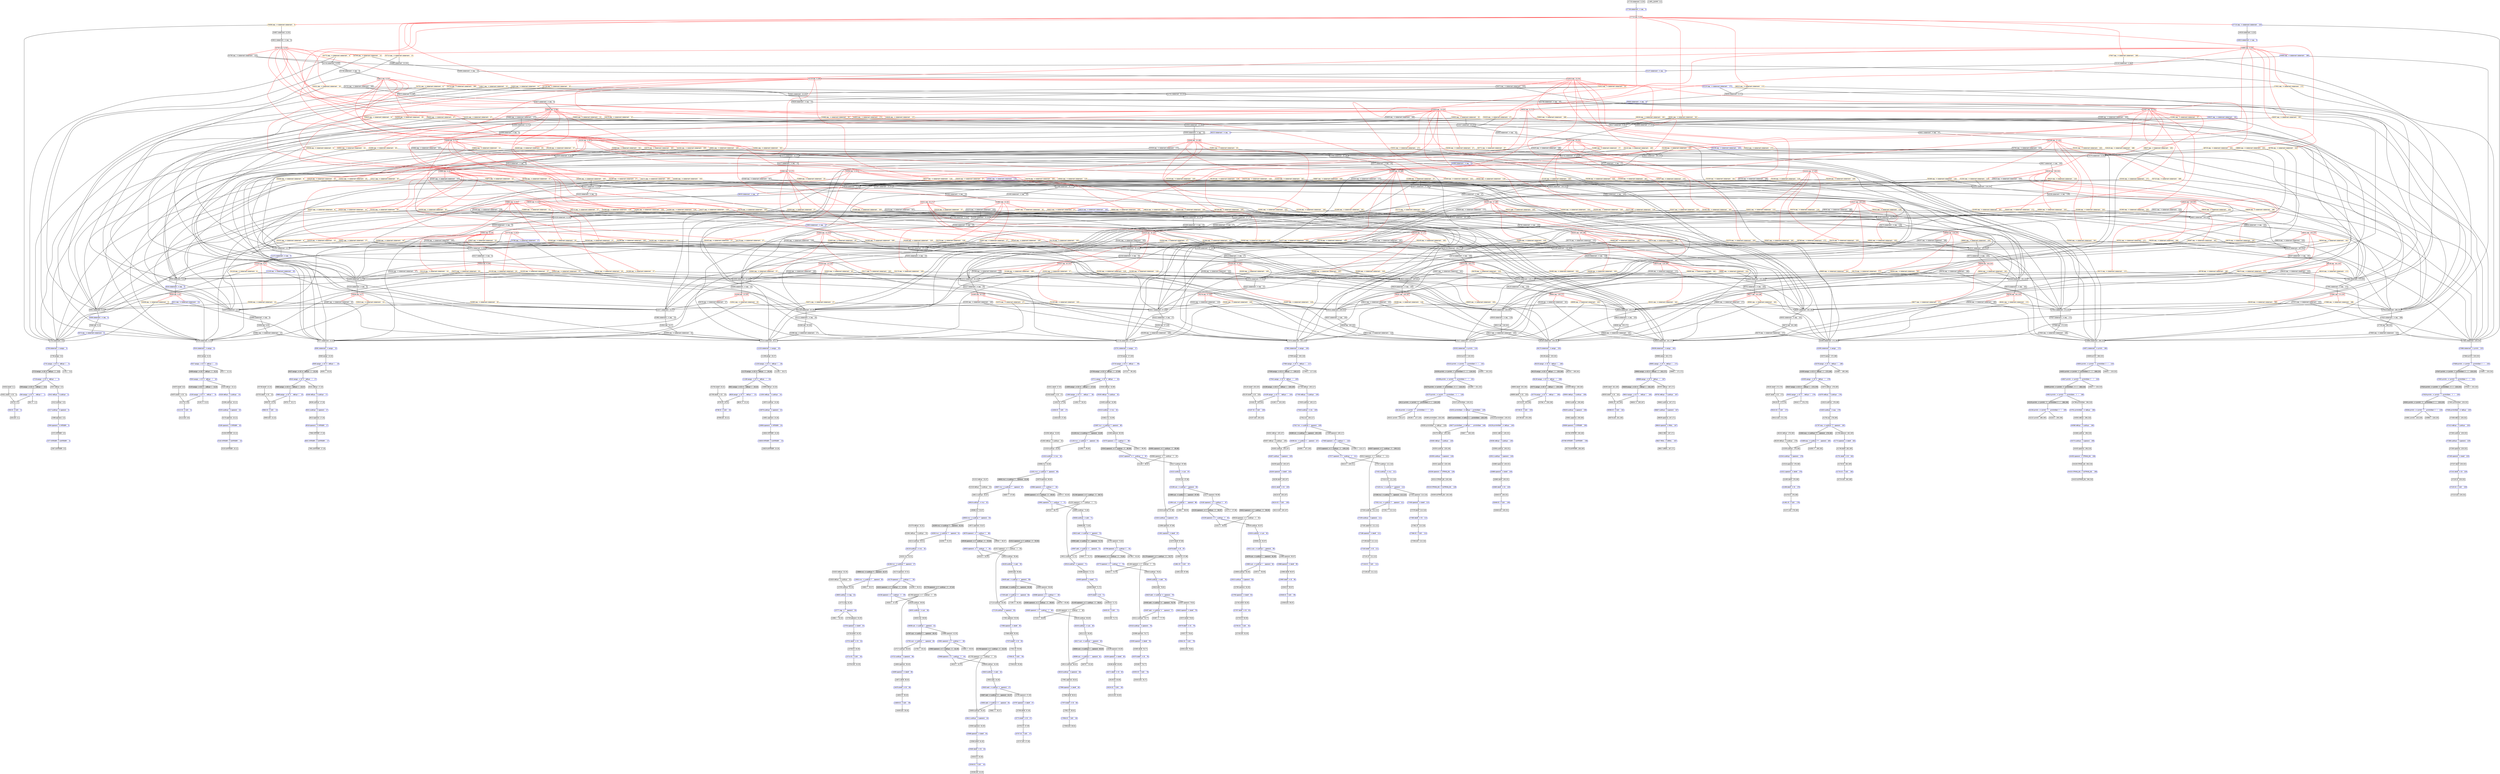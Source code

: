 digraph "Graph from GLL parser"{
graph[ordering=out]
node[fontname=Helvetica fontsize=9 shape=box height=0 width=0 margin=0.04]
edge[arrowsize=0.3]
"47733:statement  0,234"[]
"47738:statement ::= seq .  0"[style=rounded color=blue label = "47738:statement ::= seq .  0"]
"47733:statement  0,234"->"47738:statement ::= seq .  0" []
"47738:statement ::= seq .  0"->"47710:seq  0,234" []
"47710:seq  0,234"[ color=red]
"54836:seq ::= statement statement .  6"[style=rounded color=orange label = "54836:seq ::= statement statement .  6"]
"47710:seq  0,234"->"54836:seq ::= statement statement .  6" [ color=red]
"54836:seq ::= statement statement .  6"->"2753:statement  0,6" []
"2753:statement  0,6"[]
"2758:statement ::= assign .  0"[style=rounded color=blue label = "2758:statement ::= assign .  0"]
"2753:statement  0,6"->"2758:statement ::= assign .  0" []
"2758:statement ::= assign .  0"->"2736:assign  0,6" []
"2736:assign  0,6"[]
"2741:assign ::= ID '='  relExpr ';'  .  5"[style=rounded color=blue label = "2741:assign ::= ID '='  relExpr ';'  .  5"]
"2736:assign  0,6"->"2741:assign ::= ID '='  relExpr ';'  .  5" []
"2741:assign ::= ID '='  relExpr ';'  .  5"->"2713:assign ::= ID '='  relExpr . ';'    0,5" []
"2713:assign ::= ID '='  relExpr . ';'    0,5"[style=filled fillcolor=grey90]
"2718:assign ::= ID '='  relExpr . ';'    3"[style=rounded color=blue label = "2718:assign ::= ID '='  relExpr . ';'    3"]
"2713:assign ::= ID '='  relExpr . ';'    0,5"->"2718:assign ::= ID '='  relExpr . ';'    3" [style=filled fillcolor=grey90]
"2718:assign ::= ID '='  relExpr . ';'    3"->"359:assign ::= ID '='  . relExpr ';'    0,3" []
"359:assign ::= ID '='  . relExpr ';'    0,3"[style=filled fillcolor=grey90]
"364:assign ::= ID '='  . relExpr ';'    1"[style=rounded color=blue label = "364:assign ::= ID '='  . relExpr ';'    1"]
"359:assign ::= ID '='  . relExpr ';'    0,3"->"364:assign ::= ID '='  . relExpr ';'    1" [style=filled fillcolor=grey90]
"364:assign ::= ID '='  . relExpr ';'    1"->"331:ID  0,1" []
"331:ID  0,1"[]
"336:ID ::= &ID  .  0"[style=rounded color=blue label = "336:ID ::= &ID  .  0"]
"331:ID  0,1"->"336:ID ::= &ID  .  0" []
"336:ID ::= &ID  .  0"->"326:&ID  0,1" []
"326:&ID  0,1"[]
"364:assign ::= ID '='  . relExpr ';'    1"->"354:'='  1,3" []
"354:'='  1,3"[]
"2718:assign ::= ID '='  relExpr . ';'    3"->"2537:relExpr  3,5" []
"2537:relExpr  3,5"[]
"2542:relExpr ::= subExpr .  3"[style=rounded color=blue label = "2542:relExpr ::= subExpr .  3"]
"2537:relExpr  3,5"->"2542:relExpr ::= subExpr .  3" []
"2542:relExpr ::= subExpr .  3"->"2412:subExpr  3,5" []
"2412:subExpr  3,5"[]
"2417:subExpr ::= operand .  3"[style=rounded color=blue label = "2417:subExpr ::= operand .  3"]
"2412:subExpr  3,5"->"2417:subExpr ::= operand .  3" []
"2417:subExpr ::= operand .  3"->"2389:operand  3,5" []
"2389:operand  3,5"[]
"2394:operand ::= INTEGER .  3"[style=rounded color=blue label = "2394:operand ::= INTEGER .  3"]
"2389:operand  3,5"->"2394:operand ::= INTEGER .  3" []
"2394:operand ::= INTEGER .  3"->"2372:INTEGER  3,5" []
"2372:INTEGER  3,5"[]
"2377:INTEGER ::= &INTEGER  .  3"[style=rounded color=blue label = "2377:INTEGER ::= &INTEGER  .  3"]
"2372:INTEGER  3,5"->"2377:INTEGER ::= &INTEGER  .  3" []
"2377:INTEGER ::= &INTEGER  .  3"->"2367:&INTEGER  3,5" []
"2367:&INTEGER  3,5"[]
"2741:assign ::= ID '='  relExpr ';'  .  5"->"2731:';'  5,6" []
"2731:';'  5,6"[]
"54836:seq ::= statement statement .  6"->"54807:statement  6,234" []
"54807:statement  6,234"[]
"54812:statement ::= seq .  6"[style=rounded label = "54812:statement ::= seq .  6"]
"54807:statement  6,234"->"54812:statement ::= seq .  6" []
"54812:statement ::= seq .  6"->"53794:seq  6,234" []
"53794:seq  6,234"[ color=red]
"54795:seq ::= statement statement .  220"[style=rounded label = "54795:seq ::= statement statement .  220"]
"53794:seq  6,234"->"54795:seq ::= statement statement .  220" [ color=red]
"54795:seq ::= statement statement .  220"->"54743:statement  6,220" []
"54743:statement  6,220"[]
"54748:statement ::= seq .  6"[style=rounded label = "54748:statement ::= seq .  6"]
"54743:statement  6,220"->"54748:statement ::= seq .  6" []
"54748:statement ::= seq .  6"->"53812:seq  6,220" []
"53812:seq  6,220"[ color=red]
"54731:seq ::= statement statement .  186"[style=rounded label = "54731:seq ::= statement statement .  186"]
"53812:seq  6,220"->"54731:seq ::= statement statement .  186" [ color=red]
"54731:seq ::= statement statement .  186"->"54672:statement  6,186" []
"54672:statement  6,186"[]
"54677:statement ::= seq .  6"[style=rounded label = "54677:statement ::= seq .  6"]
"54672:statement  6,186"->"54677:statement ::= seq .  6" []
"54677:statement ::= seq .  6"->"53830:seq  6,186" []
"53830:seq  6,186"[ color=red]
"54660:seq ::= statement statement .  172"[style=rounded label = "54660:seq ::= statement statement .  172"]
"53830:seq  6,186"->"54660:seq ::= statement statement .  172" [ color=red]
"54660:seq ::= statement statement .  172"->"54594:statement  6,172" []
"54594:statement  6,172"[]
"54599:statement ::= seq .  6"[style=rounded label = "54599:statement ::= seq .  6"]
"54594:statement  6,172"->"54599:statement ::= seq .  6" []
"54599:statement ::= seq .  6"->"53848:seq  6,172" []
"53848:seq  6,172"[ color=red]
"54582:seq ::= statement statement .  161"[style=rounded label = "54582:seq ::= statement statement .  161"]
"53848:seq  6,172"->"54582:seq ::= statement statement .  161" [ color=red]
"54582:seq ::= statement statement .  161"->"54509:statement  6,161" []
"54509:statement  6,161"[]
"54514:statement ::= seq .  6"[style=rounded label = "54514:statement ::= seq .  6"]
"54509:statement  6,161"->"54514:statement ::= seq .  6" []
"54514:statement ::= seq .  6"->"53866:seq  6,161" []
"53866:seq  6,161"[ color=red]
"54497:seq ::= statement statement .  153"[style=rounded label = "54497:seq ::= statement statement .  153"]
"53866:seq  6,161"->"54497:seq ::= statement statement .  153" [ color=red]
"54497:seq ::= statement statement .  153"->"54417:statement  6,153" []
"54417:statement  6,153"[]
"54422:statement ::= seq .  6"[style=rounded label = "54422:statement ::= seq .  6"]
"54417:statement  6,153"->"54422:statement ::= seq .  6" []
"54422:statement ::= seq .  6"->"53884:seq  6,153" []
"53884:seq  6,153"[ color=red]
"54405:seq ::= statement statement .  118"[style=rounded label = "54405:seq ::= statement statement .  118"]
"53884:seq  6,153"->"54405:seq ::= statement statement .  118" [ color=red]
"54405:seq ::= statement statement .  118"->"54318:statement  6,118" []
"54318:statement  6,118"[]
"54323:statement ::= seq .  6"[style=rounded label = "54323:statement ::= seq .  6"]
"54318:statement  6,118"->"54323:statement ::= seq .  6" []
"54323:statement ::= seq .  6"->"53902:seq  6,118" []
"53902:seq  6,118"[ color=red]
"54306:seq ::= statement statement .  100"[style=rounded label = "54306:seq ::= statement statement .  100"]
"53902:seq  6,118"->"54306:seq ::= statement statement .  100" [ color=red]
"54306:seq ::= statement statement .  100"->"54212:statement  6,100" []
"54212:statement  6,100"[]
"54217:statement ::= seq .  6"[style=rounded label = "54217:statement ::= seq .  6"]
"54212:statement  6,100"->"54217:statement ::= seq .  6" []
"54217:statement ::= seq .  6"->"53920:seq  6,100" []
"53920:seq  6,100"[ color=red]
"54200:seq ::= statement statement .  27"[style=rounded label = "54200:seq ::= statement statement .  27"]
"53920:seq  6,100"->"54200:seq ::= statement statement .  27" [ color=red]
"54200:seq ::= statement statement .  27"->"54099:statement  6,27" []
"54099:statement  6,27"[]
"54104:statement ::= seq .  6"[style=rounded label = "54104:statement ::= seq .  6"]
"54099:statement  6,27"->"54104:statement ::= seq .  6" []
"54104:statement ::= seq .  6"->"53938:seq  6,27" []
"53938:seq  6,27"[ color=red]
"54087:seq ::= statement statement .  20"[style=rounded label = "54087:seq ::= statement statement .  20"]
"53938:seq  6,27"->"54087:seq ::= statement statement .  20" [ color=red]
"54087:seq ::= statement statement .  20"->"53979:statement  6,20" []
"53979:statement  6,20"[]
"53984:statement ::= seq .  6"[style=rounded label = "53984:statement ::= seq .  6"]
"53979:statement  6,20"->"53984:statement ::= seq .  6" []
"53984:statement ::= seq .  6"->"53956:seq  6,20" []
"53956:seq  6,20"[]
"53961:seq ::= statement statement .  13"[style=rounded label = "53961:seq ::= statement statement .  13"]
"53956:seq  6,20"->"53961:seq ::= statement statement .  13" []
"53961:seq ::= statement statement .  13"->"5539:statement  6,13" []
"5539:statement  6,13"[]
"5544:statement ::= assign .  6"[style=rounded color=blue label = "5544:statement ::= assign .  6"]
"5539:statement  6,13"->"5544:statement ::= assign .  6" []
"5544:statement ::= assign .  6"->"5522:assign  6,13" []
"5522:assign  6,13"[]
"5527:assign ::= ID '='  relExpr ';'  .  12"[style=rounded color=blue label = "5527:assign ::= ID '='  relExpr ';'  .  12"]
"5522:assign  6,13"->"5527:assign ::= ID '='  relExpr ';'  .  12" []
"5527:assign ::= ID '='  relExpr ';'  .  12"->"5499:assign ::= ID '='  relExpr . ';'    6,12" []
"5499:assign ::= ID '='  relExpr . ';'    6,12"[style=filled fillcolor=grey90]
"5504:assign ::= ID '='  relExpr . ';'    10"[style=rounded color=blue label = "5504:assign ::= ID '='  relExpr . ';'    10"]
"5499:assign ::= ID '='  relExpr . ';'    6,12"->"5504:assign ::= ID '='  relExpr . ';'    10" [style=filled fillcolor=grey90]
"5504:assign ::= ID '='  relExpr . ';'    10"->"3145:assign ::= ID '='  . relExpr ';'    6,10" []
"3145:assign ::= ID '='  . relExpr ';'    6,10"[style=filled fillcolor=grey90]
"3150:assign ::= ID '='  . relExpr ';'    8"[style=rounded color=blue label = "3150:assign ::= ID '='  . relExpr ';'    8"]
"3145:assign ::= ID '='  . relExpr ';'    6,10"->"3150:assign ::= ID '='  . relExpr ';'    8" [style=filled fillcolor=grey90]
"3150:assign ::= ID '='  . relExpr ';'    8"->"3117:ID  6,8" []
"3117:ID  6,8"[]
"3122:ID ::= &ID  .  6"[style=rounded color=blue label = "3122:ID ::= &ID  .  6"]
"3117:ID  6,8"->"3122:ID ::= &ID  .  6" []
"3122:ID ::= &ID  .  6"->"3112:&ID  6,8" []
"3112:&ID  6,8"[]
"3150:assign ::= ID '='  . relExpr ';'    8"->"3140:'='  8,10" []
"3140:'='  8,10"[]
"5504:assign ::= ID '='  relExpr . ';'    10"->"5323:relExpr  10,12" []
"5323:relExpr  10,12"[]
"5328:relExpr ::= subExpr .  10"[style=rounded color=blue label = "5328:relExpr ::= subExpr .  10"]
"5323:relExpr  10,12"->"5328:relExpr ::= subExpr .  10" []
"5328:relExpr ::= subExpr .  10"->"5198:subExpr  10,12" []
"5198:subExpr  10,12"[]
"5203:subExpr ::= operand .  10"[style=rounded color=blue label = "5203:subExpr ::= operand .  10"]
"5198:subExpr  10,12"->"5203:subExpr ::= operand .  10" []
"5203:subExpr ::= operand .  10"->"5175:operand  10,12" []
"5175:operand  10,12"[]
"5180:operand ::= INTEGER .  10"[style=rounded color=blue label = "5180:operand ::= INTEGER .  10"]
"5175:operand  10,12"->"5180:operand ::= INTEGER .  10" []
"5180:operand ::= INTEGER .  10"->"5158:INTEGER  10,12" []
"5158:INTEGER  10,12"[]
"5163:INTEGER ::= &INTEGER  .  10"[style=rounded color=blue label = "5163:INTEGER ::= &INTEGER  .  10"]
"5158:INTEGER  10,12"->"5163:INTEGER ::= &INTEGER  .  10" []
"5163:INTEGER ::= &INTEGER  .  10"->"5153:&INTEGER  10,12" []
"5153:&INTEGER  10,12"[]
"5527:assign ::= ID '='  relExpr ';'  .  12"->"5517:';'  12,13" []
"5517:';'  12,13"[]
"53961:seq ::= statement statement .  13"->"8377:statement  13,20" []
"8377:statement  13,20"[]
"8382:statement ::= assign .  13"[style=rounded color=blue label = "8382:statement ::= assign .  13"]
"8377:statement  13,20"->"8382:statement ::= assign .  13" []
"8382:statement ::= assign .  13"->"8360:assign  13,20" []
"8360:assign  13,20"[]
"8365:assign ::= ID '='  relExpr ';'  .  19"[style=rounded color=blue label = "8365:assign ::= ID '='  relExpr ';'  .  19"]
"8360:assign  13,20"->"8365:assign ::= ID '='  relExpr ';'  .  19" []
"8365:assign ::= ID '='  relExpr ';'  .  19"->"8337:assign ::= ID '='  relExpr . ';'    13,19" []
"8337:assign ::= ID '='  relExpr . ';'    13,19"[style=filled fillcolor=grey90]
"8342:assign ::= ID '='  relExpr . ';'    17"[style=rounded color=blue label = "8342:assign ::= ID '='  relExpr . ';'    17"]
"8337:assign ::= ID '='  relExpr . ';'    13,19"->"8342:assign ::= ID '='  relExpr . ';'    17" [style=filled fillcolor=grey90]
"8342:assign ::= ID '='  relExpr . ';'    17"->"5983:assign ::= ID '='  . relExpr ';'    13,17" []
"5983:assign ::= ID '='  . relExpr ';'    13,17"[style=filled fillcolor=grey90]
"5988:assign ::= ID '='  . relExpr ';'    15"[style=rounded color=blue label = "5988:assign ::= ID '='  . relExpr ';'    15"]
"5983:assign ::= ID '='  . relExpr ';'    13,17"->"5988:assign ::= ID '='  . relExpr ';'    15" [style=filled fillcolor=grey90]
"5988:assign ::= ID '='  . relExpr ';'    15"->"5955:ID  13,15" []
"5955:ID  13,15"[]
"5960:ID ::= &ID  .  13"[style=rounded color=blue label = "5960:ID ::= &ID  .  13"]
"5955:ID  13,15"->"5960:ID ::= &ID  .  13" []
"5960:ID ::= &ID  .  13"->"5950:&ID  13,15" []
"5950:&ID  13,15"[]
"5988:assign ::= ID '='  . relExpr ';'    15"->"5978:'='  15,17" []
"5978:'='  15,17"[]
"8342:assign ::= ID '='  relExpr . ';'    17"->"8161:relExpr  17,19" []
"8161:relExpr  17,19"[]
"8166:relExpr ::= subExpr .  17"[style=rounded color=blue label = "8166:relExpr ::= subExpr .  17"]
"8161:relExpr  17,19"->"8166:relExpr ::= subExpr .  17" []
"8166:relExpr ::= subExpr .  17"->"8036:subExpr  17,19" []
"8036:subExpr  17,19"[]
"8041:subExpr ::= operand .  17"[style=rounded color=blue label = "8041:subExpr ::= operand .  17"]
"8036:subExpr  17,19"->"8041:subExpr ::= operand .  17" []
"8041:subExpr ::= operand .  17"->"8013:operand  17,19" []
"8013:operand  17,19"[]
"8018:operand ::= INTEGER .  17"[style=rounded color=blue label = "8018:operand ::= INTEGER .  17"]
"8013:operand  17,19"->"8018:operand ::= INTEGER .  17" []
"8018:operand ::= INTEGER .  17"->"7996:INTEGER  17,19" []
"7996:INTEGER  17,19"[]
"8001:INTEGER ::= &INTEGER  .  17"[style=rounded color=blue label = "8001:INTEGER ::= &INTEGER  .  17"]
"7996:INTEGER  17,19"->"8001:INTEGER ::= &INTEGER  .  17" []
"8001:INTEGER ::= &INTEGER  .  17"->"7991:&INTEGER  17,19" []
"7991:&INTEGER  17,19"[]
"8365:assign ::= ID '='  relExpr ';'  .  19"->"8355:';'  19,20" []
"8355:';'  19,20"[]
"54087:seq ::= statement statement .  20"->"11215:statement  20,27" []
"11215:statement  20,27"[]
"11220:statement ::= assign .  20"[style=rounded color=blue label = "11220:statement ::= assign .  20"]
"11215:statement  20,27"->"11220:statement ::= assign .  20" []
"11220:statement ::= assign .  20"->"11198:assign  20,27" []
"11198:assign  20,27"[]
"11203:assign ::= ID '='  relExpr ';'  .  26"[style=rounded color=blue label = "11203:assign ::= ID '='  relExpr ';'  .  26"]
"11198:assign  20,27"->"11203:assign ::= ID '='  relExpr ';'  .  26" []
"11203:assign ::= ID '='  relExpr ';'  .  26"->"11175:assign ::= ID '='  relExpr . ';'    20,26" []
"11175:assign ::= ID '='  relExpr . ';'    20,26"[style=filled fillcolor=grey90]
"11180:assign ::= ID '='  relExpr . ';'    24"[style=rounded color=blue label = "11180:assign ::= ID '='  relExpr . ';'    24"]
"11175:assign ::= ID '='  relExpr . ';'    20,26"->"11180:assign ::= ID '='  relExpr . ';'    24" [style=filled fillcolor=grey90]
"11180:assign ::= ID '='  relExpr . ';'    24"->"8821:assign ::= ID '='  . relExpr ';'    20,24" []
"8821:assign ::= ID '='  . relExpr ';'    20,24"[style=filled fillcolor=grey90]
"8826:assign ::= ID '='  . relExpr ';'    22"[style=rounded color=blue label = "8826:assign ::= ID '='  . relExpr ';'    22"]
"8821:assign ::= ID '='  . relExpr ';'    20,24"->"8826:assign ::= ID '='  . relExpr ';'    22" [style=filled fillcolor=grey90]
"8826:assign ::= ID '='  . relExpr ';'    22"->"8793:ID  20,22" []
"8793:ID  20,22"[]
"8798:ID ::= &ID  .  20"[style=rounded color=blue label = "8798:ID ::= &ID  .  20"]
"8793:ID  20,22"->"8798:ID ::= &ID  .  20" []
"8798:ID ::= &ID  .  20"->"8788:&ID  20,22" []
"8788:&ID  20,22"[]
"8826:assign ::= ID '='  . relExpr ';'    22"->"8816:'='  22,24" []
"8816:'='  22,24"[]
"11180:assign ::= ID '='  relExpr . ';'    24"->"10999:relExpr  24,26" []
"10999:relExpr  24,26"[]
"11004:relExpr ::= subExpr .  24"[style=rounded color=blue label = "11004:relExpr ::= subExpr .  24"]
"10999:relExpr  24,26"->"11004:relExpr ::= subExpr .  24" []
"11004:relExpr ::= subExpr .  24"->"10874:subExpr  24,26" []
"10874:subExpr  24,26"[]
"10879:subExpr ::= operand .  24"[style=rounded color=blue label = "10879:subExpr ::= operand .  24"]
"10874:subExpr  24,26"->"10879:subExpr ::= operand .  24" []
"10879:subExpr ::= operand .  24"->"10851:operand  24,26" []
"10851:operand  24,26"[]
"10856:operand ::= INTEGER .  24"[style=rounded color=blue label = "10856:operand ::= INTEGER .  24"]
"10851:operand  24,26"->"10856:operand ::= INTEGER .  24" []
"10856:operand ::= INTEGER .  24"->"10834:INTEGER  24,26" []
"10834:INTEGER  24,26"[]
"10839:INTEGER ::= &INTEGER  .  24"[style=rounded color=blue label = "10839:INTEGER ::= &INTEGER  .  24"]
"10834:INTEGER  24,26"->"10839:INTEGER ::= &INTEGER  .  24" []
"10839:INTEGER ::= &INTEGER  .  24"->"10829:&INTEGER  24,26" []
"10829:&INTEGER  24,26"[]
"11203:assign ::= ID '='  relExpr ';'  .  26"->"11193:';'  26,27" []
"11193:';'  26,27"[]
"53943:seq ::= statement statement .  13"[style=rounded color=orange label = "53943:seq ::= statement statement .  13"]
"53938:seq  6,27"->"53943:seq ::= statement statement .  13" [ color=red]
"53943:seq ::= statement statement .  13"->"5539:statement  6,13" []
"53943:seq ::= statement statement .  13"->"52977:statement  13,27" []
"52977:statement  13,27"[]
"52982:statement ::= seq .  13"[style=rounded label = "52982:statement ::= seq .  13"]
"52977:statement  13,27"->"52982:statement ::= seq .  13" []
"52982:statement ::= seq .  13"->"52954:seq  13,27" []
"52954:seq  13,27"[]
"52959:seq ::= statement statement .  20"[style=rounded label = "52959:seq ::= statement statement .  20"]
"52954:seq  13,27"->"52959:seq ::= statement statement .  20" []
"52959:seq ::= statement statement .  20"->"8377:statement  13,20" []
"52959:seq ::= statement statement .  20"->"11215:statement  20,27" []
"54200:seq ::= statement statement .  27"->"23746:statement  27,100" []
"23746:statement  27,100"[]
"23751:statement ::= assign .  27"[style=rounded color=blue label = "23751:statement ::= assign .  27"]
"23746:statement  27,100"->"23751:statement ::= assign .  27" []
"23751:statement ::= assign .  27"->"23729:assign  27,100" []
"23729:assign  27,100"[]
"23734:assign ::= ID '='  relExpr ';'  .  99"[style=rounded color=blue label = "23734:assign ::= ID '='  relExpr ';'  .  99"]
"23729:assign  27,100"->"23734:assign ::= ID '='  relExpr ';'  .  99" []
"23734:assign ::= ID '='  relExpr ';'  .  99"->"23706:assign ::= ID '='  relExpr . ';'    27,99" []
"23706:assign ::= ID '='  relExpr . ';'    27,99"[style=filled fillcolor=grey90]
"23711:assign ::= ID '='  relExpr . ';'    32"[style=rounded color=blue label = "23711:assign ::= ID '='  relExpr . ';'    32"]
"23706:assign ::= ID '='  relExpr . ';'    27,99"->"23711:assign ::= ID '='  relExpr . ';'    32" [style=filled fillcolor=grey90]
"23711:assign ::= ID '='  relExpr . ';'    32"->"11659:assign ::= ID '='  . relExpr ';'    27,32" []
"11659:assign ::= ID '='  . relExpr ';'    27,32"[style=filled fillcolor=grey90]
"11664:assign ::= ID '='  . relExpr ';'    30"[style=rounded color=blue label = "11664:assign ::= ID '='  . relExpr ';'    30"]
"11659:assign ::= ID '='  . relExpr ';'    27,32"->"11664:assign ::= ID '='  . relExpr ';'    30" [style=filled fillcolor=grey90]
"11664:assign ::= ID '='  . relExpr ';'    30"->"11631:ID  27,30" []
"11631:ID  27,30"[]
"11636:ID ::= &ID  .  27"[style=rounded color=blue label = "11636:ID ::= &ID  .  27"]
"11631:ID  27,30"->"11636:ID ::= &ID  .  27" []
"11636:ID ::= &ID  .  27"->"11626:&ID  27,30" []
"11626:&ID  27,30"[]
"11664:assign ::= ID '='  . relExpr ';'    30"->"11654:'='  30,32" []
"11654:'='  30,32"[]
"23711:assign ::= ID '='  relExpr . ';'    32"->"23530:relExpr  32,99" []
"23530:relExpr  32,99"[]
"23535:relExpr ::= subExpr .  32"[style=rounded color=blue label = "23535:relExpr ::= subExpr .  32"]
"23530:relExpr  32,99"->"23535:relExpr ::= subExpr .  32" []
"23535:relExpr ::= subExpr .  32"->"23405:subExpr  32,99" []
"23405:subExpr  32,99"[]
"23410:subExpr ::= mul .  32"[style=rounded color=blue label = "23410:subExpr ::= mul .  32"]
"23405:subExpr  32,99"->"23410:subExpr ::= mul .  32" []
"23410:subExpr ::= mul .  32"->"23382:mul  32,99" []
"23382:mul  32,99"[]
"23387:mul ::= subExpr '*'  operand .  85"[style=rounded color=blue label = "23387:mul ::= subExpr '*'  operand .  85"]
"23382:mul  32,99"->"23387:mul ::= subExpr '*'  operand .  85" []
"23387:mul ::= subExpr '*'  operand .  85"->"21100:mul ::= subExpr '*'  . operand   32,85" []
"21100:mul ::= subExpr '*'  . operand   32,85"[style=filled fillcolor=grey90]
"21105:mul ::= subExpr '*'  . operand   83"[style=rounded color=blue label = "21105:mul ::= subExpr '*'  . operand   83"]
"21100:mul ::= subExpr '*'  . operand   32,85"->"21105:mul ::= subExpr '*'  . operand   83" [style=filled fillcolor=grey90]
"21105:mul ::= subExpr '*'  . operand   83"->"21019:subExpr  32,83" []
"21019:subExpr  32,83"[]
"21024:subExpr ::= mul .  32"[style=rounded color=blue label = "21024:subExpr ::= mul .  32"]
"21019:subExpr  32,83"->"21024:subExpr ::= mul .  32" []
"21024:subExpr ::= mul .  32"->"20996:mul  32,83" []
"20996:mul  32,83"[]
"21001:mul ::= subExpr '*'  operand .  69"[style=rounded color=blue label = "21001:mul ::= subExpr '*'  operand .  69"]
"20996:mul  32,83"->"21001:mul ::= subExpr '*'  operand .  69" []
"21001:mul ::= subExpr '*'  operand .  69"->"18692:mul ::= subExpr '*'  . operand   32,69" []
"18692:mul ::= subExpr '*'  . operand   32,69"[style=filled fillcolor=grey90]
"18697:mul ::= subExpr '*'  . operand   67"[style=rounded color=blue label = "18697:mul ::= subExpr '*'  . operand   67"]
"18692:mul ::= subExpr '*'  . operand   32,69"->"18697:mul ::= subExpr '*'  . operand   67" [style=filled fillcolor=grey90]
"18697:mul ::= subExpr '*'  . operand   67"->"18611:subExpr  32,67" []
"18611:subExpr  32,67"[]
"18616:subExpr ::= mul .  32"[style=rounded color=blue label = "18616:subExpr ::= mul .  32"]
"18611:subExpr  32,67"->"18616:subExpr ::= mul .  32" []
"18616:subExpr ::= mul .  32"->"18588:mul  32,67" []
"18588:mul  32,67"[]
"18593:mul ::= subExpr '*'  operand .  53"[style=rounded color=blue label = "18593:mul ::= subExpr '*'  operand .  53"]
"18588:mul  32,67"->"18593:mul ::= subExpr '*'  operand .  53" []
"18593:mul ::= subExpr '*'  operand .  53"->"16295:mul ::= subExpr '*'  . operand   32,53" []
"16295:mul ::= subExpr '*'  . operand   32,53"[style=filled fillcolor=grey90]
"16300:mul ::= subExpr '*'  . operand   51"[style=rounded color=blue label = "16300:mul ::= subExpr '*'  . operand   51"]
"16295:mul ::= subExpr '*'  . operand   32,53"->"16300:mul ::= subExpr '*'  . operand   51" [style=filled fillcolor=grey90]
"16300:mul ::= subExpr '*'  . operand   51"->"16214:subExpr  32,51" []
"16214:subExpr  32,51"[]
"16219:subExpr ::= mul .  32"[style=rounded color=blue label = "16219:subExpr ::= mul .  32"]
"16214:subExpr  32,51"->"16219:subExpr ::= mul .  32" []
"16219:subExpr ::= mul .  32"->"16191:mul  32,51" []
"16191:mul  32,51"[]
"16196:mul ::= subExpr '*'  operand .  37"[style=rounded color=blue label = "16196:mul ::= subExpr '*'  operand .  37"]
"16191:mul  32,51"->"16196:mul ::= subExpr '*'  operand .  37" []
"16196:mul ::= subExpr '*'  operand .  37"->"13898:mul ::= subExpr '*'  . operand   32,37" []
"13898:mul ::= subExpr '*'  . operand   32,37"[style=filled fillcolor=grey90]
"13903:mul ::= subExpr '*'  . operand   35"[style=rounded color=blue label = "13903:mul ::= subExpr '*'  . operand   35"]
"13898:mul ::= subExpr '*'  . operand   32,37"->"13903:mul ::= subExpr '*'  . operand   35" [style=filled fillcolor=grey90]
"13903:mul ::= subExpr '*'  . operand   35"->"13795:subExpr  32,35" []
"13795:subExpr  32,35"[]
"13800:subExpr ::= neg .  32"[style=rounded color=blue label = "13800:subExpr ::= neg .  32"]
"13795:subExpr  32,35"->"13800:subExpr ::= neg .  32" []
"13800:subExpr ::= neg .  32"->"13772:neg  32,35" []
"13772:neg  32,35"[]
"13777:neg ::= '-'  operand .  34"[style=rounded color=blue label = "13777:neg ::= '-'  operand .  34"]
"13772:neg  32,35"->"13777:neg ::= '-'  operand .  34" []
"13777:neg ::= '-'  operand .  34"->"12881:'-'  32,34" []
"12881:'-'  32,34"[]
"13777:neg ::= '-'  operand .  34"->"13749:operand  34,35" []
"13749:operand  34,35"[]
"13754:operand ::= deref .  34"[style=rounded color=blue label = "13754:operand ::= deref .  34"]
"13749:operand  34,35"->"13754:operand ::= deref .  34" []
"13754:operand ::= deref .  34"->"13726:deref  34,35" []
"13726:deref  34,35"[]
"13731:deref ::= ID .  34"[style=rounded color=blue label = "13731:deref ::= ID .  34"]
"13726:deref  34,35"->"13731:deref ::= ID .  34" []
"13731:deref ::= ID .  34"->"13709:ID  34,35" []
"13709:ID  34,35"[]
"13714:ID ::= &ID  .  34"[style=rounded color=blue label = "13714:ID ::= &ID  .  34"]
"13709:ID  34,35"->"13714:ID ::= &ID  .  34" []
"13714:ID ::= &ID  .  34"->"13704:&ID  34,35" []
"13704:&ID  34,35"[]
"13903:mul ::= subExpr '*'  . operand   35"->"13893:'*'  35,37" []
"13893:'*'  35,37"[]
"16196:mul ::= subExpr '*'  operand .  37"->"16174:operand  37,51" []
"16174:operand  37,51"[]
"16179:operand ::= '('  subExpr ')'  .  50"[style=rounded color=blue label = "16179:operand ::= '('  subExpr ')'  .  50"]
"16174:operand  37,51"->"16179:operand ::= '('  subExpr ')'  .  50" []
"16179:operand ::= '('  subExpr ')'  .  50"->"16151:operand ::= '('  subExpr . ')'    37,50" []
"16151:operand ::= '('  subExpr . ')'    37,50"[style=filled fillcolor=grey90]
"16156:operand ::= '('  subExpr . ')'    39"[style=rounded color=blue label = "16156:operand ::= '('  subExpr . ')'    39"]
"16151:operand ::= '('  subExpr . ')'    37,50"->"16156:operand ::= '('  subExpr . ')'    39" [style=filled fillcolor=grey90]
"16156:operand ::= '('  subExpr . ')'    39"->"13926:'('  37,39" []
"13926:'('  37,39"[]
"16156:operand ::= '('  subExpr . ')'    39"->"16026:subExpr  39,50" []
"16026:subExpr  39,50"[]
"16031:subExpr ::= sub .  39"[style=rounded color=blue label = "16031:subExpr ::= sub .  39"]
"16026:subExpr  39,50"->"16031:subExpr ::= sub .  39" []
"16031:subExpr ::= sub .  39"->"16003:sub  39,50" []
"16003:sub  39,50"[]
"16008:sub ::= subExpr '-'  operand .  42"[style=rounded color=blue label = "16008:sub ::= subExpr '-'  operand .  42"]
"16003:sub  39,50"->"16008:sub ::= subExpr '-'  operand .  42" []
"16008:sub ::= subExpr '-'  operand .  42"->"14787:sub ::= subExpr '-'  . operand   39,42" []
"14787:sub ::= subExpr '-'  . operand   39,42"[style=filled fillcolor=grey90]
"14792:sub ::= subExpr '-'  . operand   40"[style=rounded color=blue label = "14792:sub ::= subExpr '-'  . operand   40"]
"14787:sub ::= subExpr '-'  . operand   39,42"->"14792:sub ::= subExpr '-'  . operand   40" [style=filled fillcolor=grey90]
"14792:sub ::= subExpr '-'  . operand   40"->"14717:subExpr  39,40" []
"14717:subExpr  39,40"[]
"14722:subExpr ::= operand .  39"[style=rounded color=blue label = "14722:subExpr ::= operand .  39"]
"14717:subExpr  39,40"->"14722:subExpr ::= operand .  39" []
"14722:subExpr ::= operand .  39"->"14694:operand  39,40" []
"14694:operand  39,40"[]
"14699:operand ::= deref .  39"[style=rounded color=blue label = "14699:operand ::= deref .  39"]
"14694:operand  39,40"->"14699:operand ::= deref .  39" []
"14699:operand ::= deref .  39"->"14671:deref  39,40" []
"14671:deref  39,40"[]
"14676:deref ::= ID .  39"[style=rounded color=blue label = "14676:deref ::= ID .  39"]
"14671:deref  39,40"->"14676:deref ::= ID .  39" []
"14676:deref ::= ID .  39"->"14654:ID  39,40" []
"14654:ID  39,40"[]
"14659:ID ::= &ID  .  39"[style=rounded color=blue label = "14659:ID ::= &ID  .  39"]
"14654:ID  39,40"->"14659:ID ::= &ID  .  39" []
"14659:ID ::= &ID  .  39"->"14649:&ID  39,40" []
"14649:&ID  39,40"[]
"14792:sub ::= subExpr '-'  . operand   40"->"14782:'-'  40,42" []
"14782:'-'  40,42"[]
"16008:sub ::= subExpr '-'  operand .  42"->"15986:operand  42,50" []
"15986:operand  42,50"[]
"15991:operand ::= '('  subExpr ')'  .  49"[style=rounded color=blue label = "15991:operand ::= '('  subExpr ')'  .  49"]
"15986:operand  42,50"->"15991:operand ::= '('  subExpr ')'  .  49" []
"15991:operand ::= '('  subExpr ')'  .  49"->"15963:operand ::= '('  subExpr . ')'    42,49" []
"15963:operand ::= '('  subExpr . ')'    42,49"[style=filled fillcolor=grey90]
"15968:operand ::= '('  subExpr . ')'    44"[style=rounded color=blue label = "15968:operand ::= '('  subExpr . ')'    44"]
"15963:operand ::= '('  subExpr . ')'    42,49"->"15968:operand ::= '('  subExpr . ')'    44" [style=filled fillcolor=grey90]
"15968:operand ::= '('  subExpr . ')'    44"->"14815:'('  42,44" []
"14815:'('  42,44"[]
"15968:operand ::= '('  subExpr . ')'    44"->"15838:subExpr  44,49" []
"15838:subExpr  44,49"[]
"15843:subExpr ::= add .  44"[style=rounded color=blue label = "15843:subExpr ::= add .  44"]
"15838:subExpr  44,49"->"15843:subExpr ::= add .  44" []
"15843:subExpr ::= add .  44"->"15815:add  44,49" []
"15815:add  44,49"[]
"15820:add ::= subExpr '+'  operand .  47"[style=rounded color=blue label = "15820:add ::= subExpr '+'  operand .  47"]
"15815:add  44,49"->"15820:add ::= subExpr '+'  operand .  47" []
"15820:add ::= subExpr '+'  operand .  47"->"15687:add ::= subExpr '+'  . operand   44,47" []
"15687:add ::= subExpr '+'  . operand   44,47"[style=filled fillcolor=grey90]
"15692:add ::= subExpr '+'  . operand   45"[style=rounded color=blue label = "15692:add ::= subExpr '+'  . operand   45"]
"15687:add ::= subExpr '+'  . operand   44,47"->"15692:add ::= subExpr '+'  . operand   45" [style=filled fillcolor=grey90]
"15692:add ::= subExpr '+'  . operand   45"->"15606:subExpr  44,45" []
"15606:subExpr  44,45"[]
"15611:subExpr ::= operand .  44"[style=rounded color=blue label = "15611:subExpr ::= operand .  44"]
"15606:subExpr  44,45"->"15611:subExpr ::= operand .  44" []
"15611:subExpr ::= operand .  44"->"15583:operand  44,45" []
"15583:operand  44,45"[]
"15588:operand ::= deref .  44"[style=rounded color=blue label = "15588:operand ::= deref .  44"]
"15583:operand  44,45"->"15588:operand ::= deref .  44" []
"15588:operand ::= deref .  44"->"15560:deref  44,45" []
"15560:deref  44,45"[]
"15565:deref ::= ID .  44"[style=rounded color=blue label = "15565:deref ::= ID .  44"]
"15560:deref  44,45"->"15565:deref ::= ID .  44" []
"15565:deref ::= ID .  44"->"15543:ID  44,45" []
"15543:ID  44,45"[]
"15548:ID ::= &ID  .  44"[style=rounded color=blue label = "15548:ID ::= &ID  .  44"]
"15543:ID  44,45"->"15548:ID ::= &ID  .  44" []
"15548:ID ::= &ID  .  44"->"15538:&ID  44,45" []
"15538:&ID  44,45"[]
"15692:add ::= subExpr '+'  . operand   45"->"15682:'+'  45,47" []
"15682:'+'  45,47"[]
"15820:add ::= subExpr '+'  operand .  47"->"15792:operand  47,49" []
"15792:operand  47,49"[]
"15797:operand ::= deref .  47"[style=rounded color=blue label = "15797:operand ::= deref .  47"]
"15792:operand  47,49"->"15797:operand ::= deref .  47" []
"15797:operand ::= deref .  47"->"15769:deref  47,49" []
"15769:deref  47,49"[]
"15774:deref ::= ID .  47"[style=rounded color=blue label = "15774:deref ::= ID .  47"]
"15769:deref  47,49"->"15774:deref ::= ID .  47" []
"15774:deref ::= ID .  47"->"15752:ID  47,49" []
"15752:ID  47,49"[]
"15757:ID ::= &ID  .  47"[style=rounded color=blue label = "15757:ID ::= &ID  .  47"]
"15752:ID  47,49"->"15757:ID ::= &ID  .  47" []
"15757:ID ::= &ID  .  47"->"15747:&ID  47,49" []
"15747:&ID  47,49"[]
"15991:operand ::= '('  subExpr ')'  .  49"->"15981:')'  49,50" []
"15981:')'  49,50"[]
"16179:operand ::= '('  subExpr ')'  .  50"->"16169:')'  50,51" []
"16169:')'  50,51"[]
"16300:mul ::= subExpr '*'  . operand   51"->"16290:'*'  51,53" []
"16290:'*'  51,53"[]
"18593:mul ::= subExpr '*'  operand .  53"->"18571:operand  53,67" []
"18571:operand  53,67"[]
"18576:operand ::= '('  subExpr ')'  .  66"[style=rounded color=blue label = "18576:operand ::= '('  subExpr ')'  .  66"]
"18571:operand  53,67"->"18576:operand ::= '('  subExpr ')'  .  66" []
"18576:operand ::= '('  subExpr ')'  .  66"->"18548:operand ::= '('  subExpr . ')'    53,66" []
"18548:operand ::= '('  subExpr . ')'    53,66"[style=filled fillcolor=grey90]
"18553:operand ::= '('  subExpr . ')'    55"[style=rounded color=blue label = "18553:operand ::= '('  subExpr . ')'    55"]
"18548:operand ::= '('  subExpr . ')'    53,66"->"18553:operand ::= '('  subExpr . ')'    55" [style=filled fillcolor=grey90]
"18553:operand ::= '('  subExpr . ')'    55"->"16323:'('  53,55" []
"16323:'('  53,55"[]
"18553:operand ::= '('  subExpr . ')'    55"->"18423:subExpr  55,66" []
"18423:subExpr  55,66"[]
"18428:subExpr ::= add .  55"[style=rounded color=blue label = "18428:subExpr ::= add .  55"]
"18423:subExpr  55,66"->"18428:subExpr ::= add .  55" []
"18428:subExpr ::= add .  55"->"18400:add  55,66" []
"18400:add  55,66"[]
"18405:add ::= subExpr '+'  operand .  58"[style=rounded color=blue label = "18405:add ::= subExpr '+'  operand .  58"]
"18400:add  55,66"->"18405:add ::= subExpr '+'  operand .  58" []
"18405:add ::= subExpr '+'  operand .  58"->"17195:add ::= subExpr '+'  . operand   55,58" []
"17195:add ::= subExpr '+'  . operand   55,58"[style=filled fillcolor=grey90]
"17200:add ::= subExpr '+'  . operand   56"[style=rounded color=blue label = "17200:add ::= subExpr '+'  . operand   56"]
"17195:add ::= subExpr '+'  . operand   55,58"->"17200:add ::= subExpr '+'  . operand   56" [style=filled fillcolor=grey90]
"17200:add ::= subExpr '+'  . operand   56"->"17114:subExpr  55,56" []
"17114:subExpr  55,56"[]
"17119:subExpr ::= operand .  55"[style=rounded color=blue label = "17119:subExpr ::= operand .  55"]
"17114:subExpr  55,56"->"17119:subExpr ::= operand .  55" []
"17119:subExpr ::= operand .  55"->"17091:operand  55,56" []
"17091:operand  55,56"[]
"17096:operand ::= deref .  55"[style=rounded color=blue label = "17096:operand ::= deref .  55"]
"17091:operand  55,56"->"17096:operand ::= deref .  55" []
"17096:operand ::= deref .  55"->"17068:deref  55,56" []
"17068:deref  55,56"[]
"17073:deref ::= ID .  55"[style=rounded color=blue label = "17073:deref ::= ID .  55"]
"17068:deref  55,56"->"17073:deref ::= ID .  55" []
"17073:deref ::= ID .  55"->"17051:ID  55,56" []
"17051:ID  55,56"[]
"17056:ID ::= &ID  .  55"[style=rounded color=blue label = "17056:ID ::= &ID  .  55"]
"17051:ID  55,56"->"17056:ID ::= &ID  .  55" []
"17056:ID ::= &ID  .  55"->"17046:&ID  55,56" []
"17046:&ID  55,56"[]
"17200:add ::= subExpr '+'  . operand   56"->"17190:'+'  56,58" []
"17190:'+'  56,58"[]
"18405:add ::= subExpr '+'  operand .  58"->"18383:operand  58,66" []
"18383:operand  58,66"[]
"18388:operand ::= '('  subExpr ')'  .  65"[style=rounded color=blue label = "18388:operand ::= '('  subExpr ')'  .  65"]
"18383:operand  58,66"->"18388:operand ::= '('  subExpr ')'  .  65" []
"18388:operand ::= '('  subExpr ')'  .  65"->"18360:operand ::= '('  subExpr . ')'    58,65" []
"18360:operand ::= '('  subExpr . ')'    58,65"[style=filled fillcolor=grey90]
"18365:operand ::= '('  subExpr . ')'    60"[style=rounded color=blue label = "18365:operand ::= '('  subExpr . ')'    60"]
"18360:operand ::= '('  subExpr . ')'    58,65"->"18365:operand ::= '('  subExpr . ')'    60" [style=filled fillcolor=grey90]
"18365:operand ::= '('  subExpr . ')'    60"->"17223:'('  58,60" []
"17223:'('  58,60"[]
"18365:operand ::= '('  subExpr . ')'    60"->"18235:subExpr  60,65" []
"18235:subExpr  60,65"[]
"18240:subExpr ::= sub .  60"[style=rounded color=blue label = "18240:subExpr ::= sub .  60"]
"18235:subExpr  60,65"->"18240:subExpr ::= sub .  60" []
"18240:subExpr ::= sub .  60"->"18212:sub  60,65" []
"18212:sub  60,65"[]
"18217:sub ::= subExpr '-'  operand .  63"[style=rounded color=blue label = "18217:sub ::= subExpr '-'  operand .  63"]
"18212:sub  60,65"->"18217:sub ::= subExpr '-'  operand .  63" []
"18217:sub ::= subExpr '-'  operand .  63"->"18084:sub ::= subExpr '-'  . operand   60,63" []
"18084:sub ::= subExpr '-'  . operand   60,63"[style=filled fillcolor=grey90]
"18089:sub ::= subExpr '-'  . operand   61"[style=rounded color=blue label = "18089:sub ::= subExpr '-'  . operand   61"]
"18084:sub ::= subExpr '-'  . operand   60,63"->"18089:sub ::= subExpr '-'  . operand   61" [style=filled fillcolor=grey90]
"18089:sub ::= subExpr '-'  . operand   61"->"18014:subExpr  60,61" []
"18014:subExpr  60,61"[]
"18019:subExpr ::= operand .  60"[style=rounded color=blue label = "18019:subExpr ::= operand .  60"]
"18014:subExpr  60,61"->"18019:subExpr ::= operand .  60" []
"18019:subExpr ::= operand .  60"->"17991:operand  60,61" []
"17991:operand  60,61"[]
"17996:operand ::= deref .  60"[style=rounded color=blue label = "17996:operand ::= deref .  60"]
"17991:operand  60,61"->"17996:operand ::= deref .  60" []
"17996:operand ::= deref .  60"->"17968:deref  60,61" []
"17968:deref  60,61"[]
"17973:deref ::= ID .  60"[style=rounded color=blue label = "17973:deref ::= ID .  60"]
"17968:deref  60,61"->"17973:deref ::= ID .  60" []
"17973:deref ::= ID .  60"->"17951:ID  60,61" []
"17951:ID  60,61"[]
"17956:ID ::= &ID  .  60"[style=rounded color=blue label = "17956:ID ::= &ID  .  60"]
"17951:ID  60,61"->"17956:ID ::= &ID  .  60" []
"17956:ID ::= &ID  .  60"->"17946:&ID  60,61" []
"17946:&ID  60,61"[]
"18089:sub ::= subExpr '-'  . operand   61"->"18079:'-'  61,63" []
"18079:'-'  61,63"[]
"18217:sub ::= subExpr '-'  operand .  63"->"18189:operand  63,65" []
"18189:operand  63,65"[]
"18194:operand ::= deref .  63"[style=rounded color=blue label = "18194:operand ::= deref .  63"]
"18189:operand  63,65"->"18194:operand ::= deref .  63" []
"18194:operand ::= deref .  63"->"18166:deref  63,65" []
"18166:deref  63,65"[]
"18171:deref ::= ID .  63"[style=rounded color=blue label = "18171:deref ::= ID .  63"]
"18166:deref  63,65"->"18171:deref ::= ID .  63" []
"18171:deref ::= ID .  63"->"18149:ID  63,65" []
"18149:ID  63,65"[]
"18154:ID ::= &ID  .  63"[style=rounded color=blue label = "18154:ID ::= &ID  .  63"]
"18149:ID  63,65"->"18154:ID ::= &ID  .  63" []
"18154:ID ::= &ID  .  63"->"18144:&ID  63,65" []
"18144:&ID  63,65"[]
"18388:operand ::= '('  subExpr ')'  .  65"->"18378:')'  65,66" []
"18378:')'  65,66"[]
"18576:operand ::= '('  subExpr ')'  .  66"->"18566:')'  66,67" []
"18566:')'  66,67"[]
"18697:mul ::= subExpr '*'  . operand   67"->"18687:'*'  67,69" []
"18687:'*'  67,69"[]
"21001:mul ::= subExpr '*'  operand .  69"->"20979:operand  69,83" []
"20979:operand  69,83"[]
"20984:operand ::= '('  subExpr ')'  .  82"[style=rounded color=blue label = "20984:operand ::= '('  subExpr ')'  .  82"]
"20979:operand  69,83"->"20984:operand ::= '('  subExpr ')'  .  82" []
"20984:operand ::= '('  subExpr ')'  .  82"->"20956:operand ::= '('  subExpr . ')'    69,82" []
"20956:operand ::= '('  subExpr . ')'    69,82"[style=filled fillcolor=grey90]
"20961:operand ::= '('  subExpr . ')'    71"[style=rounded color=blue label = "20961:operand ::= '('  subExpr . ')'    71"]
"20956:operand ::= '('  subExpr . ')'    69,82"->"20961:operand ::= '('  subExpr . ')'    71" [style=filled fillcolor=grey90]
"20961:operand ::= '('  subExpr . ')'    71"->"18720:'('  69,71" []
"18720:'('  69,71"[]
"20961:operand ::= '('  subExpr . ')'    71"->"20831:subExpr  71,82" []
"20831:subExpr  71,82"[]
"20836:subExpr ::= add .  71"[style=rounded color=blue label = "20836:subExpr ::= add .  71"]
"20831:subExpr  71,82"->"20836:subExpr ::= add .  71" []
"20836:subExpr ::= add .  71"->"20808:add  71,82" []
"20808:add  71,82"[]
"20813:add ::= subExpr '+'  operand .  74"[style=rounded color=blue label = "20813:add ::= subExpr '+'  operand .  74"]
"20808:add  71,82"->"20813:add ::= subExpr '+'  operand .  74" []
"20813:add ::= subExpr '+'  operand .  74"->"19592:add ::= subExpr '+'  . operand   71,74" []
"19592:add ::= subExpr '+'  . operand   71,74"[style=filled fillcolor=grey90]
"19597:add ::= subExpr '+'  . operand   72"[style=rounded color=blue label = "19597:add ::= subExpr '+'  . operand   72"]
"19592:add ::= subExpr '+'  . operand   71,74"->"19597:add ::= subExpr '+'  . operand   72" [style=filled fillcolor=grey90]
"19597:add ::= subExpr '+'  . operand   72"->"19511:subExpr  71,72" []
"19511:subExpr  71,72"[]
"19516:subExpr ::= operand .  71"[style=rounded color=blue label = "19516:subExpr ::= operand .  71"]
"19511:subExpr  71,72"->"19516:subExpr ::= operand .  71" []
"19516:subExpr ::= operand .  71"->"19488:operand  71,72" []
"19488:operand  71,72"[]
"19493:operand ::= deref .  71"[style=rounded color=blue label = "19493:operand ::= deref .  71"]
"19488:operand  71,72"->"19493:operand ::= deref .  71" []
"19493:operand ::= deref .  71"->"19465:deref  71,72" []
"19465:deref  71,72"[]
"19470:deref ::= ID .  71"[style=rounded color=blue label = "19470:deref ::= ID .  71"]
"19465:deref  71,72"->"19470:deref ::= ID .  71" []
"19470:deref ::= ID .  71"->"19448:ID  71,72" []
"19448:ID  71,72"[]
"19453:ID ::= &ID  .  71"[style=rounded color=blue label = "19453:ID ::= &ID  .  71"]
"19448:ID  71,72"->"19453:ID ::= &ID  .  71" []
"19453:ID ::= &ID  .  71"->"19443:&ID  71,72" []
"19443:&ID  71,72"[]
"19597:add ::= subExpr '+'  . operand   72"->"19587:'+'  72,74" []
"19587:'+'  72,74"[]
"20813:add ::= subExpr '+'  operand .  74"->"20791:operand  74,82" []
"20791:operand  74,82"[]
"20796:operand ::= '('  subExpr ')'  .  81"[style=rounded color=blue label = "20796:operand ::= '('  subExpr ')'  .  81"]
"20791:operand  74,82"->"20796:operand ::= '('  subExpr ')'  .  81" []
"20796:operand ::= '('  subExpr ')'  .  81"->"20768:operand ::= '('  subExpr . ')'    74,81" []
"20768:operand ::= '('  subExpr . ')'    74,81"[style=filled fillcolor=grey90]
"20773:operand ::= '('  subExpr . ')'    76"[style=rounded color=blue label = "20773:operand ::= '('  subExpr . ')'    76"]
"20768:operand ::= '('  subExpr . ')'    74,81"->"20773:operand ::= '('  subExpr . ')'    76" [style=filled fillcolor=grey90]
"20773:operand ::= '('  subExpr . ')'    76"->"19620:'('  74,76" []
"19620:'('  74,76"[]
"20773:operand ::= '('  subExpr . ')'    76"->"20643:subExpr  76,81" []
"20643:subExpr  76,81"[]
"20648:subExpr ::= add .  76"[style=rounded color=blue label = "20648:subExpr ::= add .  76"]
"20643:subExpr  76,81"->"20648:subExpr ::= add .  76" []
"20648:subExpr ::= add .  76"->"20620:add  76,81" []
"20620:add  76,81"[]
"20625:add ::= subExpr '+'  operand .  79"[style=rounded color=blue label = "20625:add ::= subExpr '+'  operand .  79"]
"20620:add  76,81"->"20625:add ::= subExpr '+'  operand .  79" []
"20625:add ::= subExpr '+'  operand .  79"->"20492:add ::= subExpr '+'  . operand   76,79" []
"20492:add ::= subExpr '+'  . operand   76,79"[style=filled fillcolor=grey90]
"20497:add ::= subExpr '+'  . operand   77"[style=rounded color=blue label = "20497:add ::= subExpr '+'  . operand   77"]
"20492:add ::= subExpr '+'  . operand   76,79"->"20497:add ::= subExpr '+'  . operand   77" [style=filled fillcolor=grey90]
"20497:add ::= subExpr '+'  . operand   77"->"20411:subExpr  76,77" []
"20411:subExpr  76,77"[]
"20416:subExpr ::= operand .  76"[style=rounded color=blue label = "20416:subExpr ::= operand .  76"]
"20411:subExpr  76,77"->"20416:subExpr ::= operand .  76" []
"20416:subExpr ::= operand .  76"->"20388:operand  76,77" []
"20388:operand  76,77"[]
"20393:operand ::= deref .  76"[style=rounded color=blue label = "20393:operand ::= deref .  76"]
"20388:operand  76,77"->"20393:operand ::= deref .  76" []
"20393:operand ::= deref .  76"->"20365:deref  76,77" []
"20365:deref  76,77"[]
"20370:deref ::= ID .  76"[style=rounded color=blue label = "20370:deref ::= ID .  76"]
"20365:deref  76,77"->"20370:deref ::= ID .  76" []
"20370:deref ::= ID .  76"->"20348:ID  76,77" []
"20348:ID  76,77"[]
"20353:ID ::= &ID  .  76"[style=rounded color=blue label = "20353:ID ::= &ID  .  76"]
"20348:ID  76,77"->"20353:ID ::= &ID  .  76" []
"20353:ID ::= &ID  .  76"->"20343:&ID  76,77" []
"20343:&ID  76,77"[]
"20497:add ::= subExpr '+'  . operand   77"->"20487:'+'  77,79" []
"20487:'+'  77,79"[]
"20625:add ::= subExpr '+'  operand .  79"->"20597:operand  79,81" []
"20597:operand  79,81"[]
"20602:operand ::= deref .  79"[style=rounded color=blue label = "20602:operand ::= deref .  79"]
"20597:operand  79,81"->"20602:operand ::= deref .  79" []
"20602:operand ::= deref .  79"->"20574:deref  79,81" []
"20574:deref  79,81"[]
"20579:deref ::= ID .  79"[style=rounded color=blue label = "20579:deref ::= ID .  79"]
"20574:deref  79,81"->"20579:deref ::= ID .  79" []
"20579:deref ::= ID .  79"->"20557:ID  79,81" []
"20557:ID  79,81"[]
"20562:ID ::= &ID  .  79"[style=rounded color=blue label = "20562:ID ::= &ID  .  79"]
"20557:ID  79,81"->"20562:ID ::= &ID  .  79" []
"20562:ID ::= &ID  .  79"->"20552:&ID  79,81" []
"20552:&ID  79,81"[]
"20796:operand ::= '('  subExpr ')'  .  81"->"20786:')'  81,82" []
"20786:')'  81,82"[]
"20984:operand ::= '('  subExpr ')'  .  82"->"20974:')'  82,83" []
"20974:')'  82,83"[]
"21105:mul ::= subExpr '*'  . operand   83"->"21095:'*'  83,85" []
"21095:'*'  83,85"[]
"23387:mul ::= subExpr '*'  operand .  85"->"23365:operand  85,99" []
"23365:operand  85,99"[]
"23370:operand ::= '('  subExpr ')'  .  98"[style=rounded color=blue label = "23370:operand ::= '('  subExpr ')'  .  98"]
"23365:operand  85,99"->"23370:operand ::= '('  subExpr ')'  .  98" []
"23370:operand ::= '('  subExpr ')'  .  98"->"23342:operand ::= '('  subExpr . ')'    85,98" []
"23342:operand ::= '('  subExpr . ')'    85,98"[style=filled fillcolor=grey90]
"23347:operand ::= '('  subExpr . ')'    87"[style=rounded color=blue label = "23347:operand ::= '('  subExpr . ')'    87"]
"23342:operand ::= '('  subExpr . ')'    85,98"->"23347:operand ::= '('  subExpr . ')'    87" [style=filled fillcolor=grey90]
"23347:operand ::= '('  subExpr . ')'    87"->"21128:'('  85,87" []
"21128:'('  85,87"[]
"23347:operand ::= '('  subExpr . ')'    87"->"23217:subExpr  87,98" []
"23217:subExpr  87,98"[]
"23222:subExpr ::= sub .  87"[style=rounded color=blue label = "23222:subExpr ::= sub .  87"]
"23217:subExpr  87,98"->"23222:subExpr ::= sub .  87" []
"23222:subExpr ::= sub .  87"->"23194:sub  87,98" []
"23194:sub  87,98"[]
"23199:sub ::= subExpr '-'  operand .  90"[style=rounded color=blue label = "23199:sub ::= subExpr '-'  operand .  90"]
"23194:sub  87,98"->"23199:sub ::= subExpr '-'  operand .  90" []
"23199:sub ::= subExpr '-'  operand .  90"->"21989:sub ::= subExpr '-'  . operand   87,90" []
"21989:sub ::= subExpr '-'  . operand   87,90"[style=filled fillcolor=grey90]
"21994:sub ::= subExpr '-'  . operand   88"[style=rounded color=blue label = "21994:sub ::= subExpr '-'  . operand   88"]
"21989:sub ::= subExpr '-'  . operand   87,90"->"21994:sub ::= subExpr '-'  . operand   88" [style=filled fillcolor=grey90]
"21994:sub ::= subExpr '-'  . operand   88"->"21919:subExpr  87,88" []
"21919:subExpr  87,88"[]
"21924:subExpr ::= operand .  87"[style=rounded color=blue label = "21924:subExpr ::= operand .  87"]
"21919:subExpr  87,88"->"21924:subExpr ::= operand .  87" []
"21924:subExpr ::= operand .  87"->"21896:operand  87,88" []
"21896:operand  87,88"[]
"21901:operand ::= deref .  87"[style=rounded color=blue label = "21901:operand ::= deref .  87"]
"21896:operand  87,88"->"21901:operand ::= deref .  87" []
"21901:operand ::= deref .  87"->"21873:deref  87,88" []
"21873:deref  87,88"[]
"21878:deref ::= ID .  87"[style=rounded color=blue label = "21878:deref ::= ID .  87"]
"21873:deref  87,88"->"21878:deref ::= ID .  87" []
"21878:deref ::= ID .  87"->"21856:ID  87,88" []
"21856:ID  87,88"[]
"21861:ID ::= &ID  .  87"[style=rounded color=blue label = "21861:ID ::= &ID  .  87"]
"21856:ID  87,88"->"21861:ID ::= &ID  .  87" []
"21861:ID ::= &ID  .  87"->"21851:&ID  87,88" []
"21851:&ID  87,88"[]
"21994:sub ::= subExpr '-'  . operand   88"->"21984:'-'  88,90" []
"21984:'-'  88,90"[]
"23199:sub ::= subExpr '-'  operand .  90"->"23177:operand  90,98" []
"23177:operand  90,98"[]
"23182:operand ::= '('  subExpr ')'  .  97"[style=rounded color=blue label = "23182:operand ::= '('  subExpr ')'  .  97"]
"23177:operand  90,98"->"23182:operand ::= '('  subExpr ')'  .  97" []
"23182:operand ::= '('  subExpr ')'  .  97"->"23154:operand ::= '('  subExpr . ')'    90,97" []
"23154:operand ::= '('  subExpr . ')'    90,97"[style=filled fillcolor=grey90]
"23159:operand ::= '('  subExpr . ')'    92"[style=rounded color=blue label = "23159:operand ::= '('  subExpr . ')'    92"]
"23154:operand ::= '('  subExpr . ')'    90,97"->"23159:operand ::= '('  subExpr . ')'    92" [style=filled fillcolor=grey90]
"23159:operand ::= '('  subExpr . ')'    92"->"22017:'('  90,92" []
"22017:'('  90,92"[]
"23159:operand ::= '('  subExpr . ')'    92"->"23029:subExpr  92,97" []
"23029:subExpr  92,97"[]
"23034:subExpr ::= sub .  92"[style=rounded color=blue label = "23034:subExpr ::= sub .  92"]
"23029:subExpr  92,97"->"23034:subExpr ::= sub .  92" []
"23034:subExpr ::= sub .  92"->"23006:sub  92,97" []
"23006:sub  92,97"[]
"23011:sub ::= subExpr '-'  operand .  95"[style=rounded color=blue label = "23011:sub ::= subExpr '-'  operand .  95"]
"23006:sub  92,97"->"23011:sub ::= subExpr '-'  operand .  95" []
"23011:sub ::= subExpr '-'  operand .  95"->"22878:sub ::= subExpr '-'  . operand   92,95" []
"22878:sub ::= subExpr '-'  . operand   92,95"[style=filled fillcolor=grey90]
"22883:sub ::= subExpr '-'  . operand   93"[style=rounded color=blue label = "22883:sub ::= subExpr '-'  . operand   93"]
"22878:sub ::= subExpr '-'  . operand   92,95"->"22883:sub ::= subExpr '-'  . operand   93" [style=filled fillcolor=grey90]
"22883:sub ::= subExpr '-'  . operand   93"->"22808:subExpr  92,93" []
"22808:subExpr  92,93"[]
"22813:subExpr ::= operand .  92"[style=rounded color=blue label = "22813:subExpr ::= operand .  92"]
"22808:subExpr  92,93"->"22813:subExpr ::= operand .  92" []
"22813:subExpr ::= operand .  92"->"22785:operand  92,93" []
"22785:operand  92,93"[]
"22790:operand ::= deref .  92"[style=rounded color=blue label = "22790:operand ::= deref .  92"]
"22785:operand  92,93"->"22790:operand ::= deref .  92" []
"22790:operand ::= deref .  92"->"22762:deref  92,93" []
"22762:deref  92,93"[]
"22767:deref ::= ID .  92"[style=rounded color=blue label = "22767:deref ::= ID .  92"]
"22762:deref  92,93"->"22767:deref ::= ID .  92" []
"22767:deref ::= ID .  92"->"22745:ID  92,93" []
"22745:ID  92,93"[]
"22750:ID ::= &ID  .  92"[style=rounded color=blue label = "22750:ID ::= &ID  .  92"]
"22745:ID  92,93"->"22750:ID ::= &ID  .  92" []
"22750:ID ::= &ID  .  92"->"22740:&ID  92,93" []
"22740:&ID  92,93"[]
"22883:sub ::= subExpr '-'  . operand   93"->"22873:'-'  93,95" []
"22873:'-'  93,95"[]
"23011:sub ::= subExpr '-'  operand .  95"->"22983:operand  95,97" []
"22983:operand  95,97"[]
"22988:operand ::= deref .  95"[style=rounded color=blue label = "22988:operand ::= deref .  95"]
"22983:operand  95,97"->"22988:operand ::= deref .  95" []
"22988:operand ::= deref .  95"->"22960:deref  95,97" []
"22960:deref  95,97"[]
"22965:deref ::= ID .  95"[style=rounded color=blue label = "22965:deref ::= ID .  95"]
"22960:deref  95,97"->"22965:deref ::= ID .  95" []
"22965:deref ::= ID .  95"->"22943:ID  95,97" []
"22943:ID  95,97"[]
"22948:ID ::= &ID  .  95"[style=rounded color=blue label = "22948:ID ::= &ID  .  95"]
"22943:ID  95,97"->"22948:ID ::= &ID  .  95" []
"22948:ID ::= &ID  .  95"->"22938:&ID  95,97" []
"22938:&ID  95,97"[]
"23182:operand ::= '('  subExpr ')'  .  97"->"23172:')'  97,98" []
"23172:')'  97,98"[]
"23370:operand ::= '('  subExpr ')'  .  98"->"23360:')'  98,99" []
"23360:')'  98,99"[]
"23734:assign ::= ID '='  relExpr ';'  .  99"->"23724:';'  99,100" []
"23724:';'  99,100"[]
"54080:seq ::= statement statement .  20"[style=rounded color=orange label = "54080:seq ::= statement statement .  20"]
"53920:seq  6,100"->"54080:seq ::= statement statement .  20" [ color=red]
"54080:seq ::= statement statement .  20"->"53979:statement  6,20" []
"54080:seq ::= statement statement .  20"->"52106:statement  20,100" []
"52106:statement  20,100"[]
"52111:statement ::= seq .  20"[style=rounded label = "52111:statement ::= seq .  20"]
"52106:statement  20,100"->"52111:statement ::= seq .  20" []
"52111:statement ::= seq .  20"->"52083:seq  20,100" []
"52083:seq  20,100"[]
"52088:seq ::= statement statement .  27"[style=rounded label = "52088:seq ::= statement statement .  27"]
"52083:seq  20,100"->"52088:seq ::= statement statement .  27" []
"52088:seq ::= statement statement .  27"->"11215:statement  20,27" []
"52088:seq ::= statement statement .  27"->"23746:statement  27,100" []
"53925:seq ::= statement statement .  13"[style=rounded color=orange label = "53925:seq ::= statement statement .  13"]
"53920:seq  6,100"->"53925:seq ::= statement statement .  13" [ color=red]
"53925:seq ::= statement statement .  13"->"5539:statement  6,13" []
"53925:seq ::= statement statement .  13"->"53090:statement  13,100" []
"53090:statement  13,100"[]
"53095:statement ::= seq .  13"[style=rounded label = "53095:statement ::= seq .  13"]
"53090:statement  13,100"->"53095:statement ::= seq .  13" []
"53095:statement ::= seq .  13"->"52936:seq  13,100" []
"52936:seq  13,100"[ color=red]
"53078:seq ::= statement statement .  27"[style=rounded label = "53078:seq ::= statement statement .  27"]
"52936:seq  13,100"->"53078:seq ::= statement statement .  27" [ color=red]
"53078:seq ::= statement statement .  27"->"52977:statement  13,27" []
"53078:seq ::= statement statement .  27"->"23746:statement  27,100" []
"52941:seq ::= statement statement .  20"[style=rounded color=orange label = "52941:seq ::= statement statement .  20"]
"52936:seq  13,100"->"52941:seq ::= statement statement .  20" [ color=red]
"52941:seq ::= statement statement .  20"->"8377:statement  13,20" []
"52941:seq ::= statement statement .  20"->"52106:statement  20,100" []
"54306:seq ::= statement statement .  100"->"27976:statement  100,118" []
"27976:statement  100,118"[]
"27981:statement ::= assign .  100"[style=rounded color=blue label = "27981:statement ::= assign .  100"]
"27976:statement  100,118"->"27981:statement ::= assign .  100" []
"27981:statement ::= assign .  100"->"27959:assign  100,118" []
"27959:assign  100,118"[]
"27964:assign ::= ID '='  relExpr ';'  .  117"[style=rounded color=blue label = "27964:assign ::= ID '='  relExpr ';'  .  117"]
"27959:assign  100,118"->"27964:assign ::= ID '='  relExpr ';'  .  117" []
"27964:assign ::= ID '='  relExpr ';'  .  117"->"27936:assign ::= ID '='  relExpr . ';'    100,117" []
"27936:assign ::= ID '='  relExpr . ';'    100,117"[style=filled fillcolor=grey90]
"27941:assign ::= ID '='  relExpr . ';'    105"[style=rounded color=blue label = "27941:assign ::= ID '='  relExpr . ';'    105"]
"27936:assign ::= ID '='  relExpr . ';'    100,117"->"27941:assign ::= ID '='  relExpr . ';'    105" [style=filled fillcolor=grey90]
"27941:assign ::= ID '='  relExpr . ';'    105"->"24190:assign ::= ID '='  . relExpr ';'    100,105" []
"24190:assign ::= ID '='  . relExpr ';'    100,105"[style=filled fillcolor=grey90]
"24195:assign ::= ID '='  . relExpr ';'    103"[style=rounded color=blue label = "24195:assign ::= ID '='  . relExpr ';'    103"]
"24190:assign ::= ID '='  . relExpr ';'    100,105"->"24195:assign ::= ID '='  . relExpr ';'    103" [style=filled fillcolor=grey90]
"24195:assign ::= ID '='  . relExpr ';'    103"->"24162:ID  100,103" []
"24162:ID  100,103"[]
"24167:ID ::= &ID  .  100"[style=rounded color=blue label = "24167:ID ::= &ID  .  100"]
"24162:ID  100,103"->"24167:ID ::= &ID  .  100" []
"24167:ID ::= &ID  .  100"->"24157:&ID  100,103" []
"24157:&ID  100,103"[]
"24195:assign ::= ID '='  . relExpr ';'    103"->"24185:'='  103,105" []
"24185:'='  103,105"[]
"27941:assign ::= ID '='  relExpr . ';'    105"->"27760:relExpr  105,117" []
"27760:relExpr  105,117"[]
"27765:relExpr ::= subExpr .  105"[style=rounded color=blue label = "27765:relExpr ::= subExpr .  105"]
"27760:relExpr  105,117"->"27765:relExpr ::= subExpr .  105" []
"27765:relExpr ::= subExpr .  105"->"27635:subExpr  105,117" []
"27635:subExpr  105,117"[]
"27640:subExpr ::= div .  105"[style=rounded color=blue label = "27640:subExpr ::= div .  105"]
"27635:subExpr  105,117"->"27640:subExpr ::= div .  105" []
"27640:subExpr ::= div .  105"->"27612:div  105,117" []
"27612:div  105,117"[]
"27617:div ::= subExpr '/'  operand .  109"[style=rounded color=blue label = "27617:div ::= subExpr '/'  operand .  109"]
"27612:div  105,117"->"27617:div ::= subExpr '/'  operand .  109" []
"27617:div ::= subExpr '/'  operand .  109"->"26385:div ::= subExpr '/'  . operand   105,109" []
"26385:div ::= subExpr '/'  . operand   105,109"[style=filled fillcolor=grey90]
"26390:div ::= subExpr '/'  . operand   107"[style=rounded color=blue label = "26390:div ::= subExpr '/'  . operand   107"]
"26385:div ::= subExpr '/'  . operand   105,109"->"26390:div ::= subExpr '/'  . operand   107" [style=filled fillcolor=grey90]
"26390:div ::= subExpr '/'  . operand   107"->"26282:subExpr  105,107" []
"26282:subExpr  105,107"[]
"26287:subExpr ::= operand .  105"[style=rounded color=blue label = "26287:subExpr ::= operand .  105"]
"26282:subExpr  105,107"->"26287:subExpr ::= operand .  105" []
"26287:subExpr ::= operand .  105"->"26259:operand  105,107" []
"26259:operand  105,107"[]
"26264:operand ::= deref .  105"[style=rounded color=blue label = "26264:operand ::= deref .  105"]
"26259:operand  105,107"->"26264:operand ::= deref .  105" []
"26264:operand ::= deref .  105"->"26236:deref  105,107" []
"26236:deref  105,107"[]
"26241:deref ::= ID .  105"[style=rounded color=blue label = "26241:deref ::= ID .  105"]
"26236:deref  105,107"->"26241:deref ::= ID .  105" []
"26241:deref ::= ID .  105"->"26219:ID  105,107" []
"26219:ID  105,107"[]
"26224:ID ::= &ID  .  105"[style=rounded color=blue label = "26224:ID ::= &ID  .  105"]
"26219:ID  105,107"->"26224:ID ::= &ID  .  105" []
"26224:ID ::= &ID  .  105"->"26214:&ID  105,107" []
"26214:&ID  105,107"[]
"26390:div ::= subExpr '/'  . operand   107"->"26380:'/'  107,109" []
"26380:'/'  107,109"[]
"27617:div ::= subExpr '/'  operand .  109"->"27595:operand  109,117" []
"27595:operand  109,117"[]
"27600:operand ::= '('  subExpr ')'  .  116"[style=rounded color=blue label = "27600:operand ::= '('  subExpr ')'  .  116"]
"27595:operand  109,117"->"27600:operand ::= '('  subExpr ')'  .  116" []
"27600:operand ::= '('  subExpr ')'  .  116"->"27572:operand ::= '('  subExpr . ')'    109,116" []
"27572:operand ::= '('  subExpr . ')'    109,116"[style=filled fillcolor=grey90]
"27577:operand ::= '('  subExpr . ')'    111"[style=rounded color=blue label = "27577:operand ::= '('  subExpr . ')'    111"]
"27572:operand ::= '('  subExpr . ')'    109,116"->"27577:operand ::= '('  subExpr . ')'    111" [style=filled fillcolor=grey90]
"27577:operand ::= '('  subExpr . ')'    111"->"26413:'('  109,111" []
"26413:'('  109,111"[]
"27577:operand ::= '('  subExpr . ')'    111"->"27447:subExpr  111,116" []
"27447:subExpr  111,116"[]
"27452:subExpr ::= mul .  111"[style=rounded color=blue label = "27452:subExpr ::= mul .  111"]
"27447:subExpr  111,116"->"27452:subExpr ::= mul .  111" []
"27452:subExpr ::= mul .  111"->"27424:mul  111,116" []
"27424:mul  111,116"[]
"27429:mul ::= subExpr '*'  operand .  114"[style=rounded color=blue label = "27429:mul ::= subExpr '*'  operand .  114"]
"27424:mul  111,116"->"27429:mul ::= subExpr '*'  operand .  114" []
"27429:mul ::= subExpr '*'  operand .  114"->"27296:mul ::= subExpr '*'  . operand   111,114" []
"27296:mul ::= subExpr '*'  . operand   111,114"[style=filled fillcolor=grey90]
"27301:mul ::= subExpr '*'  . operand   112"[style=rounded color=blue label = "27301:mul ::= subExpr '*'  . operand   112"]
"27296:mul ::= subExpr '*'  . operand   111,114"->"27301:mul ::= subExpr '*'  . operand   112" [style=filled fillcolor=grey90]
"27301:mul ::= subExpr '*'  . operand   112"->"27204:subExpr  111,112" []
"27204:subExpr  111,112"[]
"27209:subExpr ::= operand .  111"[style=rounded color=blue label = "27209:subExpr ::= operand .  111"]
"27204:subExpr  111,112"->"27209:subExpr ::= operand .  111" []
"27209:subExpr ::= operand .  111"->"27181:operand  111,112" []
"27181:operand  111,112"[]
"27186:operand ::= deref .  111"[style=rounded color=blue label = "27186:operand ::= deref .  111"]
"27181:operand  111,112"->"27186:operand ::= deref .  111" []
"27186:operand ::= deref .  111"->"27158:deref  111,112" []
"27158:deref  111,112"[]
"27163:deref ::= ID .  111"[style=rounded color=blue label = "27163:deref ::= ID .  111"]
"27158:deref  111,112"->"27163:deref ::= ID .  111" []
"27163:deref ::= ID .  111"->"27141:ID  111,112" []
"27141:ID  111,112"[]
"27146:ID ::= &ID  .  111"[style=rounded color=blue label = "27146:ID ::= &ID  .  111"]
"27141:ID  111,112"->"27146:ID ::= &ID  .  111" []
"27146:ID ::= &ID  .  111"->"27136:&ID  111,112" []
"27136:&ID  111,112"[]
"27301:mul ::= subExpr '*'  . operand   112"->"27291:'*'  112,114" []
"27291:'*'  112,114"[]
"27429:mul ::= subExpr '*'  operand .  114"->"27401:operand  114,116" []
"27401:operand  114,116"[]
"27406:operand ::= deref .  114"[style=rounded color=blue label = "27406:operand ::= deref .  114"]
"27401:operand  114,116"->"27406:operand ::= deref .  114" []
"27406:operand ::= deref .  114"->"27378:deref  114,116" []
"27378:deref  114,116"[]
"27383:deref ::= ID .  114"[style=rounded color=blue label = "27383:deref ::= ID .  114"]
"27378:deref  114,116"->"27383:deref ::= ID .  114" []
"27383:deref ::= ID .  114"->"27361:ID  114,116" []
"27361:ID  114,116"[]
"27366:ID ::= &ID  .  114"[style=rounded color=blue label = "27366:ID ::= &ID  .  114"]
"27361:ID  114,116"->"27366:ID ::= &ID  .  114" []
"27366:ID ::= &ID  .  114"->"27356:&ID  114,116" []
"27356:&ID  114,116"[]
"27600:operand ::= '('  subExpr ')'  .  116"->"27590:')'  116,117" []
"27590:')'  116,117"[]
"27964:assign ::= ID '='  relExpr ';'  .  117"->"27954:';'  117,118" []
"27954:';'  117,118"[]
"54193:seq ::= statement statement .  27"[style=rounded color=orange label = "54193:seq ::= statement statement .  27"]
"53902:seq  6,118"->"54193:seq ::= statement statement .  27" [ color=red]
"54193:seq ::= statement statement .  27"->"54099:statement  6,27" []
"54193:seq ::= statement statement .  27"->"50317:statement  27,118" []
"50317:statement  27,118"[]
"50322:statement ::= seq .  27"[style=rounded label = "50322:statement ::= seq .  27"]
"50317:statement  27,118"->"50322:statement ::= seq .  27" []
"50322:statement ::= seq .  27"->"50294:seq  27,118" []
"50294:seq  27,118"[]
"50299:seq ::= statement statement .  100"[style=rounded label = "50299:seq ::= statement statement .  100"]
"50294:seq  27,118"->"50299:seq ::= statement statement .  100" []
"50299:seq ::= statement statement .  100"->"23746:statement  27,100" []
"50299:seq ::= statement statement .  100"->"27976:statement  100,118" []
"54073:seq ::= statement statement .  20"[style=rounded color=orange label = "54073:seq ::= statement statement .  20"]
"53902:seq  6,118"->"54073:seq ::= statement statement .  20" [ color=red]
"54073:seq ::= statement statement .  20"->"53979:statement  6,20" []
"54073:seq ::= statement statement .  20"->"52212:statement  20,118" []
"52212:statement  20,118"[]
"52217:statement ::= seq .  20"[style=rounded label = "52217:statement ::= seq .  20"]
"52212:statement  20,118"->"52217:statement ::= seq .  20" []
"52217:statement ::= seq .  20"->"52065:seq  20,118" []
"52065:seq  20,118"[ color=red]
"52200:seq ::= statement statement .  100"[style=rounded label = "52200:seq ::= statement statement .  100"]
"52065:seq  20,118"->"52200:seq ::= statement statement .  100" [ color=red]
"52200:seq ::= statement statement .  100"->"52106:statement  20,100" []
"52200:seq ::= statement statement .  100"->"27976:statement  100,118" []
"52070:seq ::= statement statement .  27"[style=rounded color=orange label = "52070:seq ::= statement statement .  27"]
"52065:seq  20,118"->"52070:seq ::= statement statement .  27" [ color=red]
"52070:seq ::= statement statement .  27"->"11215:statement  20,27" []
"52070:seq ::= statement statement .  27"->"50317:statement  27,118" []
"53907:seq ::= statement statement .  13"[style=rounded color=orange label = "53907:seq ::= statement statement .  13"]
"53902:seq  6,118"->"53907:seq ::= statement statement .  13" [ color=red]
"53907:seq ::= statement statement .  13"->"5539:statement  6,13" []
"53907:seq ::= statement statement .  13"->"53196:statement  13,118" []
"53196:statement  13,118"[]
"53201:statement ::= seq .  13"[style=rounded label = "53201:statement ::= seq .  13"]
"53196:statement  13,118"->"53201:statement ::= seq .  13" []
"53201:statement ::= seq .  13"->"52918:seq  13,118" []
"52918:seq  13,118"[ color=red]
"53184:seq ::= statement statement .  100"[style=rounded label = "53184:seq ::= statement statement .  100"]
"52918:seq  13,118"->"53184:seq ::= statement statement .  100" [ color=red]
"53184:seq ::= statement statement .  100"->"53090:statement  13,100" []
"53184:seq ::= statement statement .  100"->"27976:statement  100,118" []
"53071:seq ::= statement statement .  27"[style=rounded color=orange label = "53071:seq ::= statement statement .  27"]
"52918:seq  13,118"->"53071:seq ::= statement statement .  27" [ color=red]
"53071:seq ::= statement statement .  27"->"52977:statement  13,27" []
"53071:seq ::= statement statement .  27"->"50317:statement  27,118" []
"52923:seq ::= statement statement .  20"[style=rounded color=orange label = "52923:seq ::= statement statement .  20"]
"52918:seq  13,118"->"52923:seq ::= statement statement .  20" [ color=red]
"52923:seq ::= statement statement .  20"->"8377:statement  13,20" []
"52923:seq ::= statement statement .  20"->"52212:statement  20,118" []
"54405:seq ::= statement statement .  118"->"33327:statement  118,153" []
"33327:statement  118,153"[]
"33332:statement ::= println .  118"[style=rounded color=blue label = "33332:statement ::= println .  118"]
"33327:statement  118,153"->"33332:statement ::= println .  118" []
"33332:statement ::= println .  118"->"33310:println  118,153" []
"33310:println  118,153"[]
"33315:println ::= 'println'  '('  printlnElem ')'  ';'  .  152"[style=rounded color=blue label = "33315:println ::= 'println'  '('  printlnElem ')'  ';'  .  152"]
"33310:println  118,153"->"33315:println ::= 'println'  '('  printlnElem ')'  ';'  .  152" []
"33315:println ::= 'println'  '('  printlnElem ')'  ';'  .  152"->"33293:println ::= 'println'  '('  printlnElem ')'  . ';'    118,152" []
"33293:println ::= 'println'  '('  printlnElem ')'  . ';'    118,152"[style=filled fillcolor=grey90]
"33298:println ::= 'println'  '('  printlnElem ')'  . ';'    151"[style=rounded color=blue label = "33298:println ::= 'println'  '('  printlnElem ')'  . ';'    151"]
"33293:println ::= 'println'  '('  printlnElem ')'  . ';'    118,152"->"33298:println ::= 'println'  '('  printlnElem ')'  . ';'    151" [style=filled fillcolor=grey90]
"33298:println ::= 'println'  '('  printlnElem ')'  . ';'    151"->"33270:println ::= 'println'  '('  printlnElem . ')'  ';'    118,151" []
"33270:println ::= 'println'  '('  printlnElem . ')'  ';'    118,151"[style=filled fillcolor=grey90]
"33275:println ::= 'println'  '('  printlnElem . ')'  ';'    128"[style=rounded color=blue label = "33275:println ::= 'println'  '('  printlnElem . ')'  ';'    128"]
"33270:println ::= 'println'  '('  printlnElem . ')'  ';'    118,151"->"33275:println ::= 'println'  '('  printlnElem . ')'  ';'    128" [style=filled fillcolor=grey90]
"33275:println ::= 'println'  '('  printlnElem . ')'  ';'    128"->"28111:println ::= 'println'  '('  . printlnElem ')'  ';'    118,128" []
"28111:println ::= 'println'  '('  . printlnElem ')'  ';'    118,128"[style=filled fillcolor=grey90]
"28116:println ::= 'println'  '('  . printlnElem ')'  ';'    127"[style=rounded color=blue label = "28116:println ::= 'println'  '('  . printlnElem ')'  ';'    127"]
"28111:println ::= 'println'  '('  . printlnElem ')'  ';'    118,128"->"28116:println ::= 'println'  '('  . printlnElem ')'  ';'    127" [style=filled fillcolor=grey90]
"28116:println ::= 'println'  '('  . printlnElem ')'  ';'    127"->"28101:'println'  118,127" []
"28101:'println'  118,127"[]
"28116:println ::= 'println'  '('  . printlnElem ')'  ';'    127"->"28106:'('  127,128" []
"28106:'('  127,128"[]
"33275:println ::= 'println'  '('  printlnElem . ')'  ';'    128"->"33247:printlnElem  128,151" []
"33247:printlnElem  128,151"[]
"33252:printlnElem ::= relExpr ','  printlnElem .  149"[style=rounded color=blue label = "33252:printlnElem ::= relExpr ','  printlnElem .  149"]
"33247:printlnElem  128,151"->"33252:printlnElem ::= relExpr ','  printlnElem .  149" []
"33252:printlnElem ::= relExpr ','  printlnElem .  149"->"30672:printlnElem ::= relExpr ','  . printlnElem   128,149" []
"30672:printlnElem ::= relExpr ','  . printlnElem   128,149"[style=filled fillcolor=grey90]
"30677:printlnElem ::= relExpr ','  . printlnElem   148"[style=rounded color=blue label = "30677:printlnElem ::= relExpr ','  . printlnElem   148"]
"30672:printlnElem ::= relExpr ','  . printlnElem   128,149"->"30677:printlnElem ::= relExpr ','  . printlnElem   148" [style=filled fillcolor=grey90]
"30677:printlnElem ::= relExpr ','  . printlnElem   148"->"30479:relExpr  128,148" []
"30479:relExpr  128,148"[]
"30484:relExpr ::= subExpr .  128"[style=rounded color=blue label = "30484:relExpr ::= subExpr .  128"]
"30479:relExpr  128,148"->"30484:relExpr ::= subExpr .  128" []
"30484:relExpr ::= subExpr .  128"->"30354:subExpr  128,148" []
"30354:subExpr  128,148"[]
"30359:subExpr ::= operand .  128"[style=rounded color=blue label = "30359:subExpr ::= operand .  128"]
"30354:subExpr  128,148"->"30359:subExpr ::= operand .  128" []
"30359:subExpr ::= operand .  128"->"30331:operand  128,148" []
"30331:operand  128,148"[]
"30336:operand ::= STRING_DQ .  128"[style=rounded color=blue label = "30336:operand ::= STRING_DQ .  128"]
"30331:operand  128,148"->"30336:operand ::= STRING_DQ .  128" []
"30336:operand ::= STRING_DQ .  128"->"30314:STRING_DQ  128,148" []
"30314:STRING_DQ  128,148"[]
"30319:STRING_DQ ::= &STRING_DQ  .  128"[style=rounded color=blue label = "30319:STRING_DQ ::= &STRING_DQ  .  128"]
"30314:STRING_DQ  128,148"->"30319:STRING_DQ ::= &STRING_DQ  .  128" []
"30319:STRING_DQ ::= &STRING_DQ  .  128"->"30309:&STRING_DQ  128,148" []
"30309:&STRING_DQ  128,148"[]
"30677:printlnElem ::= relExpr ','  . printlnElem   148"->"30667:','  148,149" []
"30667:','  148,149"[]
"33252:printlnElem ::= relExpr ','  printlnElem .  149"->"33224:printlnElem  149,151" []
"33224:printlnElem  149,151"[]
"33229:printlnElem ::= relExpr .  149"[style=rounded color=blue label = "33229:printlnElem ::= relExpr .  149"]
"33224:printlnElem  149,151"->"33229:printlnElem ::= relExpr .  149" []
"33229:printlnElem ::= relExpr .  149"->"33031:relExpr  149,151" []
"33031:relExpr  149,151"[]
"33036:relExpr ::= subExpr .  149"[style=rounded color=blue label = "33036:relExpr ::= subExpr .  149"]
"33031:relExpr  149,151"->"33036:relExpr ::= subExpr .  149" []
"33036:relExpr ::= subExpr .  149"->"32906:subExpr  149,151" []
"32906:subExpr  149,151"[]
"32911:subExpr ::= operand .  149"[style=rounded color=blue label = "32911:subExpr ::= operand .  149"]
"32906:subExpr  149,151"->"32911:subExpr ::= operand .  149" []
"32911:subExpr ::= operand .  149"->"32883:operand  149,151" []
"32883:operand  149,151"[]
"32888:operand ::= deref .  149"[style=rounded color=blue label = "32888:operand ::= deref .  149"]
"32883:operand  149,151"->"32888:operand ::= deref .  149" []
"32888:operand ::= deref .  149"->"32860:deref  149,151" []
"32860:deref  149,151"[]
"32865:deref ::= ID .  149"[style=rounded color=blue label = "32865:deref ::= ID .  149"]
"32860:deref  149,151"->"32865:deref ::= ID .  149" []
"32865:deref ::= ID .  149"->"32843:ID  149,151" []
"32843:ID  149,151"[]
"32848:ID ::= &ID  .  149"[style=rounded color=blue label = "32848:ID ::= &ID  .  149"]
"32843:ID  149,151"->"32848:ID ::= &ID  .  149" []
"32848:ID ::= &ID  .  149"->"32838:&ID  149,151" []
"32838:&ID  149,151"[]
"33298:println ::= 'println'  '('  printlnElem ')'  . ';'    151"->"33288:')'  151,152" []
"33288:')'  151,152"[]
"33315:println ::= 'println'  '('  printlnElem ')'  ';'  .  152"->"33305:';'  152,153" []
"33305:';'  152,153"[]
"54299:seq ::= statement statement .  100"[style=rounded color=orange label = "54299:seq ::= statement statement .  100"]
"53884:seq  6,153"->"54299:seq ::= statement statement .  100" [ color=red]
"54299:seq ::= statement statement .  100"->"54212:statement  6,100" []
"54299:seq ::= statement statement .  100"->"49532:statement  100,153" []
"49532:statement  100,153"[]
"49537:statement ::= seq .  100"[style=rounded label = "49537:statement ::= seq .  100"]
"49532:statement  100,153"->"49537:statement ::= seq .  100" []
"49537:statement ::= seq .  100"->"49509:seq  100,153" []
"49509:seq  100,153"[]
"49514:seq ::= statement statement .  118"[style=rounded label = "49514:seq ::= statement statement .  118"]
"49509:seq  100,153"->"49514:seq ::= statement statement .  118" []
"49514:seq ::= statement statement .  118"->"27976:statement  100,118" []
"49514:seq ::= statement statement .  118"->"33327:statement  118,153" []
"54186:seq ::= statement statement .  27"[style=rounded color=orange label = "54186:seq ::= statement statement .  27"]
"53884:seq  6,153"->"54186:seq ::= statement statement .  27" [ color=red]
"54186:seq ::= statement statement .  27"->"54099:statement  6,27" []
"54186:seq ::= statement statement .  27"->"50416:statement  27,153" []
"50416:statement  27,153"[]
"50421:statement ::= seq .  27"[style=rounded label = "50421:statement ::= seq .  27"]
"50416:statement  27,153"->"50421:statement ::= seq .  27" []
"50421:statement ::= seq .  27"->"50276:seq  27,153" []
"50276:seq  27,153"[ color=red]
"50404:seq ::= statement statement .  118"[style=rounded label = "50404:seq ::= statement statement .  118"]
"50276:seq  27,153"->"50404:seq ::= statement statement .  118" [ color=red]
"50404:seq ::= statement statement .  118"->"50317:statement  27,118" []
"50404:seq ::= statement statement .  118"->"33327:statement  118,153" []
"50281:seq ::= statement statement .  100"[style=rounded color=orange label = "50281:seq ::= statement statement .  100"]
"50276:seq  27,153"->"50281:seq ::= statement statement .  100" [ color=red]
"50281:seq ::= statement statement .  100"->"23746:statement  27,100" []
"50281:seq ::= statement statement .  100"->"49532:statement  100,153" []
"54066:seq ::= statement statement .  20"[style=rounded color=orange label = "54066:seq ::= statement statement .  20"]
"53884:seq  6,153"->"54066:seq ::= statement statement .  20" [ color=red]
"54066:seq ::= statement statement .  20"->"53979:statement  6,20" []
"54066:seq ::= statement statement .  20"->"52311:statement  20,153" []
"52311:statement  20,153"[]
"52316:statement ::= seq .  20"[style=rounded label = "52316:statement ::= seq .  20"]
"52311:statement  20,153"->"52316:statement ::= seq .  20" []
"52316:statement ::= seq .  20"->"52047:seq  20,153" []
"52047:seq  20,153"[ color=red]
"52299:seq ::= statement statement .  118"[style=rounded label = "52299:seq ::= statement statement .  118"]
"52047:seq  20,153"->"52299:seq ::= statement statement .  118" [ color=red]
"52299:seq ::= statement statement .  118"->"52212:statement  20,118" []
"52299:seq ::= statement statement .  118"->"33327:statement  118,153" []
"52193:seq ::= statement statement .  100"[style=rounded color=orange label = "52193:seq ::= statement statement .  100"]
"52047:seq  20,153"->"52193:seq ::= statement statement .  100" [ color=red]
"52193:seq ::= statement statement .  100"->"52106:statement  20,100" []
"52193:seq ::= statement statement .  100"->"49532:statement  100,153" []
"52052:seq ::= statement statement .  27"[style=rounded color=orange label = "52052:seq ::= statement statement .  27"]
"52047:seq  20,153"->"52052:seq ::= statement statement .  27" [ color=red]
"52052:seq ::= statement statement .  27"->"11215:statement  20,27" []
"52052:seq ::= statement statement .  27"->"50416:statement  27,153" []
"53889:seq ::= statement statement .  13"[style=rounded color=orange label = "53889:seq ::= statement statement .  13"]
"53884:seq  6,153"->"53889:seq ::= statement statement .  13" [ color=red]
"53889:seq ::= statement statement .  13"->"5539:statement  6,13" []
"53889:seq ::= statement statement .  13"->"53295:statement  13,153" []
"53295:statement  13,153"[]
"53300:statement ::= seq .  13"[style=rounded label = "53300:statement ::= seq .  13"]
"53295:statement  13,153"->"53300:statement ::= seq .  13" []
"53300:statement ::= seq .  13"->"52900:seq  13,153" []
"52900:seq  13,153"[ color=red]
"53283:seq ::= statement statement .  118"[style=rounded label = "53283:seq ::= statement statement .  118"]
"52900:seq  13,153"->"53283:seq ::= statement statement .  118" [ color=red]
"53283:seq ::= statement statement .  118"->"53196:statement  13,118" []
"53283:seq ::= statement statement .  118"->"33327:statement  118,153" []
"53177:seq ::= statement statement .  100"[style=rounded color=orange label = "53177:seq ::= statement statement .  100"]
"52900:seq  13,153"->"53177:seq ::= statement statement .  100" [ color=red]
"53177:seq ::= statement statement .  100"->"53090:statement  13,100" []
"53177:seq ::= statement statement .  100"->"49532:statement  100,153" []
"53064:seq ::= statement statement .  27"[style=rounded color=orange label = "53064:seq ::= statement statement .  27"]
"52900:seq  13,153"->"53064:seq ::= statement statement .  27" [ color=red]
"53064:seq ::= statement statement .  27"->"52977:statement  13,27" []
"53064:seq ::= statement statement .  27"->"50416:statement  27,153" []
"52905:seq ::= statement statement .  20"[style=rounded color=orange label = "52905:seq ::= statement statement .  20"]
"52900:seq  13,153"->"52905:seq ::= statement statement .  20" [ color=red]
"52905:seq ::= statement statement .  20"->"8377:statement  13,20" []
"52905:seq ::= statement statement .  20"->"52311:statement  20,153" []
"54497:seq ::= statement statement .  153"->"36165:statement  153,161" []
"36165:statement  153,161"[]
"36170:statement ::= assign .  153"[style=rounded color=blue label = "36170:statement ::= assign .  153"]
"36165:statement  153,161"->"36170:statement ::= assign .  153" []
"36170:statement ::= assign .  153"->"36148:assign  153,161" []
"36148:assign  153,161"[]
"36153:assign ::= ID '='  relExpr ';'  .  160"[style=rounded color=blue label = "36153:assign ::= ID '='  relExpr ';'  .  160"]
"36148:assign  153,161"->"36153:assign ::= ID '='  relExpr ';'  .  160" []
"36153:assign ::= ID '='  relExpr ';'  .  160"->"36125:assign ::= ID '='  relExpr . ';'    153,160" []
"36125:assign ::= ID '='  relExpr . ';'    153,160"[style=filled fillcolor=grey90]
"36130:assign ::= ID '='  relExpr . ';'    158"[style=rounded color=blue label = "36130:assign ::= ID '='  relExpr . ';'    158"]
"36125:assign ::= ID '='  relExpr . ';'    153,160"->"36130:assign ::= ID '='  relExpr . ';'    158" [style=filled fillcolor=grey90]
"36130:assign ::= ID '='  relExpr . ';'    158"->"33771:assign ::= ID '='  . relExpr ';'    153,158" []
"33771:assign ::= ID '='  . relExpr ';'    153,158"[style=filled fillcolor=grey90]
"33776:assign ::= ID '='  . relExpr ';'    156"[style=rounded color=blue label = "33776:assign ::= ID '='  . relExpr ';'    156"]
"33771:assign ::= ID '='  . relExpr ';'    153,158"->"33776:assign ::= ID '='  . relExpr ';'    156" [style=filled fillcolor=grey90]
"33776:assign ::= ID '='  . relExpr ';'    156"->"33743:ID  153,156" []
"33743:ID  153,156"[]
"33748:ID ::= &ID  .  153"[style=rounded color=blue label = "33748:ID ::= &ID  .  153"]
"33743:ID  153,156"->"33748:ID ::= &ID  .  153" []
"33748:ID ::= &ID  .  153"->"33738:&ID  153,156" []
"33738:&ID  153,156"[]
"33776:assign ::= ID '='  . relExpr ';'    156"->"33766:'='  156,158" []
"33766:'='  156,158"[]
"36130:assign ::= ID '='  relExpr . ';'    158"->"35949:relExpr  158,160" []
"35949:relExpr  158,160"[]
"35954:relExpr ::= subExpr .  158"[style=rounded color=blue label = "35954:relExpr ::= subExpr .  158"]
"35949:relExpr  158,160"->"35954:relExpr ::= subExpr .  158" []
"35954:relExpr ::= subExpr .  158"->"35824:subExpr  158,160" []
"35824:subExpr  158,160"[]
"35829:subExpr ::= operand .  158"[style=rounded color=blue label = "35829:subExpr ::= operand .  158"]
"35824:subExpr  158,160"->"35829:subExpr ::= operand .  158" []
"35829:subExpr ::= operand .  158"->"35801:operand  158,160" []
"35801:operand  158,160"[]
"35806:operand ::= INTEGER .  158"[style=rounded color=blue label = "35806:operand ::= INTEGER .  158"]
"35801:operand  158,160"->"35806:operand ::= INTEGER .  158" []
"35806:operand ::= INTEGER .  158"->"35784:INTEGER  158,160" []
"35784:INTEGER  158,160"[]
"35789:INTEGER ::= &INTEGER  .  158"[style=rounded color=blue label = "35789:INTEGER ::= &INTEGER  .  158"]
"35784:INTEGER  158,160"->"35789:INTEGER ::= &INTEGER  .  158" []
"35789:INTEGER ::= &INTEGER  .  158"->"35779:&INTEGER  158,160" []
"35779:&INTEGER  158,160"[]
"36153:assign ::= ID '='  relExpr ';'  .  160"->"36143:';'  160,161" []
"36143:';'  160,161"[]
"54398:seq ::= statement statement .  118"[style=rounded color=orange label = "54398:seq ::= statement statement .  118"]
"53866:seq  6,161"->"54398:seq ::= statement statement .  118" [ color=red]
"54398:seq ::= statement statement .  118"->"54318:statement  6,118" []
"54398:seq ::= statement statement .  118"->"49035:statement  118,161" []
"49035:statement  118,161"[]
"49040:statement ::= seq .  118"[style=rounded label = "49040:statement ::= seq .  118"]
"49035:statement  118,161"->"49040:statement ::= seq .  118" []
"49040:statement ::= seq .  118"->"49012:seq  118,161" []
"49012:seq  118,161"[]
"49017:seq ::= statement statement .  153"[style=rounded label = "49017:seq ::= statement statement .  153"]
"49012:seq  118,161"->"49017:seq ::= statement statement .  153" []
"49017:seq ::= statement statement .  153"->"33327:statement  118,153" []
"49017:seq ::= statement statement .  153"->"36165:statement  153,161" []
"54292:seq ::= statement statement .  100"[style=rounded color=orange label = "54292:seq ::= statement statement .  100"]
"53866:seq  6,161"->"54292:seq ::= statement statement .  100" [ color=red]
"54292:seq ::= statement statement .  100"->"54212:statement  6,100" []
"54292:seq ::= statement statement .  100"->"49624:statement  100,161" []
"49624:statement  100,161"[]
"49629:statement ::= seq .  100"[style=rounded label = "49629:statement ::= seq .  100"]
"49624:statement  100,161"->"49629:statement ::= seq .  100" []
"49629:statement ::= seq .  100"->"49491:seq  100,161" []
"49491:seq  100,161"[ color=red]
"49612:seq ::= statement statement .  153"[style=rounded label = "49612:seq ::= statement statement .  153"]
"49491:seq  100,161"->"49612:seq ::= statement statement .  153" [ color=red]
"49612:seq ::= statement statement .  153"->"49532:statement  100,153" []
"49612:seq ::= statement statement .  153"->"36165:statement  153,161" []
"49496:seq ::= statement statement .  118"[style=rounded color=orange label = "49496:seq ::= statement statement .  118"]
"49491:seq  100,161"->"49496:seq ::= statement statement .  118" [ color=red]
"49496:seq ::= statement statement .  118"->"27976:statement  100,118" []
"49496:seq ::= statement statement .  118"->"49035:statement  118,161" []
"54179:seq ::= statement statement .  27"[style=rounded color=orange label = "54179:seq ::= statement statement .  27"]
"53866:seq  6,161"->"54179:seq ::= statement statement .  27" [ color=red]
"54179:seq ::= statement statement .  27"->"54099:statement  6,27" []
"54179:seq ::= statement statement .  27"->"50508:statement  27,161" []
"50508:statement  27,161"[]
"50513:statement ::= seq .  27"[style=rounded label = "50513:statement ::= seq .  27"]
"50508:statement  27,161"->"50513:statement ::= seq .  27" []
"50513:statement ::= seq .  27"->"50258:seq  27,161" []
"50258:seq  27,161"[ color=red]
"50496:seq ::= statement statement .  153"[style=rounded label = "50496:seq ::= statement statement .  153"]
"50258:seq  27,161"->"50496:seq ::= statement statement .  153" [ color=red]
"50496:seq ::= statement statement .  153"->"50416:statement  27,153" []
"50496:seq ::= statement statement .  153"->"36165:statement  153,161" []
"50397:seq ::= statement statement .  118"[style=rounded color=orange label = "50397:seq ::= statement statement .  118"]
"50258:seq  27,161"->"50397:seq ::= statement statement .  118" [ color=red]
"50397:seq ::= statement statement .  118"->"50317:statement  27,118" []
"50397:seq ::= statement statement .  118"->"49035:statement  118,161" []
"50263:seq ::= statement statement .  100"[style=rounded color=orange label = "50263:seq ::= statement statement .  100"]
"50258:seq  27,161"->"50263:seq ::= statement statement .  100" [ color=red]
"50263:seq ::= statement statement .  100"->"23746:statement  27,100" []
"50263:seq ::= statement statement .  100"->"49624:statement  100,161" []
"54059:seq ::= statement statement .  20"[style=rounded color=orange label = "54059:seq ::= statement statement .  20"]
"53866:seq  6,161"->"54059:seq ::= statement statement .  20" [ color=red]
"54059:seq ::= statement statement .  20"->"53979:statement  6,20" []
"54059:seq ::= statement statement .  20"->"52403:statement  20,161" []
"52403:statement  20,161"[]
"52408:statement ::= seq .  20"[style=rounded label = "52408:statement ::= seq .  20"]
"52403:statement  20,161"->"52408:statement ::= seq .  20" []
"52408:statement ::= seq .  20"->"52029:seq  20,161" []
"52029:seq  20,161"[ color=red]
"52391:seq ::= statement statement .  153"[style=rounded label = "52391:seq ::= statement statement .  153"]
"52029:seq  20,161"->"52391:seq ::= statement statement .  153" [ color=red]
"52391:seq ::= statement statement .  153"->"52311:statement  20,153" []
"52391:seq ::= statement statement .  153"->"36165:statement  153,161" []
"52292:seq ::= statement statement .  118"[style=rounded color=orange label = "52292:seq ::= statement statement .  118"]
"52029:seq  20,161"->"52292:seq ::= statement statement .  118" [ color=red]
"52292:seq ::= statement statement .  118"->"52212:statement  20,118" []
"52292:seq ::= statement statement .  118"->"49035:statement  118,161" []
"52186:seq ::= statement statement .  100"[style=rounded color=orange label = "52186:seq ::= statement statement .  100"]
"52029:seq  20,161"->"52186:seq ::= statement statement .  100" [ color=red]
"52186:seq ::= statement statement .  100"->"52106:statement  20,100" []
"52186:seq ::= statement statement .  100"->"49624:statement  100,161" []
"52034:seq ::= statement statement .  27"[style=rounded color=orange label = "52034:seq ::= statement statement .  27"]
"52029:seq  20,161"->"52034:seq ::= statement statement .  27" [ color=red]
"52034:seq ::= statement statement .  27"->"11215:statement  20,27" []
"52034:seq ::= statement statement .  27"->"50508:statement  27,161" []
"53871:seq ::= statement statement .  13"[style=rounded color=orange label = "53871:seq ::= statement statement .  13"]
"53866:seq  6,161"->"53871:seq ::= statement statement .  13" [ color=red]
"53871:seq ::= statement statement .  13"->"5539:statement  6,13" []
"53871:seq ::= statement statement .  13"->"53387:statement  13,161" []
"53387:statement  13,161"[]
"53392:statement ::= seq .  13"[style=rounded label = "53392:statement ::= seq .  13"]
"53387:statement  13,161"->"53392:statement ::= seq .  13" []
"53392:statement ::= seq .  13"->"52882:seq  13,161" []
"52882:seq  13,161"[ color=red]
"53375:seq ::= statement statement .  153"[style=rounded label = "53375:seq ::= statement statement .  153"]
"52882:seq  13,161"->"53375:seq ::= statement statement .  153" [ color=red]
"53375:seq ::= statement statement .  153"->"53295:statement  13,153" []
"53375:seq ::= statement statement .  153"->"36165:statement  153,161" []
"53276:seq ::= statement statement .  118"[style=rounded color=orange label = "53276:seq ::= statement statement .  118"]
"52882:seq  13,161"->"53276:seq ::= statement statement .  118" [ color=red]
"53276:seq ::= statement statement .  118"->"53196:statement  13,118" []
"53276:seq ::= statement statement .  118"->"49035:statement  118,161" []
"53170:seq ::= statement statement .  100"[style=rounded color=orange label = "53170:seq ::= statement statement .  100"]
"52882:seq  13,161"->"53170:seq ::= statement statement .  100" [ color=red]
"53170:seq ::= statement statement .  100"->"53090:statement  13,100" []
"53170:seq ::= statement statement .  100"->"49624:statement  100,161" []
"53057:seq ::= statement statement .  27"[style=rounded color=orange label = "53057:seq ::= statement statement .  27"]
"52882:seq  13,161"->"53057:seq ::= statement statement .  27" [ color=red]
"53057:seq ::= statement statement .  27"->"52977:statement  13,27" []
"53057:seq ::= statement statement .  27"->"50508:statement  27,161" []
"52887:seq ::= statement statement .  20"[style=rounded color=orange label = "52887:seq ::= statement statement .  20"]
"52882:seq  13,161"->"52887:seq ::= statement statement .  20" [ color=red]
"52887:seq ::= statement statement .  20"->"8377:statement  13,20" []
"52887:seq ::= statement statement .  20"->"52403:statement  20,161" []
"54582:seq ::= statement statement .  161"->"39003:statement  161,172" []
"39003:statement  161,172"[]
"39008:statement ::= assign .  161"[style=rounded color=blue label = "39008:statement ::= assign .  161"]
"39003:statement  161,172"->"39008:statement ::= assign .  161" []
"39008:statement ::= assign .  161"->"38986:assign  161,172" []
"38986:assign  161,172"[]
"38991:assign ::= ID '='  relExpr ';'  .  171"[style=rounded color=blue label = "38991:assign ::= ID '='  relExpr ';'  .  171"]
"38986:assign  161,172"->"38991:assign ::= ID '='  relExpr ';'  .  171" []
"38991:assign ::= ID '='  relExpr ';'  .  171"->"38963:assign ::= ID '='  relExpr . ';'    161,171" []
"38963:assign ::= ID '='  relExpr . ';'    161,171"[style=filled fillcolor=grey90]
"38968:assign ::= ID '='  relExpr . ';'    167"[style=rounded color=blue label = "38968:assign ::= ID '='  relExpr . ';'    167"]
"38963:assign ::= ID '='  relExpr . ';'    161,171"->"38968:assign ::= ID '='  relExpr . ';'    167" [style=filled fillcolor=grey90]
"38968:assign ::= ID '='  relExpr . ';'    167"->"36609:assign ::= ID '='  . relExpr ';'    161,167" []
"36609:assign ::= ID '='  . relExpr ';'    161,167"[style=filled fillcolor=grey90]
"36614:assign ::= ID '='  . relExpr ';'    165"[style=rounded color=blue label = "36614:assign ::= ID '='  . relExpr ';'    165"]
"36609:assign ::= ID '='  . relExpr ';'    161,167"->"36614:assign ::= ID '='  . relExpr ';'    165" [style=filled fillcolor=grey90]
"36614:assign ::= ID '='  . relExpr ';'    165"->"36581:ID  161,165" []
"36581:ID  161,165"[]
"36586:ID ::= &ID  .  161"[style=rounded color=blue label = "36586:ID ::= &ID  .  161"]
"36581:ID  161,165"->"36586:ID ::= &ID  .  161" []
"36586:ID ::= &ID  .  161"->"36576:&ID  161,165" []
"36576:&ID  161,165"[]
"36614:assign ::= ID '='  . relExpr ';'    165"->"36604:'='  165,167" []
"36604:'='  165,167"[]
"38968:assign ::= ID '='  relExpr . ';'    167"->"38787:relExpr  167,171" []
"38787:relExpr  167,171"[]
"38792:relExpr ::= subExpr .  167"[style=rounded color=blue label = "38792:relExpr ::= subExpr .  167"]
"38787:relExpr  167,171"->"38792:relExpr ::= subExpr .  167" []
"38792:relExpr ::= subExpr .  167"->"38662:subExpr  167,171" []
"38662:subExpr  167,171"[]
"38667:subExpr ::= operand .  167"[style=rounded color=blue label = "38667:subExpr ::= operand .  167"]
"38662:subExpr  167,171"->"38667:subExpr ::= operand .  167" []
"38667:subExpr ::= operand .  167"->"38639:operand  167,171" []
"38639:operand  167,171"[]
"38644:operand ::= REAL .  167"[style=rounded color=blue label = "38644:operand ::= REAL .  167"]
"38639:operand  167,171"->"38644:operand ::= REAL .  167" []
"38644:operand ::= REAL .  167"->"38622:REAL  167,171" []
"38622:REAL  167,171"[]
"38627:REAL ::= &REAL  .  167"[style=rounded color=blue label = "38627:REAL ::= &REAL  .  167"]
"38622:REAL  167,171"->"38627:REAL ::= &REAL  .  167" []
"38627:REAL ::= &REAL  .  167"->"38617:&REAL  167,171" []
"38617:&REAL  167,171"[]
"38991:assign ::= ID '='  relExpr ';'  .  171"->"38981:';'  171,172" []
"38981:';'  171,172"[]
"54490:seq ::= statement statement .  153"[style=rounded color=orange label = "54490:seq ::= statement statement .  153"]
"53848:seq  6,172"->"54490:seq ::= statement statement .  153" [ color=red]
"54490:seq ::= statement statement .  153"->"54417:statement  6,153" []
"54490:seq ::= statement statement .  153"->"48618:statement  153,172" []
"48618:statement  153,172"[]
"48623:statement ::= seq .  153"[style=rounded label = "48623:statement ::= seq .  153"]
"48618:statement  153,172"->"48623:statement ::= seq .  153" []
"48623:statement ::= seq .  153"->"48595:seq  153,172" []
"48595:seq  153,172"[]
"48600:seq ::= statement statement .  161"[style=rounded label = "48600:seq ::= statement statement .  161"]
"48595:seq  153,172"->"48600:seq ::= statement statement .  161" []
"48600:seq ::= statement statement .  161"->"36165:statement  153,161" []
"48600:seq ::= statement statement .  161"->"39003:statement  161,172" []
"54391:seq ::= statement statement .  118"[style=rounded color=orange label = "54391:seq ::= statement statement .  118"]
"53848:seq  6,172"->"54391:seq ::= statement statement .  118" [ color=red]
"54391:seq ::= statement statement .  118"->"54318:statement  6,118" []
"54391:seq ::= statement statement .  118"->"49120:statement  118,172" []
"49120:statement  118,172"[]
"49125:statement ::= seq .  118"[style=rounded label = "49125:statement ::= seq .  118"]
"49120:statement  118,172"->"49125:statement ::= seq .  118" []
"49125:statement ::= seq .  118"->"48994:seq  118,172" []
"48994:seq  118,172"[ color=red]
"49108:seq ::= statement statement .  161"[style=rounded label = "49108:seq ::= statement statement .  161"]
"48994:seq  118,172"->"49108:seq ::= statement statement .  161" [ color=red]
"49108:seq ::= statement statement .  161"->"49035:statement  118,161" []
"49108:seq ::= statement statement .  161"->"39003:statement  161,172" []
"48999:seq ::= statement statement .  153"[style=rounded color=orange label = "48999:seq ::= statement statement .  153"]
"48994:seq  118,172"->"48999:seq ::= statement statement .  153" [ color=red]
"48999:seq ::= statement statement .  153"->"33327:statement  118,153" []
"48999:seq ::= statement statement .  153"->"48618:statement  153,172" []
"54285:seq ::= statement statement .  100"[style=rounded color=orange label = "54285:seq ::= statement statement .  100"]
"53848:seq  6,172"->"54285:seq ::= statement statement .  100" [ color=red]
"54285:seq ::= statement statement .  100"->"54212:statement  6,100" []
"54285:seq ::= statement statement .  100"->"49709:statement  100,172" []
"49709:statement  100,172"[]
"49714:statement ::= seq .  100"[style=rounded label = "49714:statement ::= seq .  100"]
"49709:statement  100,172"->"49714:statement ::= seq .  100" []
"49714:statement ::= seq .  100"->"49473:seq  100,172" []
"49473:seq  100,172"[ color=red]
"49697:seq ::= statement statement .  161"[style=rounded label = "49697:seq ::= statement statement .  161"]
"49473:seq  100,172"->"49697:seq ::= statement statement .  161" [ color=red]
"49697:seq ::= statement statement .  161"->"49624:statement  100,161" []
"49697:seq ::= statement statement .  161"->"39003:statement  161,172" []
"49605:seq ::= statement statement .  153"[style=rounded color=orange label = "49605:seq ::= statement statement .  153"]
"49473:seq  100,172"->"49605:seq ::= statement statement .  153" [ color=red]
"49605:seq ::= statement statement .  153"->"49532:statement  100,153" []
"49605:seq ::= statement statement .  153"->"48618:statement  153,172" []
"49478:seq ::= statement statement .  118"[style=rounded color=orange label = "49478:seq ::= statement statement .  118"]
"49473:seq  100,172"->"49478:seq ::= statement statement .  118" [ color=red]
"49478:seq ::= statement statement .  118"->"27976:statement  100,118" []
"49478:seq ::= statement statement .  118"->"49120:statement  118,172" []
"54172:seq ::= statement statement .  27"[style=rounded color=orange label = "54172:seq ::= statement statement .  27"]
"53848:seq  6,172"->"54172:seq ::= statement statement .  27" [ color=red]
"54172:seq ::= statement statement .  27"->"54099:statement  6,27" []
"54172:seq ::= statement statement .  27"->"50593:statement  27,172" []
"50593:statement  27,172"[]
"50598:statement ::= seq .  27"[style=rounded label = "50598:statement ::= seq .  27"]
"50593:statement  27,172"->"50598:statement ::= seq .  27" []
"50598:statement ::= seq .  27"->"50240:seq  27,172" []
"50240:seq  27,172"[ color=red]
"50581:seq ::= statement statement .  161"[style=rounded label = "50581:seq ::= statement statement .  161"]
"50240:seq  27,172"->"50581:seq ::= statement statement .  161" [ color=red]
"50581:seq ::= statement statement .  161"->"50508:statement  27,161" []
"50581:seq ::= statement statement .  161"->"39003:statement  161,172" []
"50489:seq ::= statement statement .  153"[style=rounded color=orange label = "50489:seq ::= statement statement .  153"]
"50240:seq  27,172"->"50489:seq ::= statement statement .  153" [ color=red]
"50489:seq ::= statement statement .  153"->"50416:statement  27,153" []
"50489:seq ::= statement statement .  153"->"48618:statement  153,172" []
"50390:seq ::= statement statement .  118"[style=rounded color=orange label = "50390:seq ::= statement statement .  118"]
"50240:seq  27,172"->"50390:seq ::= statement statement .  118" [ color=red]
"50390:seq ::= statement statement .  118"->"50317:statement  27,118" []
"50390:seq ::= statement statement .  118"->"49120:statement  118,172" []
"50245:seq ::= statement statement .  100"[style=rounded color=orange label = "50245:seq ::= statement statement .  100"]
"50240:seq  27,172"->"50245:seq ::= statement statement .  100" [ color=red]
"50245:seq ::= statement statement .  100"->"23746:statement  27,100" []
"50245:seq ::= statement statement .  100"->"49709:statement  100,172" []
"54052:seq ::= statement statement .  20"[style=rounded color=orange label = "54052:seq ::= statement statement .  20"]
"53848:seq  6,172"->"54052:seq ::= statement statement .  20" [ color=red]
"54052:seq ::= statement statement .  20"->"53979:statement  6,20" []
"54052:seq ::= statement statement .  20"->"52488:statement  20,172" []
"52488:statement  20,172"[]
"52493:statement ::= seq .  20"[style=rounded label = "52493:statement ::= seq .  20"]
"52488:statement  20,172"->"52493:statement ::= seq .  20" []
"52493:statement ::= seq .  20"->"52011:seq  20,172" []
"52011:seq  20,172"[ color=red]
"52476:seq ::= statement statement .  161"[style=rounded label = "52476:seq ::= statement statement .  161"]
"52011:seq  20,172"->"52476:seq ::= statement statement .  161" [ color=red]
"52476:seq ::= statement statement .  161"->"52403:statement  20,161" []
"52476:seq ::= statement statement .  161"->"39003:statement  161,172" []
"52384:seq ::= statement statement .  153"[style=rounded color=orange label = "52384:seq ::= statement statement .  153"]
"52011:seq  20,172"->"52384:seq ::= statement statement .  153" [ color=red]
"52384:seq ::= statement statement .  153"->"52311:statement  20,153" []
"52384:seq ::= statement statement .  153"->"48618:statement  153,172" []
"52285:seq ::= statement statement .  118"[style=rounded color=orange label = "52285:seq ::= statement statement .  118"]
"52011:seq  20,172"->"52285:seq ::= statement statement .  118" [ color=red]
"52285:seq ::= statement statement .  118"->"52212:statement  20,118" []
"52285:seq ::= statement statement .  118"->"49120:statement  118,172" []
"52179:seq ::= statement statement .  100"[style=rounded color=orange label = "52179:seq ::= statement statement .  100"]
"52011:seq  20,172"->"52179:seq ::= statement statement .  100" [ color=red]
"52179:seq ::= statement statement .  100"->"52106:statement  20,100" []
"52179:seq ::= statement statement .  100"->"49709:statement  100,172" []
"52016:seq ::= statement statement .  27"[style=rounded color=orange label = "52016:seq ::= statement statement .  27"]
"52011:seq  20,172"->"52016:seq ::= statement statement .  27" [ color=red]
"52016:seq ::= statement statement .  27"->"11215:statement  20,27" []
"52016:seq ::= statement statement .  27"->"50593:statement  27,172" []
"53853:seq ::= statement statement .  13"[style=rounded color=orange label = "53853:seq ::= statement statement .  13"]
"53848:seq  6,172"->"53853:seq ::= statement statement .  13" [ color=red]
"53853:seq ::= statement statement .  13"->"5539:statement  6,13" []
"53853:seq ::= statement statement .  13"->"53472:statement  13,172" []
"53472:statement  13,172"[]
"53477:statement ::= seq .  13"[style=rounded label = "53477:statement ::= seq .  13"]
"53472:statement  13,172"->"53477:statement ::= seq .  13" []
"53477:statement ::= seq .  13"->"52864:seq  13,172" []
"52864:seq  13,172"[ color=red]
"53460:seq ::= statement statement .  161"[style=rounded label = "53460:seq ::= statement statement .  161"]
"52864:seq  13,172"->"53460:seq ::= statement statement .  161" [ color=red]
"53460:seq ::= statement statement .  161"->"53387:statement  13,161" []
"53460:seq ::= statement statement .  161"->"39003:statement  161,172" []
"53368:seq ::= statement statement .  153"[style=rounded color=orange label = "53368:seq ::= statement statement .  153"]
"52864:seq  13,172"->"53368:seq ::= statement statement .  153" [ color=red]
"53368:seq ::= statement statement .  153"->"53295:statement  13,153" []
"53368:seq ::= statement statement .  153"->"48618:statement  153,172" []
"53269:seq ::= statement statement .  118"[style=rounded color=orange label = "53269:seq ::= statement statement .  118"]
"52864:seq  13,172"->"53269:seq ::= statement statement .  118" [ color=red]
"53269:seq ::= statement statement .  118"->"53196:statement  13,118" []
"53269:seq ::= statement statement .  118"->"49120:statement  118,172" []
"53163:seq ::= statement statement .  100"[style=rounded color=orange label = "53163:seq ::= statement statement .  100"]
"52864:seq  13,172"->"53163:seq ::= statement statement .  100" [ color=red]
"53163:seq ::= statement statement .  100"->"53090:statement  13,100" []
"53163:seq ::= statement statement .  100"->"49709:statement  100,172" []
"53050:seq ::= statement statement .  27"[style=rounded color=orange label = "53050:seq ::= statement statement .  27"]
"52864:seq  13,172"->"53050:seq ::= statement statement .  27" [ color=red]
"53050:seq ::= statement statement .  27"->"52977:statement  13,27" []
"53050:seq ::= statement statement .  27"->"50593:statement  27,172" []
"52869:seq ::= statement statement .  20"[style=rounded color=orange label = "52869:seq ::= statement statement .  20"]
"52864:seq  13,172"->"52869:seq ::= statement statement .  20" [ color=red]
"52869:seq ::= statement statement .  20"->"8377:statement  13,20" []
"52869:seq ::= statement statement .  20"->"52488:statement  20,172" []
"54660:seq ::= statement statement .  172"->"42090:statement  172,186" []
"42090:statement  172,186"[]
"42095:statement ::= assign .  172"[style=rounded color=blue label = "42095:statement ::= assign .  172"]
"42090:statement  172,186"->"42095:statement ::= assign .  172" []
"42095:statement ::= assign .  172"->"42073:assign  172,186" []
"42073:assign  172,186"[]
"42078:assign ::= ID '='  relExpr ';'  .  185"[style=rounded color=blue label = "42078:assign ::= ID '='  relExpr ';'  .  185"]
"42073:assign  172,186"->"42078:assign ::= ID '='  relExpr ';'  .  185" []
"42078:assign ::= ID '='  relExpr ';'  .  185"->"42050:assign ::= ID '='  relExpr . ';'    172,185" []
"42050:assign ::= ID '='  relExpr . ';'    172,185"[style=filled fillcolor=grey90]
"42055:assign ::= ID '='  relExpr . ';'    178"[style=rounded color=blue label = "42055:assign ::= ID '='  relExpr . ';'    178"]
"42050:assign ::= ID '='  relExpr . ';'    172,185"->"42055:assign ::= ID '='  relExpr . ';'    178" [style=filled fillcolor=grey90]
"42055:assign ::= ID '='  relExpr . ';'    178"->"39447:assign ::= ID '='  . relExpr ';'    172,178" []
"39447:assign ::= ID '='  . relExpr ';'    172,178"[style=filled fillcolor=grey90]
"39452:assign ::= ID '='  . relExpr ';'    176"[style=rounded color=blue label = "39452:assign ::= ID '='  . relExpr ';'    176"]
"39447:assign ::= ID '='  . relExpr ';'    172,178"->"39452:assign ::= ID '='  . relExpr ';'    176" [style=filled fillcolor=grey90]
"39452:assign ::= ID '='  . relExpr ';'    176"->"39419:ID  172,176" []
"39419:ID  172,176"[]
"39424:ID ::= &ID  .  172"[style=rounded color=blue label = "39424:ID ::= &ID  .  172"]
"39419:ID  172,176"->"39424:ID ::= &ID  .  172" []
"39424:ID ::= &ID  .  172"->"39414:&ID  172,176" []
"39414:&ID  172,176"[]
"39452:assign ::= ID '='  . relExpr ';'    176"->"39442:'='  176,178" []
"39442:'='  176,178"[]
"42055:assign ::= ID '='  relExpr . ';'    178"->"41874:relExpr  178,185" []
"41874:relExpr  178,185"[]
"41879:relExpr ::= subExpr .  178"[style=rounded color=blue label = "41879:relExpr ::= subExpr .  178"]
"41874:relExpr  178,185"->"41879:relExpr ::= subExpr .  178" []
"41879:relExpr ::= subExpr .  178"->"41815:subExpr  178,185" []
"41815:subExpr  178,185"[]
"41820:subExpr ::= exp .  178"[style=rounded color=blue label = "41820:subExpr ::= exp .  178"]
"41815:subExpr  178,185"->"41820:subExpr ::= exp .  178" []
"41820:subExpr ::= exp .  178"->"41792:exp  178,185" []
"41792:exp  178,185"[]
"41797:exp ::= subExpr '**'  operand .  182"[style=rounded color=blue label = "41797:exp ::= subExpr '**'  operand .  182"]
"41792:exp  178,185"->"41797:exp ::= subExpr '**'  operand .  182" []
"41797:exp ::= subExpr '**'  operand .  182"->"41664:exp ::= subExpr '**'  . operand   178,182" []
"41664:exp ::= subExpr '**'  . operand   178,182"[style=filled fillcolor=grey90]
"41669:exp ::= subExpr '**'  . operand   180"[style=rounded color=blue label = "41669:exp ::= subExpr '**'  . operand   180"]
"41664:exp ::= subExpr '**'  . operand   178,182"->"41669:exp ::= subExpr '**'  . operand   180" [style=filled fillcolor=grey90]
"41669:exp ::= subExpr '**'  . operand   180"->"41539:subExpr  178,180" []
"41539:subExpr  178,180"[]
"41544:subExpr ::= operand .  178"[style=rounded color=blue label = "41544:subExpr ::= operand .  178"]
"41539:subExpr  178,180"->"41544:subExpr ::= operand .  178" []
"41544:subExpr ::= operand .  178"->"41516:operand  178,180" []
"41516:operand  178,180"[]
"41521:operand ::= deref .  178"[style=rounded color=blue label = "41521:operand ::= deref .  178"]
"41516:operand  178,180"->"41521:operand ::= deref .  178" []
"41521:operand ::= deref .  178"->"41493:deref  178,180" []
"41493:deref  178,180"[]
"41498:deref ::= ID .  178"[style=rounded color=blue label = "41498:deref ::= ID .  178"]
"41493:deref  178,180"->"41498:deref ::= ID .  178" []
"41498:deref ::= ID .  178"->"41476:ID  178,180" []
"41476:ID  178,180"[]
"41481:ID ::= &ID  .  178"[style=rounded color=blue label = "41481:ID ::= &ID  .  178"]
"41476:ID  178,180"->"41481:ID ::= &ID  .  178" []
"41481:ID ::= &ID  .  178"->"41471:&ID  178,180" []
"41471:&ID  178,180"[]
"41669:exp ::= subExpr '**'  . operand   180"->"41659:'**'  180,182" []
"41659:'**'  180,182"[]
"41797:exp ::= subExpr '**'  operand .  182"->"41769:operand  182,185" []
"41769:operand  182,185"[]
"41774:operand ::= deref .  182"[style=rounded color=blue label = "41774:operand ::= deref .  182"]
"41769:operand  182,185"->"41774:operand ::= deref .  182" []
"41774:operand ::= deref .  182"->"41746:deref  182,185" []
"41746:deref  182,185"[]
"41751:deref ::= ID .  182"[style=rounded color=blue label = "41751:deref ::= ID .  182"]
"41746:deref  182,185"->"41751:deref ::= ID .  182" []
"41751:deref ::= ID .  182"->"41729:ID  182,185" []
"41729:ID  182,185"[]
"41734:ID ::= &ID  .  182"[style=rounded color=blue label = "41734:ID ::= &ID  .  182"]
"41729:ID  182,185"->"41734:ID ::= &ID  .  182" []
"41734:ID ::= &ID  .  182"->"41724:&ID  182,185" []
"41724:&ID  182,185"[]
"42078:assign ::= ID '='  relExpr ';'  .  185"->"42068:';'  185,186" []
"42068:';'  185,186"[]
"54575:seq ::= statement statement .  161"[style=rounded color=orange label = "54575:seq ::= statement statement .  161"]
"53830:seq  6,186"->"54575:seq ::= statement statement .  161" [ color=red]
"54575:seq ::= statement statement .  161"->"54509:statement  6,161" []
"54575:seq ::= statement statement .  161"->"48297:statement  161,186" []
"48297:statement  161,186"[]
"48302:statement ::= seq .  161"[style=rounded label = "48302:statement ::= seq .  161"]
"48297:statement  161,186"->"48302:statement ::= seq .  161" []
"48302:statement ::= seq .  161"->"48274:seq  161,186" []
"48274:seq  161,186"[]
"48279:seq ::= statement statement .  172"[style=rounded label = "48279:seq ::= statement statement .  172"]
"48274:seq  161,186"->"48279:seq ::= statement statement .  172" []
"48279:seq ::= statement statement .  172"->"39003:statement  161,172" []
"48279:seq ::= statement statement .  172"->"42090:statement  172,186" []
"54483:seq ::= statement statement .  153"[style=rounded color=orange label = "54483:seq ::= statement statement .  153"]
"53830:seq  6,186"->"54483:seq ::= statement statement .  153" [ color=red]
"54483:seq ::= statement statement .  153"->"54417:statement  6,153" []
"54483:seq ::= statement statement .  153"->"48696:statement  153,186" []
"48696:statement  153,186"[]
"48701:statement ::= seq .  153"[style=rounded label = "48701:statement ::= seq .  153"]
"48696:statement  153,186"->"48701:statement ::= seq .  153" []
"48701:statement ::= seq .  153"->"48577:seq  153,186" []
"48577:seq  153,186"[ color=red]
"48684:seq ::= statement statement .  172"[style=rounded label = "48684:seq ::= statement statement .  172"]
"48577:seq  153,186"->"48684:seq ::= statement statement .  172" [ color=red]
"48684:seq ::= statement statement .  172"->"48618:statement  153,172" []
"48684:seq ::= statement statement .  172"->"42090:statement  172,186" []
"48582:seq ::= statement statement .  161"[style=rounded color=orange label = "48582:seq ::= statement statement .  161"]
"48577:seq  153,186"->"48582:seq ::= statement statement .  161" [ color=red]
"48582:seq ::= statement statement .  161"->"36165:statement  153,161" []
"48582:seq ::= statement statement .  161"->"48297:statement  161,186" []
"54384:seq ::= statement statement .  118"[style=rounded color=orange label = "54384:seq ::= statement statement .  118"]
"53830:seq  6,186"->"54384:seq ::= statement statement .  118" [ color=red]
"54384:seq ::= statement statement .  118"->"54318:statement  6,118" []
"54384:seq ::= statement statement .  118"->"49198:statement  118,186" []
"49198:statement  118,186"[]
"49203:statement ::= seq .  118"[style=rounded label = "49203:statement ::= seq .  118"]
"49198:statement  118,186"->"49203:statement ::= seq .  118" []
"49203:statement ::= seq .  118"->"48976:seq  118,186" []
"48976:seq  118,186"[ color=red]
"49186:seq ::= statement statement .  172"[style=rounded label = "49186:seq ::= statement statement .  172"]
"48976:seq  118,186"->"49186:seq ::= statement statement .  172" [ color=red]
"49186:seq ::= statement statement .  172"->"49120:statement  118,172" []
"49186:seq ::= statement statement .  172"->"42090:statement  172,186" []
"49101:seq ::= statement statement .  161"[style=rounded color=orange label = "49101:seq ::= statement statement .  161"]
"48976:seq  118,186"->"49101:seq ::= statement statement .  161" [ color=red]
"49101:seq ::= statement statement .  161"->"49035:statement  118,161" []
"49101:seq ::= statement statement .  161"->"48297:statement  161,186" []
"48981:seq ::= statement statement .  153"[style=rounded color=orange label = "48981:seq ::= statement statement .  153"]
"48976:seq  118,186"->"48981:seq ::= statement statement .  153" [ color=red]
"48981:seq ::= statement statement .  153"->"33327:statement  118,153" []
"48981:seq ::= statement statement .  153"->"48696:statement  153,186" []
"54278:seq ::= statement statement .  100"[style=rounded color=orange label = "54278:seq ::= statement statement .  100"]
"53830:seq  6,186"->"54278:seq ::= statement statement .  100" [ color=red]
"54278:seq ::= statement statement .  100"->"54212:statement  6,100" []
"54278:seq ::= statement statement .  100"->"49787:statement  100,186" []
"49787:statement  100,186"[]
"49792:statement ::= seq .  100"[style=rounded label = "49792:statement ::= seq .  100"]
"49787:statement  100,186"->"49792:statement ::= seq .  100" []
"49792:statement ::= seq .  100"->"49455:seq  100,186" []
"49455:seq  100,186"[ color=red]
"49775:seq ::= statement statement .  172"[style=rounded label = "49775:seq ::= statement statement .  172"]
"49455:seq  100,186"->"49775:seq ::= statement statement .  172" [ color=red]
"49775:seq ::= statement statement .  172"->"49709:statement  100,172" []
"49775:seq ::= statement statement .  172"->"42090:statement  172,186" []
"49690:seq ::= statement statement .  161"[style=rounded color=orange label = "49690:seq ::= statement statement .  161"]
"49455:seq  100,186"->"49690:seq ::= statement statement .  161" [ color=red]
"49690:seq ::= statement statement .  161"->"49624:statement  100,161" []
"49690:seq ::= statement statement .  161"->"48297:statement  161,186" []
"49598:seq ::= statement statement .  153"[style=rounded color=orange label = "49598:seq ::= statement statement .  153"]
"49455:seq  100,186"->"49598:seq ::= statement statement .  153" [ color=red]
"49598:seq ::= statement statement .  153"->"49532:statement  100,153" []
"49598:seq ::= statement statement .  153"->"48696:statement  153,186" []
"49460:seq ::= statement statement .  118"[style=rounded color=orange label = "49460:seq ::= statement statement .  118"]
"49455:seq  100,186"->"49460:seq ::= statement statement .  118" [ color=red]
"49460:seq ::= statement statement .  118"->"27976:statement  100,118" []
"49460:seq ::= statement statement .  118"->"49198:statement  118,186" []
"54165:seq ::= statement statement .  27"[style=rounded color=orange label = "54165:seq ::= statement statement .  27"]
"53830:seq  6,186"->"54165:seq ::= statement statement .  27" [ color=red]
"54165:seq ::= statement statement .  27"->"54099:statement  6,27" []
"54165:seq ::= statement statement .  27"->"50671:statement  27,186" []
"50671:statement  27,186"[]
"50676:statement ::= seq .  27"[style=rounded label = "50676:statement ::= seq .  27"]
"50671:statement  27,186"->"50676:statement ::= seq .  27" []
"50676:statement ::= seq .  27"->"50222:seq  27,186" []
"50222:seq  27,186"[ color=red]
"50659:seq ::= statement statement .  172"[style=rounded label = "50659:seq ::= statement statement .  172"]
"50222:seq  27,186"->"50659:seq ::= statement statement .  172" [ color=red]
"50659:seq ::= statement statement .  172"->"50593:statement  27,172" []
"50659:seq ::= statement statement .  172"->"42090:statement  172,186" []
"50574:seq ::= statement statement .  161"[style=rounded color=orange label = "50574:seq ::= statement statement .  161"]
"50222:seq  27,186"->"50574:seq ::= statement statement .  161" [ color=red]
"50574:seq ::= statement statement .  161"->"50508:statement  27,161" []
"50574:seq ::= statement statement .  161"->"48297:statement  161,186" []
"50482:seq ::= statement statement .  153"[style=rounded color=orange label = "50482:seq ::= statement statement .  153"]
"50222:seq  27,186"->"50482:seq ::= statement statement .  153" [ color=red]
"50482:seq ::= statement statement .  153"->"50416:statement  27,153" []
"50482:seq ::= statement statement .  153"->"48696:statement  153,186" []
"50383:seq ::= statement statement .  118"[style=rounded color=orange label = "50383:seq ::= statement statement .  118"]
"50222:seq  27,186"->"50383:seq ::= statement statement .  118" [ color=red]
"50383:seq ::= statement statement .  118"->"50317:statement  27,118" []
"50383:seq ::= statement statement .  118"->"49198:statement  118,186" []
"50227:seq ::= statement statement .  100"[style=rounded color=orange label = "50227:seq ::= statement statement .  100"]
"50222:seq  27,186"->"50227:seq ::= statement statement .  100" [ color=red]
"50227:seq ::= statement statement .  100"->"23746:statement  27,100" []
"50227:seq ::= statement statement .  100"->"49787:statement  100,186" []
"54045:seq ::= statement statement .  20"[style=rounded color=orange label = "54045:seq ::= statement statement .  20"]
"53830:seq  6,186"->"54045:seq ::= statement statement .  20" [ color=red]
"54045:seq ::= statement statement .  20"->"53979:statement  6,20" []
"54045:seq ::= statement statement .  20"->"52566:statement  20,186" []
"52566:statement  20,186"[]
"52571:statement ::= seq .  20"[style=rounded label = "52571:statement ::= seq .  20"]
"52566:statement  20,186"->"52571:statement ::= seq .  20" []
"52571:statement ::= seq .  20"->"51993:seq  20,186" []
"51993:seq  20,186"[ color=red]
"52554:seq ::= statement statement .  172"[style=rounded label = "52554:seq ::= statement statement .  172"]
"51993:seq  20,186"->"52554:seq ::= statement statement .  172" [ color=red]
"52554:seq ::= statement statement .  172"->"52488:statement  20,172" []
"52554:seq ::= statement statement .  172"->"42090:statement  172,186" []
"52469:seq ::= statement statement .  161"[style=rounded color=orange label = "52469:seq ::= statement statement .  161"]
"51993:seq  20,186"->"52469:seq ::= statement statement .  161" [ color=red]
"52469:seq ::= statement statement .  161"->"52403:statement  20,161" []
"52469:seq ::= statement statement .  161"->"48297:statement  161,186" []
"52377:seq ::= statement statement .  153"[style=rounded color=orange label = "52377:seq ::= statement statement .  153"]
"51993:seq  20,186"->"52377:seq ::= statement statement .  153" [ color=red]
"52377:seq ::= statement statement .  153"->"52311:statement  20,153" []
"52377:seq ::= statement statement .  153"->"48696:statement  153,186" []
"52278:seq ::= statement statement .  118"[style=rounded color=orange label = "52278:seq ::= statement statement .  118"]
"51993:seq  20,186"->"52278:seq ::= statement statement .  118" [ color=red]
"52278:seq ::= statement statement .  118"->"52212:statement  20,118" []
"52278:seq ::= statement statement .  118"->"49198:statement  118,186" []
"52172:seq ::= statement statement .  100"[style=rounded color=orange label = "52172:seq ::= statement statement .  100"]
"51993:seq  20,186"->"52172:seq ::= statement statement .  100" [ color=red]
"52172:seq ::= statement statement .  100"->"52106:statement  20,100" []
"52172:seq ::= statement statement .  100"->"49787:statement  100,186" []
"51998:seq ::= statement statement .  27"[style=rounded color=orange label = "51998:seq ::= statement statement .  27"]
"51993:seq  20,186"->"51998:seq ::= statement statement .  27" [ color=red]
"51998:seq ::= statement statement .  27"->"11215:statement  20,27" []
"51998:seq ::= statement statement .  27"->"50671:statement  27,186" []
"53835:seq ::= statement statement .  13"[style=rounded color=orange label = "53835:seq ::= statement statement .  13"]
"53830:seq  6,186"->"53835:seq ::= statement statement .  13" [ color=red]
"53835:seq ::= statement statement .  13"->"5539:statement  6,13" []
"53835:seq ::= statement statement .  13"->"53550:statement  13,186" []
"53550:statement  13,186"[]
"53555:statement ::= seq .  13"[style=rounded label = "53555:statement ::= seq .  13"]
"53550:statement  13,186"->"53555:statement ::= seq .  13" []
"53555:statement ::= seq .  13"->"52846:seq  13,186" []
"52846:seq  13,186"[ color=red]
"53538:seq ::= statement statement .  172"[style=rounded label = "53538:seq ::= statement statement .  172"]
"52846:seq  13,186"->"53538:seq ::= statement statement .  172" [ color=red]
"53538:seq ::= statement statement .  172"->"53472:statement  13,172" []
"53538:seq ::= statement statement .  172"->"42090:statement  172,186" []
"53453:seq ::= statement statement .  161"[style=rounded color=orange label = "53453:seq ::= statement statement .  161"]
"52846:seq  13,186"->"53453:seq ::= statement statement .  161" [ color=red]
"53453:seq ::= statement statement .  161"->"53387:statement  13,161" []
"53453:seq ::= statement statement .  161"->"48297:statement  161,186" []
"53361:seq ::= statement statement .  153"[style=rounded color=orange label = "53361:seq ::= statement statement .  153"]
"52846:seq  13,186"->"53361:seq ::= statement statement .  153" [ color=red]
"53361:seq ::= statement statement .  153"->"53295:statement  13,153" []
"53361:seq ::= statement statement .  153"->"48696:statement  153,186" []
"53262:seq ::= statement statement .  118"[style=rounded color=orange label = "53262:seq ::= statement statement .  118"]
"52846:seq  13,186"->"53262:seq ::= statement statement .  118" [ color=red]
"53262:seq ::= statement statement .  118"->"53196:statement  13,118" []
"53262:seq ::= statement statement .  118"->"49198:statement  118,186" []
"53156:seq ::= statement statement .  100"[style=rounded color=orange label = "53156:seq ::= statement statement .  100"]
"52846:seq  13,186"->"53156:seq ::= statement statement .  100" [ color=red]
"53156:seq ::= statement statement .  100"->"53090:statement  13,100" []
"53156:seq ::= statement statement .  100"->"49787:statement  100,186" []
"53043:seq ::= statement statement .  27"[style=rounded color=orange label = "53043:seq ::= statement statement .  27"]
"52846:seq  13,186"->"53043:seq ::= statement statement .  27" [ color=red]
"53043:seq ::= statement statement .  27"->"52977:statement  13,27" []
"53043:seq ::= statement statement .  27"->"50671:statement  27,186" []
"52851:seq ::= statement statement .  20"[style=rounded color=orange label = "52851:seq ::= statement statement .  20"]
"52846:seq  13,186"->"52851:seq ::= statement statement .  20" [ color=red]
"52851:seq ::= statement statement .  20"->"8377:statement  13,20" []
"52851:seq ::= statement statement .  20"->"52566:statement  20,186" []
"54731:seq ::= statement statement .  186"->"44866:statement  186,220" []
"44866:statement  186,220"[]
"44871:statement ::= println .  186"[style=rounded color=blue label = "44871:statement ::= println .  186"]
"44866:statement  186,220"->"44871:statement ::= println .  186" []
"44871:statement ::= println .  186"->"44849:println  186,220" []
"44849:println  186,220"[]
"44854:println ::= 'println'  '('  printlnElem ')'  ';'  .  219"[style=rounded color=blue label = "44854:println ::= 'println'  '('  printlnElem ')'  ';'  .  219"]
"44849:println  186,220"->"44854:println ::= 'println'  '('  printlnElem ')'  ';'  .  219" []
"44854:println ::= 'println'  '('  printlnElem ')'  ';'  .  219"->"44832:println ::= 'println'  '('  printlnElem ')'  . ';'    186,219" []
"44832:println ::= 'println'  '('  printlnElem ')'  . ';'    186,219"[style=filled fillcolor=grey90]
"44837:println ::= 'println'  '('  printlnElem ')'  . ';'    218"[style=rounded color=blue label = "44837:println ::= 'println'  '('  printlnElem ')'  . ';'    218"]
"44832:println ::= 'println'  '('  printlnElem ')'  . ';'    186,219"->"44837:println ::= 'println'  '('  printlnElem ')'  . ';'    218" [style=filled fillcolor=grey90]
"44837:println ::= 'println'  '('  printlnElem ')'  . ';'    218"->"44809:println ::= 'println'  '('  printlnElem . ')'  ';'    186,218" []
"44809:println ::= 'println'  '('  printlnElem . ')'  ';'    186,218"[style=filled fillcolor=grey90]
"44814:println ::= 'println'  '('  printlnElem . ')'  ';'    196"[style=rounded color=blue label = "44814:println ::= 'println'  '('  printlnElem . ')'  ';'    196"]
"44809:println ::= 'println'  '('  printlnElem . ')'  ';'    186,218"->"44814:println ::= 'println'  '('  printlnElem . ')'  ';'    196" [style=filled fillcolor=grey90]
"44814:println ::= 'println'  '('  printlnElem . ')'  ';'    196"->"42225:println ::= 'println'  '('  . printlnElem ')'  ';'    186,196" []
"42225:println ::= 'println'  '('  . printlnElem ')'  ';'    186,196"[style=filled fillcolor=grey90]
"42230:println ::= 'println'  '('  . printlnElem ')'  ';'    195"[style=rounded color=blue label = "42230:println ::= 'println'  '('  . printlnElem ')'  ';'    195"]
"42225:println ::= 'println'  '('  . printlnElem ')'  ';'    186,196"->"42230:println ::= 'println'  '('  . printlnElem ')'  ';'    195" [style=filled fillcolor=grey90]
"42230:println ::= 'println'  '('  . printlnElem ')'  ';'    195"->"42215:'println'  186,195" []
"42215:'println'  186,195"[]
"42230:println ::= 'println'  '('  . printlnElem ')'  ';'    195"->"42220:'('  195,196" []
"42220:'('  195,196"[]
"44814:println ::= 'println'  '('  printlnElem . ')'  ';'    196"->"44786:printlnElem  196,218" []
"44786:printlnElem  196,218"[]
"44791:printlnElem ::= relExpr .  196"[style=rounded color=blue label = "44791:printlnElem ::= relExpr .  196"]
"44786:printlnElem  196,218"->"44791:printlnElem ::= relExpr .  196" []
"44791:printlnElem ::= relExpr .  196"->"44593:relExpr  196,218" []
"44593:relExpr  196,218"[]
"44598:relExpr ::= subExpr .  196"[style=rounded color=blue label = "44598:relExpr ::= subExpr .  196"]
"44593:relExpr  196,218"->"44598:relExpr ::= subExpr .  196" []
"44598:relExpr ::= subExpr .  196"->"44468:subExpr  196,218" []
"44468:subExpr  196,218"[]
"44473:subExpr ::= operand .  196"[style=rounded color=blue label = "44473:subExpr ::= operand .  196"]
"44468:subExpr  196,218"->"44473:subExpr ::= operand .  196" []
"44473:subExpr ::= operand .  196"->"44445:operand  196,218" []
"44445:operand  196,218"[]
"44450:operand ::= STRING_DQ .  196"[style=rounded color=blue label = "44450:operand ::= STRING_DQ .  196"]
"44445:operand  196,218"->"44450:operand ::= STRING_DQ .  196" []
"44450:operand ::= STRING_DQ .  196"->"44428:STRING_DQ  196,218" []
"44428:STRING_DQ  196,218"[]
"44433:STRING_DQ ::= &STRING_DQ  .  196"[style=rounded color=blue label = "44433:STRING_DQ ::= &STRING_DQ  .  196"]
"44428:STRING_DQ  196,218"->"44433:STRING_DQ ::= &STRING_DQ  .  196" []
"44433:STRING_DQ ::= &STRING_DQ  .  196"->"44423:&STRING_DQ  196,218" []
"44423:&STRING_DQ  196,218"[]
"44837:println ::= 'println'  '('  printlnElem ')'  . ';'    218"->"44827:')'  218,219" []
"44827:')'  218,219"[]
"44854:println ::= 'println'  '('  printlnElem ')'  ';'  .  219"->"44844:';'  219,220" []
"44844:';'  219,220"[]
"54653:seq ::= statement statement .  172"[style=rounded color=orange label = "54653:seq ::= statement statement .  172"]
"53812:seq  6,220"->"54653:seq ::= statement statement .  172" [ color=red]
"54653:seq ::= statement statement .  172"->"54594:statement  6,172" []
"54653:seq ::= statement statement .  172"->"47922:statement  172,220" []
"47922:statement  172,220"[]
"47927:statement ::= seq .  172"[style=rounded label = "47927:statement ::= seq .  172"]
"47922:statement  172,220"->"47927:statement ::= seq .  172" []
"47927:statement ::= seq .  172"->"47899:seq  172,220" []
"47899:seq  172,220"[]
"47904:seq ::= statement statement .  186"[style=rounded label = "47904:seq ::= statement statement .  186"]
"47899:seq  172,220"->"47904:seq ::= statement statement .  186" []
"47904:seq ::= statement statement .  186"->"42090:statement  172,186" []
"47904:seq ::= statement statement .  186"->"44866:statement  186,220" []
"54568:seq ::= statement statement .  161"[style=rounded color=orange label = "54568:seq ::= statement statement .  161"]
"53812:seq  6,220"->"54568:seq ::= statement statement .  161" [ color=red]
"54568:seq ::= statement statement .  161"->"54509:statement  6,161" []
"54568:seq ::= statement statement .  161"->"48368:statement  161,220" []
"48368:statement  161,220"[]
"48373:statement ::= seq .  161"[style=rounded label = "48373:statement ::= seq .  161"]
"48368:statement  161,220"->"48373:statement ::= seq .  161" []
"48373:statement ::= seq .  161"->"48256:seq  161,220" []
"48256:seq  161,220"[ color=red]
"48356:seq ::= statement statement .  186"[style=rounded label = "48356:seq ::= statement statement .  186"]
"48256:seq  161,220"->"48356:seq ::= statement statement .  186" [ color=red]
"48356:seq ::= statement statement .  186"->"48297:statement  161,186" []
"48356:seq ::= statement statement .  186"->"44866:statement  186,220" []
"48261:seq ::= statement statement .  172"[style=rounded color=orange label = "48261:seq ::= statement statement .  172"]
"48256:seq  161,220"->"48261:seq ::= statement statement .  172" [ color=red]
"48261:seq ::= statement statement .  172"->"39003:statement  161,172" []
"48261:seq ::= statement statement .  172"->"47922:statement  172,220" []
"54476:seq ::= statement statement .  153"[style=rounded color=orange label = "54476:seq ::= statement statement .  153"]
"53812:seq  6,220"->"54476:seq ::= statement statement .  153" [ color=red]
"54476:seq ::= statement statement .  153"->"54417:statement  6,153" []
"54476:seq ::= statement statement .  153"->"48767:statement  153,220" []
"48767:statement  153,220"[]
"48772:statement ::= seq .  153"[style=rounded label = "48772:statement ::= seq .  153"]
"48767:statement  153,220"->"48772:statement ::= seq .  153" []
"48772:statement ::= seq .  153"->"48559:seq  153,220" []
"48559:seq  153,220"[ color=red]
"48755:seq ::= statement statement .  186"[style=rounded label = "48755:seq ::= statement statement .  186"]
"48559:seq  153,220"->"48755:seq ::= statement statement .  186" [ color=red]
"48755:seq ::= statement statement .  186"->"48696:statement  153,186" []
"48755:seq ::= statement statement .  186"->"44866:statement  186,220" []
"48677:seq ::= statement statement .  172"[style=rounded color=orange label = "48677:seq ::= statement statement .  172"]
"48559:seq  153,220"->"48677:seq ::= statement statement .  172" [ color=red]
"48677:seq ::= statement statement .  172"->"48618:statement  153,172" []
"48677:seq ::= statement statement .  172"->"47922:statement  172,220" []
"48564:seq ::= statement statement .  161"[style=rounded color=orange label = "48564:seq ::= statement statement .  161"]
"48559:seq  153,220"->"48564:seq ::= statement statement .  161" [ color=red]
"48564:seq ::= statement statement .  161"->"36165:statement  153,161" []
"48564:seq ::= statement statement .  161"->"48368:statement  161,220" []
"54377:seq ::= statement statement .  118"[style=rounded color=orange label = "54377:seq ::= statement statement .  118"]
"53812:seq  6,220"->"54377:seq ::= statement statement .  118" [ color=red]
"54377:seq ::= statement statement .  118"->"54318:statement  6,118" []
"54377:seq ::= statement statement .  118"->"49269:statement  118,220" []
"49269:statement  118,220"[]
"49274:statement ::= seq .  118"[style=rounded label = "49274:statement ::= seq .  118"]
"49269:statement  118,220"->"49274:statement ::= seq .  118" []
"49274:statement ::= seq .  118"->"48958:seq  118,220" []
"48958:seq  118,220"[ color=red]
"49257:seq ::= statement statement .  186"[style=rounded label = "49257:seq ::= statement statement .  186"]
"48958:seq  118,220"->"49257:seq ::= statement statement .  186" [ color=red]
"49257:seq ::= statement statement .  186"->"49198:statement  118,186" []
"49257:seq ::= statement statement .  186"->"44866:statement  186,220" []
"49179:seq ::= statement statement .  172"[style=rounded color=orange label = "49179:seq ::= statement statement .  172"]
"48958:seq  118,220"->"49179:seq ::= statement statement .  172" [ color=red]
"49179:seq ::= statement statement .  172"->"49120:statement  118,172" []
"49179:seq ::= statement statement .  172"->"47922:statement  172,220" []
"49094:seq ::= statement statement .  161"[style=rounded color=orange label = "49094:seq ::= statement statement .  161"]
"48958:seq  118,220"->"49094:seq ::= statement statement .  161" [ color=red]
"49094:seq ::= statement statement .  161"->"49035:statement  118,161" []
"49094:seq ::= statement statement .  161"->"48368:statement  161,220" []
"48963:seq ::= statement statement .  153"[style=rounded color=orange label = "48963:seq ::= statement statement .  153"]
"48958:seq  118,220"->"48963:seq ::= statement statement .  153" [ color=red]
"48963:seq ::= statement statement .  153"->"33327:statement  118,153" []
"48963:seq ::= statement statement .  153"->"48767:statement  153,220" []
"54271:seq ::= statement statement .  100"[style=rounded color=orange label = "54271:seq ::= statement statement .  100"]
"53812:seq  6,220"->"54271:seq ::= statement statement .  100" [ color=red]
"54271:seq ::= statement statement .  100"->"54212:statement  6,100" []
"54271:seq ::= statement statement .  100"->"49858:statement  100,220" []
"49858:statement  100,220"[]
"49863:statement ::= seq .  100"[style=rounded label = "49863:statement ::= seq .  100"]
"49858:statement  100,220"->"49863:statement ::= seq .  100" []
"49863:statement ::= seq .  100"->"49437:seq  100,220" []
"49437:seq  100,220"[ color=red]
"49846:seq ::= statement statement .  186"[style=rounded label = "49846:seq ::= statement statement .  186"]
"49437:seq  100,220"->"49846:seq ::= statement statement .  186" [ color=red]
"49846:seq ::= statement statement .  186"->"49787:statement  100,186" []
"49846:seq ::= statement statement .  186"->"44866:statement  186,220" []
"49768:seq ::= statement statement .  172"[style=rounded color=orange label = "49768:seq ::= statement statement .  172"]
"49437:seq  100,220"->"49768:seq ::= statement statement .  172" [ color=red]
"49768:seq ::= statement statement .  172"->"49709:statement  100,172" []
"49768:seq ::= statement statement .  172"->"47922:statement  172,220" []
"49683:seq ::= statement statement .  161"[style=rounded color=orange label = "49683:seq ::= statement statement .  161"]
"49437:seq  100,220"->"49683:seq ::= statement statement .  161" [ color=red]
"49683:seq ::= statement statement .  161"->"49624:statement  100,161" []
"49683:seq ::= statement statement .  161"->"48368:statement  161,220" []
"49591:seq ::= statement statement .  153"[style=rounded color=orange label = "49591:seq ::= statement statement .  153"]
"49437:seq  100,220"->"49591:seq ::= statement statement .  153" [ color=red]
"49591:seq ::= statement statement .  153"->"49532:statement  100,153" []
"49591:seq ::= statement statement .  153"->"48767:statement  153,220" []
"49442:seq ::= statement statement .  118"[style=rounded color=orange label = "49442:seq ::= statement statement .  118"]
"49437:seq  100,220"->"49442:seq ::= statement statement .  118" [ color=red]
"49442:seq ::= statement statement .  118"->"27976:statement  100,118" []
"49442:seq ::= statement statement .  118"->"49269:statement  118,220" []
"54158:seq ::= statement statement .  27"[style=rounded color=orange label = "54158:seq ::= statement statement .  27"]
"53812:seq  6,220"->"54158:seq ::= statement statement .  27" [ color=red]
"54158:seq ::= statement statement .  27"->"54099:statement  6,27" []
"54158:seq ::= statement statement .  27"->"50742:statement  27,220" []
"50742:statement  27,220"[]
"50747:statement ::= seq .  27"[style=rounded label = "50747:statement ::= seq .  27"]
"50742:statement  27,220"->"50747:statement ::= seq .  27" []
"50747:statement ::= seq .  27"->"50204:seq  27,220" []
"50204:seq  27,220"[ color=red]
"50730:seq ::= statement statement .  186"[style=rounded label = "50730:seq ::= statement statement .  186"]
"50204:seq  27,220"->"50730:seq ::= statement statement .  186" [ color=red]
"50730:seq ::= statement statement .  186"->"50671:statement  27,186" []
"50730:seq ::= statement statement .  186"->"44866:statement  186,220" []
"50652:seq ::= statement statement .  172"[style=rounded color=orange label = "50652:seq ::= statement statement .  172"]
"50204:seq  27,220"->"50652:seq ::= statement statement .  172" [ color=red]
"50652:seq ::= statement statement .  172"->"50593:statement  27,172" []
"50652:seq ::= statement statement .  172"->"47922:statement  172,220" []
"50567:seq ::= statement statement .  161"[style=rounded color=orange label = "50567:seq ::= statement statement .  161"]
"50204:seq  27,220"->"50567:seq ::= statement statement .  161" [ color=red]
"50567:seq ::= statement statement .  161"->"50508:statement  27,161" []
"50567:seq ::= statement statement .  161"->"48368:statement  161,220" []
"50475:seq ::= statement statement .  153"[style=rounded color=orange label = "50475:seq ::= statement statement .  153"]
"50204:seq  27,220"->"50475:seq ::= statement statement .  153" [ color=red]
"50475:seq ::= statement statement .  153"->"50416:statement  27,153" []
"50475:seq ::= statement statement .  153"->"48767:statement  153,220" []
"50376:seq ::= statement statement .  118"[style=rounded color=orange label = "50376:seq ::= statement statement .  118"]
"50204:seq  27,220"->"50376:seq ::= statement statement .  118" [ color=red]
"50376:seq ::= statement statement .  118"->"50317:statement  27,118" []
"50376:seq ::= statement statement .  118"->"49269:statement  118,220" []
"50209:seq ::= statement statement .  100"[style=rounded color=orange label = "50209:seq ::= statement statement .  100"]
"50204:seq  27,220"->"50209:seq ::= statement statement .  100" [ color=red]
"50209:seq ::= statement statement .  100"->"23746:statement  27,100" []
"50209:seq ::= statement statement .  100"->"49858:statement  100,220" []
"54038:seq ::= statement statement .  20"[style=rounded color=orange label = "54038:seq ::= statement statement .  20"]
"53812:seq  6,220"->"54038:seq ::= statement statement .  20" [ color=red]
"54038:seq ::= statement statement .  20"->"53979:statement  6,20" []
"54038:seq ::= statement statement .  20"->"52637:statement  20,220" []
"52637:statement  20,220"[]
"52642:statement ::= seq .  20"[style=rounded label = "52642:statement ::= seq .  20"]
"52637:statement  20,220"->"52642:statement ::= seq .  20" []
"52642:statement ::= seq .  20"->"51975:seq  20,220" []
"51975:seq  20,220"[ color=red]
"52625:seq ::= statement statement .  186"[style=rounded label = "52625:seq ::= statement statement .  186"]
"51975:seq  20,220"->"52625:seq ::= statement statement .  186" [ color=red]
"52625:seq ::= statement statement .  186"->"52566:statement  20,186" []
"52625:seq ::= statement statement .  186"->"44866:statement  186,220" []
"52547:seq ::= statement statement .  172"[style=rounded color=orange label = "52547:seq ::= statement statement .  172"]
"51975:seq  20,220"->"52547:seq ::= statement statement .  172" [ color=red]
"52547:seq ::= statement statement .  172"->"52488:statement  20,172" []
"52547:seq ::= statement statement .  172"->"47922:statement  172,220" []
"52462:seq ::= statement statement .  161"[style=rounded color=orange label = "52462:seq ::= statement statement .  161"]
"51975:seq  20,220"->"52462:seq ::= statement statement .  161" [ color=red]
"52462:seq ::= statement statement .  161"->"52403:statement  20,161" []
"52462:seq ::= statement statement .  161"->"48368:statement  161,220" []
"52370:seq ::= statement statement .  153"[style=rounded color=orange label = "52370:seq ::= statement statement .  153"]
"51975:seq  20,220"->"52370:seq ::= statement statement .  153" [ color=red]
"52370:seq ::= statement statement .  153"->"52311:statement  20,153" []
"52370:seq ::= statement statement .  153"->"48767:statement  153,220" []
"52271:seq ::= statement statement .  118"[style=rounded color=orange label = "52271:seq ::= statement statement .  118"]
"51975:seq  20,220"->"52271:seq ::= statement statement .  118" [ color=red]
"52271:seq ::= statement statement .  118"->"52212:statement  20,118" []
"52271:seq ::= statement statement .  118"->"49269:statement  118,220" []
"52165:seq ::= statement statement .  100"[style=rounded color=orange label = "52165:seq ::= statement statement .  100"]
"51975:seq  20,220"->"52165:seq ::= statement statement .  100" [ color=red]
"52165:seq ::= statement statement .  100"->"52106:statement  20,100" []
"52165:seq ::= statement statement .  100"->"49858:statement  100,220" []
"51980:seq ::= statement statement .  27"[style=rounded color=orange label = "51980:seq ::= statement statement .  27"]
"51975:seq  20,220"->"51980:seq ::= statement statement .  27" [ color=red]
"51980:seq ::= statement statement .  27"->"11215:statement  20,27" []
"51980:seq ::= statement statement .  27"->"50742:statement  27,220" []
"53817:seq ::= statement statement .  13"[style=rounded color=orange label = "53817:seq ::= statement statement .  13"]
"53812:seq  6,220"->"53817:seq ::= statement statement .  13" [ color=red]
"53817:seq ::= statement statement .  13"->"5539:statement  6,13" []
"53817:seq ::= statement statement .  13"->"53621:statement  13,220" []
"53621:statement  13,220"[]
"53626:statement ::= seq .  13"[style=rounded label = "53626:statement ::= seq .  13"]
"53621:statement  13,220"->"53626:statement ::= seq .  13" []
"53626:statement ::= seq .  13"->"52828:seq  13,220" []
"52828:seq  13,220"[ color=red]
"53609:seq ::= statement statement .  186"[style=rounded label = "53609:seq ::= statement statement .  186"]
"52828:seq  13,220"->"53609:seq ::= statement statement .  186" [ color=red]
"53609:seq ::= statement statement .  186"->"53550:statement  13,186" []
"53609:seq ::= statement statement .  186"->"44866:statement  186,220" []
"53531:seq ::= statement statement .  172"[style=rounded color=orange label = "53531:seq ::= statement statement .  172"]
"52828:seq  13,220"->"53531:seq ::= statement statement .  172" [ color=red]
"53531:seq ::= statement statement .  172"->"53472:statement  13,172" []
"53531:seq ::= statement statement .  172"->"47922:statement  172,220" []
"53446:seq ::= statement statement .  161"[style=rounded color=orange label = "53446:seq ::= statement statement .  161"]
"52828:seq  13,220"->"53446:seq ::= statement statement .  161" [ color=red]
"53446:seq ::= statement statement .  161"->"53387:statement  13,161" []
"53446:seq ::= statement statement .  161"->"48368:statement  161,220" []
"53354:seq ::= statement statement .  153"[style=rounded color=orange label = "53354:seq ::= statement statement .  153"]
"52828:seq  13,220"->"53354:seq ::= statement statement .  153" [ color=red]
"53354:seq ::= statement statement .  153"->"53295:statement  13,153" []
"53354:seq ::= statement statement .  153"->"48767:statement  153,220" []
"53255:seq ::= statement statement .  118"[style=rounded color=orange label = "53255:seq ::= statement statement .  118"]
"52828:seq  13,220"->"53255:seq ::= statement statement .  118" [ color=red]
"53255:seq ::= statement statement .  118"->"53196:statement  13,118" []
"53255:seq ::= statement statement .  118"->"49269:statement  118,220" []
"53149:seq ::= statement statement .  100"[style=rounded color=orange label = "53149:seq ::= statement statement .  100"]
"52828:seq  13,220"->"53149:seq ::= statement statement .  100" [ color=red]
"53149:seq ::= statement statement .  100"->"53090:statement  13,100" []
"53149:seq ::= statement statement .  100"->"49858:statement  100,220" []
"53036:seq ::= statement statement .  27"[style=rounded color=orange label = "53036:seq ::= statement statement .  27"]
"52828:seq  13,220"->"53036:seq ::= statement statement .  27" [ color=red]
"53036:seq ::= statement statement .  27"->"52977:statement  13,27" []
"53036:seq ::= statement statement .  27"->"50742:statement  27,220" []
"52833:seq ::= statement statement .  20"[style=rounded color=orange label = "52833:seq ::= statement statement .  20"]
"52828:seq  13,220"->"52833:seq ::= statement statement .  20" [ color=red]
"52833:seq ::= statement statement .  20"->"8377:statement  13,20" []
"52833:seq ::= statement statement .  20"->"52637:statement  20,220" []
"54795:seq ::= statement statement .  220"->"47681:statement  220,234" []
"47681:statement  220,234"[]
"47686:statement ::= println .  220"[style=rounded color=blue label = "47686:statement ::= println .  220"]
"47681:statement  220,234"->"47686:statement ::= println .  220" []
"47686:statement ::= println .  220"->"47664:println  220,234" []
"47664:println  220,234"[]
"47669:println ::= 'println'  '('  printlnElem ')'  ';'  .  233"[style=rounded color=blue label = "47669:println ::= 'println'  '('  printlnElem ')'  ';'  .  233"]
"47664:println  220,234"->"47669:println ::= 'println'  '('  printlnElem ')'  ';'  .  233" []
"47669:println ::= 'println'  '('  printlnElem ')'  ';'  .  233"->"47647:println ::= 'println'  '('  printlnElem ')'  . ';'    220,233" []
"47647:println ::= 'println'  '('  printlnElem ')'  . ';'    220,233"[style=filled fillcolor=grey90]
"47652:println ::= 'println'  '('  printlnElem ')'  . ';'    232"[style=rounded color=blue label = "47652:println ::= 'println'  '('  printlnElem ')'  . ';'    232"]
"47647:println ::= 'println'  '('  printlnElem ')'  . ';'    220,233"->"47652:println ::= 'println'  '('  printlnElem ')'  . ';'    232" [style=filled fillcolor=grey90]
"47652:println ::= 'println'  '('  printlnElem ')'  . ';'    232"->"47624:println ::= 'println'  '('  printlnElem . ')'  ';'    220,232" []
"47624:println ::= 'println'  '('  printlnElem . ')'  ';'    220,232"[style=filled fillcolor=grey90]
"47629:println ::= 'println'  '('  printlnElem . ')'  ';'    229"[style=rounded color=blue label = "47629:println ::= 'println'  '('  printlnElem . ')'  ';'    229"]
"47624:println ::= 'println'  '('  printlnElem . ')'  ';'    220,232"->"47629:println ::= 'println'  '('  printlnElem . ')'  ';'    229" [style=filled fillcolor=grey90]
"47629:println ::= 'println'  '('  printlnElem . ')'  ';'    229"->"45001:println ::= 'println'  '('  . printlnElem ')'  ';'    220,229" []
"45001:println ::= 'println'  '('  . printlnElem ')'  ';'    220,229"[style=filled fillcolor=grey90]
"45006:println ::= 'println'  '('  . printlnElem ')'  ';'    228"[style=rounded color=blue label = "45006:println ::= 'println'  '('  . printlnElem ')'  ';'    228"]
"45001:println ::= 'println'  '('  . printlnElem ')'  ';'    220,229"->"45006:println ::= 'println'  '('  . printlnElem ')'  ';'    228" [style=filled fillcolor=grey90]
"45006:println ::= 'println'  '('  . printlnElem ')'  ';'    228"->"44991:'println'  220,228" []
"44991:'println'  220,228"[]
"45006:println ::= 'println'  '('  . printlnElem ')'  ';'    228"->"44996:'('  228,229" []
"44996:'('  228,229"[]
"47629:println ::= 'println'  '('  printlnElem . ')'  ';'    229"->"47601:printlnElem  229,232" []
"47601:printlnElem  229,232"[]
"47606:printlnElem ::= relExpr .  229"[style=rounded color=blue label = "47606:printlnElem ::= relExpr .  229"]
"47601:printlnElem  229,232"->"47606:printlnElem ::= relExpr .  229" []
"47606:printlnElem ::= relExpr .  229"->"47408:relExpr  229,232" []
"47408:relExpr  229,232"[]
"47413:relExpr ::= subExpr .  229"[style=rounded color=blue label = "47413:relExpr ::= subExpr .  229"]
"47408:relExpr  229,232"->"47413:relExpr ::= subExpr .  229" []
"47413:relExpr ::= subExpr .  229"->"47283:subExpr  229,232" []
"47283:subExpr  229,232"[]
"47288:subExpr ::= operand .  229"[style=rounded color=blue label = "47288:subExpr ::= operand .  229"]
"47283:subExpr  229,232"->"47288:subExpr ::= operand .  229" []
"47288:subExpr ::= operand .  229"->"47260:operand  229,232" []
"47260:operand  229,232"[]
"47265:operand ::= deref .  229"[style=rounded color=blue label = "47265:operand ::= deref .  229"]
"47260:operand  229,232"->"47265:operand ::= deref .  229" []
"47265:operand ::= deref .  229"->"47237:deref  229,232" []
"47237:deref  229,232"[]
"47242:deref ::= ID .  229"[style=rounded color=blue label = "47242:deref ::= ID .  229"]
"47237:deref  229,232"->"47242:deref ::= ID .  229" []
"47242:deref ::= ID .  229"->"47220:ID  229,232" []
"47220:ID  229,232"[]
"47225:ID ::= &ID  .  229"[style=rounded color=blue label = "47225:ID ::= &ID  .  229"]
"47220:ID  229,232"->"47225:ID ::= &ID  .  229" []
"47225:ID ::= &ID  .  229"->"47215:&ID  229,232" []
"47215:&ID  229,232"[]
"47652:println ::= 'println'  '('  printlnElem ')'  . ';'    232"->"47642:')'  232,233" []
"47642:')'  232,233"[]
"47669:println ::= 'println'  '('  printlnElem ')'  ';'  .  233"->"47659:';'  233,234" []
"47659:';'  233,234"[]
"54724:seq ::= statement statement .  186"[style=rounded color=orange label = "54724:seq ::= statement statement .  186"]
"53794:seq  6,234"->"54724:seq ::= statement statement .  186" [ color=red]
"54724:seq ::= statement statement .  186"->"54672:statement  6,186" []
"54724:seq ::= statement statement .  186"->"47818:statement  186,234" []
"47818:statement  186,234"[]
"47823:statement ::= seq .  186"[style=rounded label = "47823:statement ::= seq .  186"]
"47818:statement  186,234"->"47823:statement ::= seq .  186" []
"47823:statement ::= seq .  186"->"47795:seq  186,234" []
"47795:seq  186,234"[]
"47800:seq ::= statement statement .  220"[style=rounded label = "47800:seq ::= statement statement .  220"]
"47795:seq  186,234"->"47800:seq ::= statement statement .  220" []
"47800:seq ::= statement statement .  220"->"44866:statement  186,220" []
"47800:seq ::= statement statement .  220"->"47681:statement  220,234" []
"54646:seq ::= statement statement .  172"[style=rounded color=orange label = "54646:seq ::= statement statement .  172"]
"53794:seq  6,234"->"54646:seq ::= statement statement .  172" [ color=red]
"54646:seq ::= statement statement .  172"->"54594:statement  6,172" []
"54646:seq ::= statement statement .  172"->"47986:statement  172,234" []
"47986:statement  172,234"[]
"47991:statement ::= seq .  172"[style=rounded label = "47991:statement ::= seq .  172"]
"47986:statement  172,234"->"47991:statement ::= seq .  172" []
"47991:statement ::= seq .  172"->"47881:seq  172,234" []
"47881:seq  172,234"[ color=red]
"47974:seq ::= statement statement .  220"[style=rounded label = "47974:seq ::= statement statement .  220"]
"47881:seq  172,234"->"47974:seq ::= statement statement .  220" [ color=red]
"47974:seq ::= statement statement .  220"->"47922:statement  172,220" []
"47974:seq ::= statement statement .  220"->"47681:statement  220,234" []
"47886:seq ::= statement statement .  186"[style=rounded color=orange label = "47886:seq ::= statement statement .  186"]
"47881:seq  172,234"->"47886:seq ::= statement statement .  186" [ color=red]
"47886:seq ::= statement statement .  186"->"42090:statement  172,186" []
"47886:seq ::= statement statement .  186"->"47818:statement  186,234" []
"54561:seq ::= statement statement .  161"[style=rounded color=orange label = "54561:seq ::= statement statement .  161"]
"53794:seq  6,234"->"54561:seq ::= statement statement .  161" [ color=red]
"54561:seq ::= statement statement .  161"->"54509:statement  6,161" []
"54561:seq ::= statement statement .  161"->"48432:statement  161,234" []
"48432:statement  161,234"[]
"48437:statement ::= seq .  161"[style=rounded label = "48437:statement ::= seq .  161"]
"48432:statement  161,234"->"48437:statement ::= seq .  161" []
"48437:statement ::= seq .  161"->"48238:seq  161,234" []
"48238:seq  161,234"[ color=red]
"48420:seq ::= statement statement .  220"[style=rounded label = "48420:seq ::= statement statement .  220"]
"48238:seq  161,234"->"48420:seq ::= statement statement .  220" [ color=red]
"48420:seq ::= statement statement .  220"->"48368:statement  161,220" []
"48420:seq ::= statement statement .  220"->"47681:statement  220,234" []
"48349:seq ::= statement statement .  186"[style=rounded color=orange label = "48349:seq ::= statement statement .  186"]
"48238:seq  161,234"->"48349:seq ::= statement statement .  186" [ color=red]
"48349:seq ::= statement statement .  186"->"48297:statement  161,186" []
"48349:seq ::= statement statement .  186"->"47818:statement  186,234" []
"48243:seq ::= statement statement .  172"[style=rounded color=orange label = "48243:seq ::= statement statement .  172"]
"48238:seq  161,234"->"48243:seq ::= statement statement .  172" [ color=red]
"48243:seq ::= statement statement .  172"->"39003:statement  161,172" []
"48243:seq ::= statement statement .  172"->"47986:statement  172,234" []
"54469:seq ::= statement statement .  153"[style=rounded color=orange label = "54469:seq ::= statement statement .  153"]
"53794:seq  6,234"->"54469:seq ::= statement statement .  153" [ color=red]
"54469:seq ::= statement statement .  153"->"54417:statement  6,153" []
"54469:seq ::= statement statement .  153"->"48831:statement  153,234" []
"48831:statement  153,234"[]
"48836:statement ::= seq .  153"[style=rounded label = "48836:statement ::= seq .  153"]
"48831:statement  153,234"->"48836:statement ::= seq .  153" []
"48836:statement ::= seq .  153"->"48541:seq  153,234" []
"48541:seq  153,234"[ color=red]
"48819:seq ::= statement statement .  220"[style=rounded label = "48819:seq ::= statement statement .  220"]
"48541:seq  153,234"->"48819:seq ::= statement statement .  220" [ color=red]
"48819:seq ::= statement statement .  220"->"48767:statement  153,220" []
"48819:seq ::= statement statement .  220"->"47681:statement  220,234" []
"48748:seq ::= statement statement .  186"[style=rounded color=orange label = "48748:seq ::= statement statement .  186"]
"48541:seq  153,234"->"48748:seq ::= statement statement .  186" [ color=red]
"48748:seq ::= statement statement .  186"->"48696:statement  153,186" []
"48748:seq ::= statement statement .  186"->"47818:statement  186,234" []
"48670:seq ::= statement statement .  172"[style=rounded color=orange label = "48670:seq ::= statement statement .  172"]
"48541:seq  153,234"->"48670:seq ::= statement statement .  172" [ color=red]
"48670:seq ::= statement statement .  172"->"48618:statement  153,172" []
"48670:seq ::= statement statement .  172"->"47986:statement  172,234" []
"48546:seq ::= statement statement .  161"[style=rounded color=orange label = "48546:seq ::= statement statement .  161"]
"48541:seq  153,234"->"48546:seq ::= statement statement .  161" [ color=red]
"48546:seq ::= statement statement .  161"->"36165:statement  153,161" []
"48546:seq ::= statement statement .  161"->"48432:statement  161,234" []
"54370:seq ::= statement statement .  118"[style=rounded color=orange label = "54370:seq ::= statement statement .  118"]
"53794:seq  6,234"->"54370:seq ::= statement statement .  118" [ color=red]
"54370:seq ::= statement statement .  118"->"54318:statement  6,118" []
"54370:seq ::= statement statement .  118"->"49333:statement  118,234" []
"49333:statement  118,234"[]
"49338:statement ::= seq .  118"[style=rounded label = "49338:statement ::= seq .  118"]
"49333:statement  118,234"->"49338:statement ::= seq .  118" []
"49338:statement ::= seq .  118"->"48940:seq  118,234" []
"48940:seq  118,234"[ color=red]
"49321:seq ::= statement statement .  220"[style=rounded label = "49321:seq ::= statement statement .  220"]
"48940:seq  118,234"->"49321:seq ::= statement statement .  220" [ color=red]
"49321:seq ::= statement statement .  220"->"49269:statement  118,220" []
"49321:seq ::= statement statement .  220"->"47681:statement  220,234" []
"49250:seq ::= statement statement .  186"[style=rounded color=orange label = "49250:seq ::= statement statement .  186"]
"48940:seq  118,234"->"49250:seq ::= statement statement .  186" [ color=red]
"49250:seq ::= statement statement .  186"->"49198:statement  118,186" []
"49250:seq ::= statement statement .  186"->"47818:statement  186,234" []
"49172:seq ::= statement statement .  172"[style=rounded color=orange label = "49172:seq ::= statement statement .  172"]
"48940:seq  118,234"->"49172:seq ::= statement statement .  172" [ color=red]
"49172:seq ::= statement statement .  172"->"49120:statement  118,172" []
"49172:seq ::= statement statement .  172"->"47986:statement  172,234" []
"49087:seq ::= statement statement .  161"[style=rounded color=orange label = "49087:seq ::= statement statement .  161"]
"48940:seq  118,234"->"49087:seq ::= statement statement .  161" [ color=red]
"49087:seq ::= statement statement .  161"->"49035:statement  118,161" []
"49087:seq ::= statement statement .  161"->"48432:statement  161,234" []
"48945:seq ::= statement statement .  153"[style=rounded color=orange label = "48945:seq ::= statement statement .  153"]
"48940:seq  118,234"->"48945:seq ::= statement statement .  153" [ color=red]
"48945:seq ::= statement statement .  153"->"33327:statement  118,153" []
"48945:seq ::= statement statement .  153"->"48831:statement  153,234" []
"54264:seq ::= statement statement .  100"[style=rounded color=orange label = "54264:seq ::= statement statement .  100"]
"53794:seq  6,234"->"54264:seq ::= statement statement .  100" [ color=red]
"54264:seq ::= statement statement .  100"->"54212:statement  6,100" []
"54264:seq ::= statement statement .  100"->"49922:statement  100,234" []
"49922:statement  100,234"[]
"49927:statement ::= seq .  100"[style=rounded label = "49927:statement ::= seq .  100"]
"49922:statement  100,234"->"49927:statement ::= seq .  100" []
"49927:statement ::= seq .  100"->"49419:seq  100,234" []
"49419:seq  100,234"[ color=red]
"49910:seq ::= statement statement .  220"[style=rounded label = "49910:seq ::= statement statement .  220"]
"49419:seq  100,234"->"49910:seq ::= statement statement .  220" [ color=red]
"49910:seq ::= statement statement .  220"->"49858:statement  100,220" []
"49910:seq ::= statement statement .  220"->"47681:statement  220,234" []
"49839:seq ::= statement statement .  186"[style=rounded color=orange label = "49839:seq ::= statement statement .  186"]
"49419:seq  100,234"->"49839:seq ::= statement statement .  186" [ color=red]
"49839:seq ::= statement statement .  186"->"49787:statement  100,186" []
"49839:seq ::= statement statement .  186"->"47818:statement  186,234" []
"49761:seq ::= statement statement .  172"[style=rounded color=orange label = "49761:seq ::= statement statement .  172"]
"49419:seq  100,234"->"49761:seq ::= statement statement .  172" [ color=red]
"49761:seq ::= statement statement .  172"->"49709:statement  100,172" []
"49761:seq ::= statement statement .  172"->"47986:statement  172,234" []
"49676:seq ::= statement statement .  161"[style=rounded color=orange label = "49676:seq ::= statement statement .  161"]
"49419:seq  100,234"->"49676:seq ::= statement statement .  161" [ color=red]
"49676:seq ::= statement statement .  161"->"49624:statement  100,161" []
"49676:seq ::= statement statement .  161"->"48432:statement  161,234" []
"49584:seq ::= statement statement .  153"[style=rounded color=orange label = "49584:seq ::= statement statement .  153"]
"49419:seq  100,234"->"49584:seq ::= statement statement .  153" [ color=red]
"49584:seq ::= statement statement .  153"->"49532:statement  100,153" []
"49584:seq ::= statement statement .  153"->"48831:statement  153,234" []
"49424:seq ::= statement statement .  118"[style=rounded color=orange label = "49424:seq ::= statement statement .  118"]
"49419:seq  100,234"->"49424:seq ::= statement statement .  118" [ color=red]
"49424:seq ::= statement statement .  118"->"27976:statement  100,118" []
"49424:seq ::= statement statement .  118"->"49333:statement  118,234" []
"54151:seq ::= statement statement .  27"[style=rounded color=orange label = "54151:seq ::= statement statement .  27"]
"53794:seq  6,234"->"54151:seq ::= statement statement .  27" [ color=red]
"54151:seq ::= statement statement .  27"->"54099:statement  6,27" []
"54151:seq ::= statement statement .  27"->"50806:statement  27,234" []
"50806:statement  27,234"[]
"50811:statement ::= seq .  27"[style=rounded label = "50811:statement ::= seq .  27"]
"50806:statement  27,234"->"50811:statement ::= seq .  27" []
"50811:statement ::= seq .  27"->"50186:seq  27,234" []
"50186:seq  27,234"[ color=red]
"50794:seq ::= statement statement .  220"[style=rounded label = "50794:seq ::= statement statement .  220"]
"50186:seq  27,234"->"50794:seq ::= statement statement .  220" [ color=red]
"50794:seq ::= statement statement .  220"->"50742:statement  27,220" []
"50794:seq ::= statement statement .  220"->"47681:statement  220,234" []
"50723:seq ::= statement statement .  186"[style=rounded color=orange label = "50723:seq ::= statement statement .  186"]
"50186:seq  27,234"->"50723:seq ::= statement statement .  186" [ color=red]
"50723:seq ::= statement statement .  186"->"50671:statement  27,186" []
"50723:seq ::= statement statement .  186"->"47818:statement  186,234" []
"50645:seq ::= statement statement .  172"[style=rounded color=orange label = "50645:seq ::= statement statement .  172"]
"50186:seq  27,234"->"50645:seq ::= statement statement .  172" [ color=red]
"50645:seq ::= statement statement .  172"->"50593:statement  27,172" []
"50645:seq ::= statement statement .  172"->"47986:statement  172,234" []
"50560:seq ::= statement statement .  161"[style=rounded color=orange label = "50560:seq ::= statement statement .  161"]
"50186:seq  27,234"->"50560:seq ::= statement statement .  161" [ color=red]
"50560:seq ::= statement statement .  161"->"50508:statement  27,161" []
"50560:seq ::= statement statement .  161"->"48432:statement  161,234" []
"50468:seq ::= statement statement .  153"[style=rounded color=orange label = "50468:seq ::= statement statement .  153"]
"50186:seq  27,234"->"50468:seq ::= statement statement .  153" [ color=red]
"50468:seq ::= statement statement .  153"->"50416:statement  27,153" []
"50468:seq ::= statement statement .  153"->"48831:statement  153,234" []
"50369:seq ::= statement statement .  118"[style=rounded color=orange label = "50369:seq ::= statement statement .  118"]
"50186:seq  27,234"->"50369:seq ::= statement statement .  118" [ color=red]
"50369:seq ::= statement statement .  118"->"50317:statement  27,118" []
"50369:seq ::= statement statement .  118"->"49333:statement  118,234" []
"50191:seq ::= statement statement .  100"[style=rounded color=orange label = "50191:seq ::= statement statement .  100"]
"50186:seq  27,234"->"50191:seq ::= statement statement .  100" [ color=red]
"50191:seq ::= statement statement .  100"->"23746:statement  27,100" []
"50191:seq ::= statement statement .  100"->"49922:statement  100,234" []
"54031:seq ::= statement statement .  20"[style=rounded color=orange label = "54031:seq ::= statement statement .  20"]
"53794:seq  6,234"->"54031:seq ::= statement statement .  20" [ color=red]
"54031:seq ::= statement statement .  20"->"53979:statement  6,20" []
"54031:seq ::= statement statement .  20"->"52701:statement  20,234" []
"52701:statement  20,234"[]
"52706:statement ::= seq .  20"[style=rounded label = "52706:statement ::= seq .  20"]
"52701:statement  20,234"->"52706:statement ::= seq .  20" []
"52706:statement ::= seq .  20"->"51957:seq  20,234" []
"51957:seq  20,234"[ color=red]
"52689:seq ::= statement statement .  220"[style=rounded label = "52689:seq ::= statement statement .  220"]
"51957:seq  20,234"->"52689:seq ::= statement statement .  220" [ color=red]
"52689:seq ::= statement statement .  220"->"52637:statement  20,220" []
"52689:seq ::= statement statement .  220"->"47681:statement  220,234" []
"52618:seq ::= statement statement .  186"[style=rounded color=orange label = "52618:seq ::= statement statement .  186"]
"51957:seq  20,234"->"52618:seq ::= statement statement .  186" [ color=red]
"52618:seq ::= statement statement .  186"->"52566:statement  20,186" []
"52618:seq ::= statement statement .  186"->"47818:statement  186,234" []
"52540:seq ::= statement statement .  172"[style=rounded color=orange label = "52540:seq ::= statement statement .  172"]
"51957:seq  20,234"->"52540:seq ::= statement statement .  172" [ color=red]
"52540:seq ::= statement statement .  172"->"52488:statement  20,172" []
"52540:seq ::= statement statement .  172"->"47986:statement  172,234" []
"52455:seq ::= statement statement .  161"[style=rounded color=orange label = "52455:seq ::= statement statement .  161"]
"51957:seq  20,234"->"52455:seq ::= statement statement .  161" [ color=red]
"52455:seq ::= statement statement .  161"->"52403:statement  20,161" []
"52455:seq ::= statement statement .  161"->"48432:statement  161,234" []
"52363:seq ::= statement statement .  153"[style=rounded color=orange label = "52363:seq ::= statement statement .  153"]
"51957:seq  20,234"->"52363:seq ::= statement statement .  153" [ color=red]
"52363:seq ::= statement statement .  153"->"52311:statement  20,153" []
"52363:seq ::= statement statement .  153"->"48831:statement  153,234" []
"52264:seq ::= statement statement .  118"[style=rounded color=orange label = "52264:seq ::= statement statement .  118"]
"51957:seq  20,234"->"52264:seq ::= statement statement .  118" [ color=red]
"52264:seq ::= statement statement .  118"->"52212:statement  20,118" []
"52264:seq ::= statement statement .  118"->"49333:statement  118,234" []
"52158:seq ::= statement statement .  100"[style=rounded color=orange label = "52158:seq ::= statement statement .  100"]
"51957:seq  20,234"->"52158:seq ::= statement statement .  100" [ color=red]
"52158:seq ::= statement statement .  100"->"52106:statement  20,100" []
"52158:seq ::= statement statement .  100"->"49922:statement  100,234" []
"51962:seq ::= statement statement .  27"[style=rounded color=orange label = "51962:seq ::= statement statement .  27"]
"51957:seq  20,234"->"51962:seq ::= statement statement .  27" [ color=red]
"51962:seq ::= statement statement .  27"->"11215:statement  20,27" []
"51962:seq ::= statement statement .  27"->"50806:statement  27,234" []
"53799:seq ::= statement statement .  13"[style=rounded color=orange label = "53799:seq ::= statement statement .  13"]
"53794:seq  6,234"->"53799:seq ::= statement statement .  13" [ color=red]
"53799:seq ::= statement statement .  13"->"5539:statement  6,13" []
"53799:seq ::= statement statement .  13"->"53685:statement  13,234" []
"53685:statement  13,234"[]
"53690:statement ::= seq .  13"[style=rounded label = "53690:statement ::= seq .  13"]
"53685:statement  13,234"->"53690:statement ::= seq .  13" []
"53690:statement ::= seq .  13"->"52810:seq  13,234" []
"52810:seq  13,234"[ color=red]
"53673:seq ::= statement statement .  220"[style=rounded label = "53673:seq ::= statement statement .  220"]
"52810:seq  13,234"->"53673:seq ::= statement statement .  220" [ color=red]
"53673:seq ::= statement statement .  220"->"53621:statement  13,220" []
"53673:seq ::= statement statement .  220"->"47681:statement  220,234" []
"53602:seq ::= statement statement .  186"[style=rounded color=orange label = "53602:seq ::= statement statement .  186"]
"52810:seq  13,234"->"53602:seq ::= statement statement .  186" [ color=red]
"53602:seq ::= statement statement .  186"->"53550:statement  13,186" []
"53602:seq ::= statement statement .  186"->"47818:statement  186,234" []
"53524:seq ::= statement statement .  172"[style=rounded color=orange label = "53524:seq ::= statement statement .  172"]
"52810:seq  13,234"->"53524:seq ::= statement statement .  172" [ color=red]
"53524:seq ::= statement statement .  172"->"53472:statement  13,172" []
"53524:seq ::= statement statement .  172"->"47986:statement  172,234" []
"53439:seq ::= statement statement .  161"[style=rounded color=orange label = "53439:seq ::= statement statement .  161"]
"52810:seq  13,234"->"53439:seq ::= statement statement .  161" [ color=red]
"53439:seq ::= statement statement .  161"->"53387:statement  13,161" []
"53439:seq ::= statement statement .  161"->"48432:statement  161,234" []
"53347:seq ::= statement statement .  153"[style=rounded color=orange label = "53347:seq ::= statement statement .  153"]
"52810:seq  13,234"->"53347:seq ::= statement statement .  153" [ color=red]
"53347:seq ::= statement statement .  153"->"53295:statement  13,153" []
"53347:seq ::= statement statement .  153"->"48831:statement  153,234" []
"53248:seq ::= statement statement .  118"[style=rounded color=orange label = "53248:seq ::= statement statement .  118"]
"52810:seq  13,234"->"53248:seq ::= statement statement .  118" [ color=red]
"53248:seq ::= statement statement .  118"->"53196:statement  13,118" []
"53248:seq ::= statement statement .  118"->"49333:statement  118,234" []
"53142:seq ::= statement statement .  100"[style=rounded color=orange label = "53142:seq ::= statement statement .  100"]
"52810:seq  13,234"->"53142:seq ::= statement statement .  100" [ color=red]
"53142:seq ::= statement statement .  100"->"53090:statement  13,100" []
"53142:seq ::= statement statement .  100"->"49922:statement  100,234" []
"53029:seq ::= statement statement .  27"[style=rounded color=orange label = "53029:seq ::= statement statement .  27"]
"52810:seq  13,234"->"53029:seq ::= statement statement .  27" [ color=red]
"53029:seq ::= statement statement .  27"->"52977:statement  13,27" []
"53029:seq ::= statement statement .  27"->"50806:statement  27,234" []
"52815:seq ::= statement statement .  20"[style=rounded color=orange label = "52815:seq ::= statement statement .  20"]
"52810:seq  13,234"->"52815:seq ::= statement statement .  20" [ color=red]
"52815:seq ::= statement statement .  20"->"8377:statement  13,20" []
"52815:seq ::= statement statement .  20"->"52701:statement  20,234" []
"53714:seq ::= statement statement .  13"[style=rounded color=orange label = "53714:seq ::= statement statement .  13"]
"47710:seq  0,234"->"53714:seq ::= statement statement .  13" [ color=red]
"53714:seq ::= statement statement .  13"->"5591:statement  0,13" []
"5591:statement  0,13"[]
"5596:statement ::= seq .  0"[style=rounded color=blue label = "5596:statement ::= seq .  0"]
"5591:statement  0,13"->"5596:statement ::= seq .  0" []
"5596:statement ::= seq .  0"->"5568:seq  0,13" []
"5568:seq  0,13"[]
"5573:seq ::= statement statement .  6"[style=rounded color=blue label = "5573:seq ::= statement statement .  6"]
"5568:seq  0,13"->"5573:seq ::= statement statement .  6" []
"5573:seq ::= statement statement .  6"->"2753:statement  0,6" []
"5573:seq ::= statement statement .  6"->"5539:statement  6,13" []
"53714:seq ::= statement statement .  13"->"53685:statement  13,234" []
"52730:seq ::= statement statement .  20"[style=rounded color=orange label = "52730:seq ::= statement statement .  20"]
"47710:seq  0,234"->"52730:seq ::= statement statement .  20" [ color=red]
"52730:seq ::= statement statement .  20"->"8429:statement  0,20" []
"8429:statement  0,20"[]
"8434:statement ::= seq .  0"[style=rounded color=blue label = "8434:statement ::= seq .  0"]
"8429:statement  0,20"->"8434:statement ::= seq .  0" []
"8434:statement ::= seq .  0"->"8406:seq  0,20" []
"8406:seq  0,20"[ color=red]
"54008:seq ::= statement statement .  6"[style=rounded color=orange label = "54008:seq ::= statement statement .  6"]
"8406:seq  0,20"->"54008:seq ::= statement statement .  6" [ color=red]
"54008:seq ::= statement statement .  6"->"2753:statement  0,6" []
"54008:seq ::= statement statement .  6"->"53979:statement  6,20" []
"8411:seq ::= statement statement .  13"[style=rounded color=blue label = "8411:seq ::= statement statement .  13"]
"8406:seq  0,20"->"8411:seq ::= statement statement .  13" [ color=red]
"8411:seq ::= statement statement .  13"->"5591:statement  0,13" []
"8411:seq ::= statement statement .  13"->"8377:statement  13,20" []
"52730:seq ::= statement statement .  20"->"52701:statement  20,234" []
"50835:seq ::= statement statement .  27"[style=rounded color=orange label = "50835:seq ::= statement statement .  27"]
"47710:seq  0,234"->"50835:seq ::= statement statement .  27" [ color=red]
"50835:seq ::= statement statement .  27"->"11267:statement  0,27" []
"11267:statement  0,27"[]
"11272:statement ::= seq .  0"[style=rounded color=blue label = "11272:statement ::= seq .  0"]
"11267:statement  0,27"->"11272:statement ::= seq .  0" []
"11272:statement ::= seq .  0"->"11244:seq  0,27" []
"11244:seq  0,27"[ color=red]
"54128:seq ::= statement statement .  6"[style=rounded color=orange label = "54128:seq ::= statement statement .  6"]
"11244:seq  0,27"->"54128:seq ::= statement statement .  6" [ color=red]
"54128:seq ::= statement statement .  6"->"2753:statement  0,6" []
"54128:seq ::= statement statement .  6"->"54099:statement  6,27" []
"53006:seq ::= statement statement .  13"[style=rounded color=orange label = "53006:seq ::= statement statement .  13"]
"11244:seq  0,27"->"53006:seq ::= statement statement .  13" [ color=red]
"53006:seq ::= statement statement .  13"->"5591:statement  0,13" []
"53006:seq ::= statement statement .  13"->"52977:statement  13,27" []
"11249:seq ::= statement statement .  20"[style=rounded color=blue label = "11249:seq ::= statement statement .  20"]
"11244:seq  0,27"->"11249:seq ::= statement statement .  20" [ color=red]
"11249:seq ::= statement statement .  20"->"8429:statement  0,20" []
"11249:seq ::= statement statement .  20"->"11215:statement  20,27" []
"50835:seq ::= statement statement .  27"->"50806:statement  27,234" []
"49951:seq ::= statement statement .  100"[style=rounded color=orange label = "49951:seq ::= statement statement .  100"]
"47710:seq  0,234"->"49951:seq ::= statement statement .  100" [ color=red]
"49951:seq ::= statement statement .  100"->"23798:statement  0,100" []
"23798:statement  0,100"[]
"23803:statement ::= seq .  0"[style=rounded color=blue label = "23803:statement ::= seq .  0"]
"23798:statement  0,100"->"23803:statement ::= seq .  0" []
"23803:statement ::= seq .  0"->"23775:seq  0,100" []
"23775:seq  0,100"[ color=red]
"54241:seq ::= statement statement .  6"[style=rounded color=orange label = "54241:seq ::= statement statement .  6"]
"23775:seq  0,100"->"54241:seq ::= statement statement .  6" [ color=red]
"54241:seq ::= statement statement .  6"->"2753:statement  0,6" []
"54241:seq ::= statement statement .  6"->"54212:statement  6,100" []
"53119:seq ::= statement statement .  13"[style=rounded color=orange label = "53119:seq ::= statement statement .  13"]
"23775:seq  0,100"->"53119:seq ::= statement statement .  13" [ color=red]
"53119:seq ::= statement statement .  13"->"5591:statement  0,13" []
"53119:seq ::= statement statement .  13"->"53090:statement  13,100" []
"52135:seq ::= statement statement .  20"[style=rounded color=orange label = "52135:seq ::= statement statement .  20"]
"23775:seq  0,100"->"52135:seq ::= statement statement .  20" [ color=red]
"52135:seq ::= statement statement .  20"->"8429:statement  0,20" []
"52135:seq ::= statement statement .  20"->"52106:statement  20,100" []
"23780:seq ::= statement statement .  27"[style=rounded color=blue label = "23780:seq ::= statement statement .  27"]
"23775:seq  0,100"->"23780:seq ::= statement statement .  27" [ color=red]
"23780:seq ::= statement statement .  27"->"11267:statement  0,27" []
"23780:seq ::= statement statement .  27"->"23746:statement  27,100" []
"49951:seq ::= statement statement .  100"->"49922:statement  100,234" []
"49362:seq ::= statement statement .  118"[style=rounded color=orange label = "49362:seq ::= statement statement .  118"]
"47710:seq  0,234"->"49362:seq ::= statement statement .  118" [ color=red]
"49362:seq ::= statement statement .  118"->"28028:statement  0,118" []
"28028:statement  0,118"[]
"28033:statement ::= seq .  0"[style=rounded color=blue label = "28033:statement ::= seq .  0"]
"28028:statement  0,118"->"28033:statement ::= seq .  0" []
"28033:statement ::= seq .  0"->"28005:seq  0,118" []
"28005:seq  0,118"[ color=red]
"54347:seq ::= statement statement .  6"[style=rounded color=orange label = "54347:seq ::= statement statement .  6"]
"28005:seq  0,118"->"54347:seq ::= statement statement .  6" [ color=red]
"54347:seq ::= statement statement .  6"->"2753:statement  0,6" []
"54347:seq ::= statement statement .  6"->"54318:statement  6,118" []
"53225:seq ::= statement statement .  13"[style=rounded color=orange label = "53225:seq ::= statement statement .  13"]
"28005:seq  0,118"->"53225:seq ::= statement statement .  13" [ color=red]
"53225:seq ::= statement statement .  13"->"5591:statement  0,13" []
"53225:seq ::= statement statement .  13"->"53196:statement  13,118" []
"52241:seq ::= statement statement .  20"[style=rounded color=orange label = "52241:seq ::= statement statement .  20"]
"28005:seq  0,118"->"52241:seq ::= statement statement .  20" [ color=red]
"52241:seq ::= statement statement .  20"->"8429:statement  0,20" []
"52241:seq ::= statement statement .  20"->"52212:statement  20,118" []
"50346:seq ::= statement statement .  27"[style=rounded color=orange label = "50346:seq ::= statement statement .  27"]
"28005:seq  0,118"->"50346:seq ::= statement statement .  27" [ color=red]
"50346:seq ::= statement statement .  27"->"11267:statement  0,27" []
"50346:seq ::= statement statement .  27"->"50317:statement  27,118" []
"28010:seq ::= statement statement .  100"[style=rounded color=blue label = "28010:seq ::= statement statement .  100"]
"28005:seq  0,118"->"28010:seq ::= statement statement .  100" [ color=red]
"28010:seq ::= statement statement .  100"->"23798:statement  0,100" []
"28010:seq ::= statement statement .  100"->"27976:statement  100,118" []
"49362:seq ::= statement statement .  118"->"49333:statement  118,234" []
"48860:seq ::= statement statement .  153"[style=rounded color=orange label = "48860:seq ::= statement statement .  153"]
"47710:seq  0,234"->"48860:seq ::= statement statement .  153" [ color=red]
"48860:seq ::= statement statement .  153"->"33379:statement  0,153" []
"33379:statement  0,153"[]
"33384:statement ::= seq .  0"[style=rounded color=blue label = "33384:statement ::= seq .  0"]
"33379:statement  0,153"->"33384:statement ::= seq .  0" []
"33384:statement ::= seq .  0"->"33356:seq  0,153" []
"33356:seq  0,153"[ color=red]
"54446:seq ::= statement statement .  6"[style=rounded color=orange label = "54446:seq ::= statement statement .  6"]
"33356:seq  0,153"->"54446:seq ::= statement statement .  6" [ color=red]
"54446:seq ::= statement statement .  6"->"2753:statement  0,6" []
"54446:seq ::= statement statement .  6"->"54417:statement  6,153" []
"53324:seq ::= statement statement .  13"[style=rounded color=orange label = "53324:seq ::= statement statement .  13"]
"33356:seq  0,153"->"53324:seq ::= statement statement .  13" [ color=red]
"53324:seq ::= statement statement .  13"->"5591:statement  0,13" []
"53324:seq ::= statement statement .  13"->"53295:statement  13,153" []
"52340:seq ::= statement statement .  20"[style=rounded color=orange label = "52340:seq ::= statement statement .  20"]
"33356:seq  0,153"->"52340:seq ::= statement statement .  20" [ color=red]
"52340:seq ::= statement statement .  20"->"8429:statement  0,20" []
"52340:seq ::= statement statement .  20"->"52311:statement  20,153" []
"50445:seq ::= statement statement .  27"[style=rounded color=orange label = "50445:seq ::= statement statement .  27"]
"33356:seq  0,153"->"50445:seq ::= statement statement .  27" [ color=red]
"50445:seq ::= statement statement .  27"->"11267:statement  0,27" []
"50445:seq ::= statement statement .  27"->"50416:statement  27,153" []
"49561:seq ::= statement statement .  100"[style=rounded color=orange label = "49561:seq ::= statement statement .  100"]
"33356:seq  0,153"->"49561:seq ::= statement statement .  100" [ color=red]
"49561:seq ::= statement statement .  100"->"23798:statement  0,100" []
"49561:seq ::= statement statement .  100"->"49532:statement  100,153" []
"33361:seq ::= statement statement .  118"[style=rounded color=blue label = "33361:seq ::= statement statement .  118"]
"33356:seq  0,153"->"33361:seq ::= statement statement .  118" [ color=red]
"33361:seq ::= statement statement .  118"->"28028:statement  0,118" []
"33361:seq ::= statement statement .  118"->"33327:statement  118,153" []
"48860:seq ::= statement statement .  153"->"48831:statement  153,234" []
"48461:seq ::= statement statement .  161"[style=rounded color=orange label = "48461:seq ::= statement statement .  161"]
"47710:seq  0,234"->"48461:seq ::= statement statement .  161" [ color=red]
"48461:seq ::= statement statement .  161"->"36217:statement  0,161" []
"36217:statement  0,161"[]
"36222:statement ::= seq .  0"[style=rounded color=blue label = "36222:statement ::= seq .  0"]
"36217:statement  0,161"->"36222:statement ::= seq .  0" []
"36222:statement ::= seq .  0"->"36194:seq  0,161" []
"36194:seq  0,161"[ color=red]
"54538:seq ::= statement statement .  6"[style=rounded color=orange label = "54538:seq ::= statement statement .  6"]
"36194:seq  0,161"->"54538:seq ::= statement statement .  6" [ color=red]
"54538:seq ::= statement statement .  6"->"2753:statement  0,6" []
"54538:seq ::= statement statement .  6"->"54509:statement  6,161" []
"53416:seq ::= statement statement .  13"[style=rounded color=orange label = "53416:seq ::= statement statement .  13"]
"36194:seq  0,161"->"53416:seq ::= statement statement .  13" [ color=red]
"53416:seq ::= statement statement .  13"->"5591:statement  0,13" []
"53416:seq ::= statement statement .  13"->"53387:statement  13,161" []
"52432:seq ::= statement statement .  20"[style=rounded color=orange label = "52432:seq ::= statement statement .  20"]
"36194:seq  0,161"->"52432:seq ::= statement statement .  20" [ color=red]
"52432:seq ::= statement statement .  20"->"8429:statement  0,20" []
"52432:seq ::= statement statement .  20"->"52403:statement  20,161" []
"50537:seq ::= statement statement .  27"[style=rounded color=orange label = "50537:seq ::= statement statement .  27"]
"36194:seq  0,161"->"50537:seq ::= statement statement .  27" [ color=red]
"50537:seq ::= statement statement .  27"->"11267:statement  0,27" []
"50537:seq ::= statement statement .  27"->"50508:statement  27,161" []
"49653:seq ::= statement statement .  100"[style=rounded color=orange label = "49653:seq ::= statement statement .  100"]
"36194:seq  0,161"->"49653:seq ::= statement statement .  100" [ color=red]
"49653:seq ::= statement statement .  100"->"23798:statement  0,100" []
"49653:seq ::= statement statement .  100"->"49624:statement  100,161" []
"49064:seq ::= statement statement .  118"[style=rounded color=orange label = "49064:seq ::= statement statement .  118"]
"36194:seq  0,161"->"49064:seq ::= statement statement .  118" [ color=red]
"49064:seq ::= statement statement .  118"->"28028:statement  0,118" []
"49064:seq ::= statement statement .  118"->"49035:statement  118,161" []
"36199:seq ::= statement statement .  153"[style=rounded color=blue label = "36199:seq ::= statement statement .  153"]
"36194:seq  0,161"->"36199:seq ::= statement statement .  153" [ color=red]
"36199:seq ::= statement statement .  153"->"33379:statement  0,153" []
"36199:seq ::= statement statement .  153"->"36165:statement  153,161" []
"48461:seq ::= statement statement .  161"->"48432:statement  161,234" []
"48015:seq ::= statement statement .  172"[style=rounded color=orange label = "48015:seq ::= statement statement .  172"]
"47710:seq  0,234"->"48015:seq ::= statement statement .  172" [ color=red]
"48015:seq ::= statement statement .  172"->"39055:statement  0,172" []
"39055:statement  0,172"[]
"39060:statement ::= seq .  0"[style=rounded color=blue label = "39060:statement ::= seq .  0"]
"39055:statement  0,172"->"39060:statement ::= seq .  0" []
"39060:statement ::= seq .  0"->"39032:seq  0,172" []
"39032:seq  0,172"[ color=red]
"54623:seq ::= statement statement .  6"[style=rounded color=orange label = "54623:seq ::= statement statement .  6"]
"39032:seq  0,172"->"54623:seq ::= statement statement .  6" [ color=red]
"54623:seq ::= statement statement .  6"->"2753:statement  0,6" []
"54623:seq ::= statement statement .  6"->"54594:statement  6,172" []
"53501:seq ::= statement statement .  13"[style=rounded color=orange label = "53501:seq ::= statement statement .  13"]
"39032:seq  0,172"->"53501:seq ::= statement statement .  13" [ color=red]
"53501:seq ::= statement statement .  13"->"5591:statement  0,13" []
"53501:seq ::= statement statement .  13"->"53472:statement  13,172" []
"52517:seq ::= statement statement .  20"[style=rounded color=orange label = "52517:seq ::= statement statement .  20"]
"39032:seq  0,172"->"52517:seq ::= statement statement .  20" [ color=red]
"52517:seq ::= statement statement .  20"->"8429:statement  0,20" []
"52517:seq ::= statement statement .  20"->"52488:statement  20,172" []
"50622:seq ::= statement statement .  27"[style=rounded color=orange label = "50622:seq ::= statement statement .  27"]
"39032:seq  0,172"->"50622:seq ::= statement statement .  27" [ color=red]
"50622:seq ::= statement statement .  27"->"11267:statement  0,27" []
"50622:seq ::= statement statement .  27"->"50593:statement  27,172" []
"49738:seq ::= statement statement .  100"[style=rounded color=orange label = "49738:seq ::= statement statement .  100"]
"39032:seq  0,172"->"49738:seq ::= statement statement .  100" [ color=red]
"49738:seq ::= statement statement .  100"->"23798:statement  0,100" []
"49738:seq ::= statement statement .  100"->"49709:statement  100,172" []
"49149:seq ::= statement statement .  118"[style=rounded color=orange label = "49149:seq ::= statement statement .  118"]
"39032:seq  0,172"->"49149:seq ::= statement statement .  118" [ color=red]
"49149:seq ::= statement statement .  118"->"28028:statement  0,118" []
"49149:seq ::= statement statement .  118"->"49120:statement  118,172" []
"48647:seq ::= statement statement .  153"[style=rounded color=orange label = "48647:seq ::= statement statement .  153"]
"39032:seq  0,172"->"48647:seq ::= statement statement .  153" [ color=red]
"48647:seq ::= statement statement .  153"->"33379:statement  0,153" []
"48647:seq ::= statement statement .  153"->"48618:statement  153,172" []
"39037:seq ::= statement statement .  161"[style=rounded color=blue label = "39037:seq ::= statement statement .  161"]
"39032:seq  0,172"->"39037:seq ::= statement statement .  161" [ color=red]
"39037:seq ::= statement statement .  161"->"36217:statement  0,161" []
"39037:seq ::= statement statement .  161"->"39003:statement  161,172" []
"48015:seq ::= statement statement .  172"->"47986:statement  172,234" []
"47847:seq ::= statement statement .  186"[style=rounded color=orange label = "47847:seq ::= statement statement .  186"]
"47710:seq  0,234"->"47847:seq ::= statement statement .  186" [ color=red]
"47847:seq ::= statement statement .  186"->"42142:statement  0,186" []
"42142:statement  0,186"[]
"42147:statement ::= seq .  0"[style=rounded color=blue label = "42147:statement ::= seq .  0"]
"42142:statement  0,186"->"42147:statement ::= seq .  0" []
"42147:statement ::= seq .  0"->"42119:seq  0,186" []
"42119:seq  0,186"[ color=red]
"54701:seq ::= statement statement .  6"[style=rounded color=orange label = "54701:seq ::= statement statement .  6"]
"42119:seq  0,186"->"54701:seq ::= statement statement .  6" [ color=red]
"54701:seq ::= statement statement .  6"->"2753:statement  0,6" []
"54701:seq ::= statement statement .  6"->"54672:statement  6,186" []
"53579:seq ::= statement statement .  13"[style=rounded color=orange label = "53579:seq ::= statement statement .  13"]
"42119:seq  0,186"->"53579:seq ::= statement statement .  13" [ color=red]
"53579:seq ::= statement statement .  13"->"5591:statement  0,13" []
"53579:seq ::= statement statement .  13"->"53550:statement  13,186" []
"52595:seq ::= statement statement .  20"[style=rounded color=orange label = "52595:seq ::= statement statement .  20"]
"42119:seq  0,186"->"52595:seq ::= statement statement .  20" [ color=red]
"52595:seq ::= statement statement .  20"->"8429:statement  0,20" []
"52595:seq ::= statement statement .  20"->"52566:statement  20,186" []
"50700:seq ::= statement statement .  27"[style=rounded color=orange label = "50700:seq ::= statement statement .  27"]
"42119:seq  0,186"->"50700:seq ::= statement statement .  27" [ color=red]
"50700:seq ::= statement statement .  27"->"11267:statement  0,27" []
"50700:seq ::= statement statement .  27"->"50671:statement  27,186" []
"49816:seq ::= statement statement .  100"[style=rounded color=orange label = "49816:seq ::= statement statement .  100"]
"42119:seq  0,186"->"49816:seq ::= statement statement .  100" [ color=red]
"49816:seq ::= statement statement .  100"->"23798:statement  0,100" []
"49816:seq ::= statement statement .  100"->"49787:statement  100,186" []
"49227:seq ::= statement statement .  118"[style=rounded color=orange label = "49227:seq ::= statement statement .  118"]
"42119:seq  0,186"->"49227:seq ::= statement statement .  118" [ color=red]
"49227:seq ::= statement statement .  118"->"28028:statement  0,118" []
"49227:seq ::= statement statement .  118"->"49198:statement  118,186" []
"48725:seq ::= statement statement .  153"[style=rounded color=orange label = "48725:seq ::= statement statement .  153"]
"42119:seq  0,186"->"48725:seq ::= statement statement .  153" [ color=red]
"48725:seq ::= statement statement .  153"->"33379:statement  0,153" []
"48725:seq ::= statement statement .  153"->"48696:statement  153,186" []
"48326:seq ::= statement statement .  161"[style=rounded color=orange label = "48326:seq ::= statement statement .  161"]
"42119:seq  0,186"->"48326:seq ::= statement statement .  161" [ color=red]
"48326:seq ::= statement statement .  161"->"36217:statement  0,161" []
"48326:seq ::= statement statement .  161"->"48297:statement  161,186" []
"42124:seq ::= statement statement .  172"[style=rounded color=blue label = "42124:seq ::= statement statement .  172"]
"42119:seq  0,186"->"42124:seq ::= statement statement .  172" [ color=red]
"42124:seq ::= statement statement .  172"->"39055:statement  0,172" []
"42124:seq ::= statement statement .  172"->"42090:statement  172,186" []
"47847:seq ::= statement statement .  186"->"47818:statement  186,234" []
"47715:seq ::= statement statement .  220"[style=rounded color=blue label = "47715:seq ::= statement statement .  220"]
"47710:seq  0,234"->"47715:seq ::= statement statement .  220" [ color=red]
"47715:seq ::= statement statement .  220"->"44918:statement  0,220" []
"44918:statement  0,220"[]
"44923:statement ::= seq .  0"[style=rounded color=blue label = "44923:statement ::= seq .  0"]
"44918:statement  0,220"->"44923:statement ::= seq .  0" []
"44923:statement ::= seq .  0"->"44895:seq  0,220" []
"44895:seq  0,220"[ color=red]
"54772:seq ::= statement statement .  6"[style=rounded color=orange label = "54772:seq ::= statement statement .  6"]
"44895:seq  0,220"->"54772:seq ::= statement statement .  6" [ color=red]
"54772:seq ::= statement statement .  6"->"2753:statement  0,6" []
"54772:seq ::= statement statement .  6"->"54743:statement  6,220" []
"53650:seq ::= statement statement .  13"[style=rounded color=orange label = "53650:seq ::= statement statement .  13"]
"44895:seq  0,220"->"53650:seq ::= statement statement .  13" [ color=red]
"53650:seq ::= statement statement .  13"->"5591:statement  0,13" []
"53650:seq ::= statement statement .  13"->"53621:statement  13,220" []
"52666:seq ::= statement statement .  20"[style=rounded color=orange label = "52666:seq ::= statement statement .  20"]
"44895:seq  0,220"->"52666:seq ::= statement statement .  20" [ color=red]
"52666:seq ::= statement statement .  20"->"8429:statement  0,20" []
"52666:seq ::= statement statement .  20"->"52637:statement  20,220" []
"50771:seq ::= statement statement .  27"[style=rounded color=orange label = "50771:seq ::= statement statement .  27"]
"44895:seq  0,220"->"50771:seq ::= statement statement .  27" [ color=red]
"50771:seq ::= statement statement .  27"->"11267:statement  0,27" []
"50771:seq ::= statement statement .  27"->"50742:statement  27,220" []
"49887:seq ::= statement statement .  100"[style=rounded color=orange label = "49887:seq ::= statement statement .  100"]
"44895:seq  0,220"->"49887:seq ::= statement statement .  100" [ color=red]
"49887:seq ::= statement statement .  100"->"23798:statement  0,100" []
"49887:seq ::= statement statement .  100"->"49858:statement  100,220" []
"49298:seq ::= statement statement .  118"[style=rounded color=orange label = "49298:seq ::= statement statement .  118"]
"44895:seq  0,220"->"49298:seq ::= statement statement .  118" [ color=red]
"49298:seq ::= statement statement .  118"->"28028:statement  0,118" []
"49298:seq ::= statement statement .  118"->"49269:statement  118,220" []
"48796:seq ::= statement statement .  153"[style=rounded color=orange label = "48796:seq ::= statement statement .  153"]
"44895:seq  0,220"->"48796:seq ::= statement statement .  153" [ color=red]
"48796:seq ::= statement statement .  153"->"33379:statement  0,153" []
"48796:seq ::= statement statement .  153"->"48767:statement  153,220" []
"48397:seq ::= statement statement .  161"[style=rounded color=orange label = "48397:seq ::= statement statement .  161"]
"44895:seq  0,220"->"48397:seq ::= statement statement .  161" [ color=red]
"48397:seq ::= statement statement .  161"->"36217:statement  0,161" []
"48397:seq ::= statement statement .  161"->"48368:statement  161,220" []
"47951:seq ::= statement statement .  172"[style=rounded color=orange label = "47951:seq ::= statement statement .  172"]
"44895:seq  0,220"->"47951:seq ::= statement statement .  172" [ color=red]
"47951:seq ::= statement statement .  172"->"39055:statement  0,172" []
"47951:seq ::= statement statement .  172"->"47922:statement  172,220" []
"44900:seq ::= statement statement .  186"[style=rounded color=blue label = "44900:seq ::= statement statement .  186"]
"44895:seq  0,220"->"44900:seq ::= statement statement .  186" [ color=red]
"44900:seq ::= statement statement .  186"->"42142:statement  0,186" []
"44900:seq ::= statement statement .  186"->"44866:statement  186,220" []
"47715:seq ::= statement statement .  220"->"47681:statement  220,234" []
"48192:deref  172,176"[]
"48197:deref ::= ID .  172"[style=rounded label = "48197:deref ::= ID .  172"]
"48192:deref  172,176"->"48197:deref ::= ID .  172" []
"48197:deref ::= ID .  172"->"39419:ID  172,176" []
"2:ARTL_DUMMY  0,0"[]
"54916:deref  0,1"[]
"54921:deref ::= ID .  0"[style=rounded label = "54921:deref ::= ID .  0"]
"54916:deref  0,1"->"54921:deref ::= ID .  0" []
"54921:deref ::= ID .  0"->"331:ID  0,1" []
"48104:relExpr  178,180"[]
"48109:relExpr ::= subExpr .  178"[style=rounded label = "48109:relExpr ::= subExpr .  178"]
"48104:relExpr  178,180"->"48109:relExpr ::= subExpr .  178" []
"48109:relExpr ::= subExpr .  178"->"41539:subExpr  178,180" []
"54870:deref  6,8"[]
"54875:deref ::= ID .  6"[style=rounded label = "54875:deref ::= ID .  6"]
"54870:deref  6,8"->"54875:deref ::= ID .  6" []
"54875:deref ::= ID .  6"->"3117:ID  6,8" []
"53748:deref  13,15"[]
"53753:deref ::= ID .  13"[style=rounded label = "53753:deref ::= ID .  13"]
"53748:deref  13,15"->"53753:deref ::= ID .  13" []
"53753:deref ::= ID .  13"->"5955:ID  13,15" []
"52764:deref  20,22"[]
"52769:deref ::= ID .  20"[style=rounded label = "52769:deref ::= ID .  20"]
"52764:deref  20,22"->"52769:deref ::= ID .  20" []
"52769:deref ::= ID .  20"->"8793:ID  20,22" []
"51911:deref  27,30"[]
"51916:deref ::= ID .  27"[style=rounded label = "51916:deref ::= ID .  27"]
"51911:deref  27,30"->"51916:deref ::= ID .  27" []
"51916:deref ::= ID .  27"->"11631:ID  27,30" []
"51823:relExpr  32,35"[]
"51828:relExpr ::= subExpr .  32"[style=rounded label = "51828:relExpr ::= subExpr .  32"]
"51823:relExpr  32,35"->"51828:relExpr ::= subExpr .  32" []
"51828:relExpr ::= subExpr .  32"->"13795:subExpr  32,35" []
"51778:operand ::= '('  subExpr . ')'    37,40"[style=filled fillcolor=grey90]
"51783:operand ::= '('  subExpr . ')'    39"[style=rounded label = "51783:operand ::= '('  subExpr . ')'    39"]
"51778:operand ::= '('  subExpr . ')'    37,40"->"51783:operand ::= '('  subExpr . ')'    39" [style=filled fillcolor=grey90]
"51783:operand ::= '('  subExpr . ')'    39"->"13926:'('  37,39" []
"51783:operand ::= '('  subExpr . ')'    39"->"14717:subExpr  39,40" []
"51579:relExpr  32,51"[]
"51584:relExpr ::= subExpr .  32"[style=rounded label = "51584:relExpr ::= subExpr .  32"]
"51579:relExpr  32,51"->"51584:relExpr ::= subExpr .  32" []
"51584:relExpr ::= subExpr .  32"->"16214:subExpr  32,51" []
"51700:operand ::= '('  subExpr . ')'    42,45"[style=filled fillcolor=grey90]
"51705:operand ::= '('  subExpr . ')'    44"[style=rounded label = "51705:operand ::= '('  subExpr . ')'    44"]
"51700:operand ::= '('  subExpr . ')'    42,45"->"51705:operand ::= '('  subExpr . ')'    44" [style=filled fillcolor=grey90]
"51705:operand ::= '('  subExpr . ')'    44"->"14815:'('  42,44" []
"51705:operand ::= '('  subExpr . ')'    44"->"15606:subExpr  44,45" []
"51313:relExpr  32,67"[]
"51318:relExpr ::= subExpr .  32"[style=rounded label = "51318:relExpr ::= subExpr .  32"]
"51313:relExpr  32,67"->"51318:relExpr ::= subExpr .  32" []
"51318:relExpr ::= subExpr .  32"->"18611:subExpr  32,67" []
"51512:operand ::= '('  subExpr . ')'    53,56"[style=filled fillcolor=grey90]
"51517:operand ::= '('  subExpr . ')'    55"[style=rounded label = "51517:operand ::= '('  subExpr . ')'    55"]
"51512:operand ::= '('  subExpr . ')'    53,56"->"51517:operand ::= '('  subExpr . ')'    55" [style=filled fillcolor=grey90]
"51517:operand ::= '('  subExpr . ')'    55"->"16323:'('  53,55" []
"51517:operand ::= '('  subExpr . ')'    55"->"17114:subExpr  55,56" []
"51058:relExpr  32,83"[]
"51063:relExpr ::= subExpr .  32"[style=rounded label = "51063:relExpr ::= subExpr .  32"]
"51058:relExpr  32,83"->"51063:relExpr ::= subExpr .  32" []
"51063:relExpr ::= subExpr .  32"->"21019:subExpr  32,83" []
"51445:operand ::= '('  subExpr . ')'    58,61"[style=filled fillcolor=grey90]
"51450:operand ::= '('  subExpr . ')'    60"[style=rounded label = "51450:operand ::= '('  subExpr . ')'    60"]
"51445:operand ::= '('  subExpr . ')'    58,61"->"51450:operand ::= '('  subExpr . ')'    60" [style=filled fillcolor=grey90]
"51450:operand ::= '('  subExpr . ')'    60"->"17223:'('  58,60" []
"51450:operand ::= '('  subExpr . ')'    60"->"18014:subExpr  60,61" []
"51246:operand ::= '('  subExpr . ')'    69,72"[style=filled fillcolor=grey90]
"51251:operand ::= '('  subExpr . ')'    71"[style=rounded label = "51251:operand ::= '('  subExpr . ')'    71"]
"51246:operand ::= '('  subExpr . ')'    69,72"->"51251:operand ::= '('  subExpr . ')'    71" [style=filled fillcolor=grey90]
"51251:operand ::= '('  subExpr . ')'    71"->"18720:'('  69,71" []
"51251:operand ::= '('  subExpr . ')'    71"->"19511:subExpr  71,72" []
"51179:operand ::= '('  subExpr . ')'    74,77"[style=filled fillcolor=grey90]
"51184:operand ::= '('  subExpr . ')'    76"[style=rounded label = "51184:operand ::= '('  subExpr . ')'    76"]
"51179:operand ::= '('  subExpr . ')'    74,77"->"51184:operand ::= '('  subExpr . ')'    76" [style=filled fillcolor=grey90]
"51184:operand ::= '('  subExpr . ')'    76"->"19620:'('  74,76" []
"51184:operand ::= '('  subExpr . ')'    76"->"20411:subExpr  76,77" []
"50991:operand ::= '('  subExpr . ')'    85,88"[style=filled fillcolor=grey90]
"50996:operand ::= '('  subExpr . ')'    87"[style=rounded label = "50996:operand ::= '('  subExpr . ')'    87"]
"50991:operand ::= '('  subExpr . ')'    85,88"->"50996:operand ::= '('  subExpr . ')'    87" [style=filled fillcolor=grey90]
"50996:operand ::= '('  subExpr . ')'    87"->"21128:'('  85,87" []
"50996:operand ::= '('  subExpr . ')'    87"->"21919:subExpr  87,88" []
"50913:operand ::= '('  subExpr . ')'    90,93"[style=filled fillcolor=grey90]
"50918:operand ::= '('  subExpr . ')'    92"[style=rounded label = "50918:operand ::= '('  subExpr . ')'    92"]
"50913:operand ::= '('  subExpr . ')'    90,93"->"50918:operand ::= '('  subExpr . ')'    92" [style=filled fillcolor=grey90]
"50918:operand ::= '('  subExpr . ')'    92"->"22017:'('  90,92" []
"50918:operand ::= '('  subExpr . ')'    92"->"22808:subExpr  92,93" []
"50140:deref  100,103"[]
"50145:deref ::= ID .  100"[style=rounded label = "50145:deref ::= ID .  100"]
"50140:deref  100,103"->"50145:deref ::= ID .  100" []
"50145:deref ::= ID .  100"->"24162:ID  100,103" []
"50052:relExpr  105,107"[]
"50057:relExpr ::= subExpr .  105"[style=rounded label = "50057:relExpr ::= subExpr .  105"]
"50052:relExpr  105,107"->"50057:relExpr ::= subExpr .  105" []
"50057:relExpr ::= subExpr .  105"->"26282:subExpr  105,107" []
"50007:operand ::= '('  subExpr . ')'    109,112"[style=filled fillcolor=grey90]
"50012:operand ::= '('  subExpr . ')'    111"[style=rounded label = "50012:operand ::= '('  subExpr . ')'    111"]
"50007:operand ::= '('  subExpr . ')'    109,112"->"50012:operand ::= '('  subExpr . ')'    111" [style=filled fillcolor=grey90]
"50012:operand ::= '('  subExpr . ')'    111"->"26413:'('  109,111" []
"50012:operand ::= '('  subExpr . ')'    111"->"27204:subExpr  111,112" []
"49385:printlnElem  128,148"[]
"49390:printlnElem ::= relExpr .  128"[style=rounded label = "49390:printlnElem ::= relExpr .  128"]
"49385:printlnElem  128,148"->"49390:printlnElem ::= relExpr .  128" []
"49390:printlnElem ::= relExpr .  128"->"30479:relExpr  128,148" []
"48894:deref  153,156"[]
"48899:deref ::= ID .  153"[style=rounded label = "48899:deref ::= ID .  153"]
"48894:deref  153,156"->"48899:deref ::= ID .  153" []
"48899:deref ::= ID .  153"->"33743:ID  153,156" []
"48495:deref  161,165"[]
"48500:deref ::= ID .  161"[style=rounded label = "48500:deref ::= ID .  161"]
"48495:deref  161,165"->"48500:deref ::= ID .  161" []
"48500:deref ::= ID .  161"->"36581:ID  161,165" []
}
